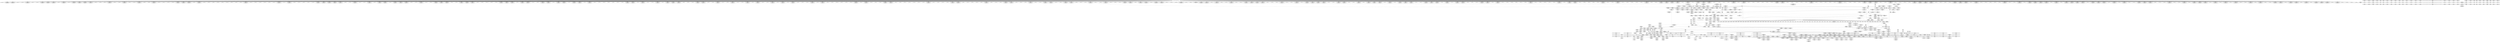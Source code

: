 digraph {
	CE0x574b650 [shape=record,shape=Mrecord,label="{CE0x574b650|selinux_xfrm_state_pol_flow_match:_tmp6|security/selinux/xfrm.c,184}"]
	CE0x575b170 [shape=record,shape=Mrecord,label="{CE0x575b170|selinux_xfrm_state_pol_flow_match:_tmp13|security/selinux/xfrm.c,187}"]
	CE0x57358f0 [shape=record,shape=Mrecord,label="{CE0x57358f0|864:_%struct.xfrm_sec_ctx*,_:_CRE_100,101_}"]
	CE0x57bf450 [shape=record,shape=Mrecord,label="{CE0x57bf450|_ret_i32_%call,_!dbg_!27714|security/selinux/xfrm.c,73|*SummSink*}"]
	CE0x57ccb60 [shape=record,shape=Mrecord,label="{CE0x57ccb60|i64_16|*Constant*|*SummSink*}"]
	CE0x57a2670 [shape=record,shape=Mrecord,label="{CE0x57a2670|selinux_authorizable_ctx:_tmp7|security/selinux/xfrm.c,64|*SummSource*}"]
	CE0x5775350 [shape=record,shape=Mrecord,label="{CE0x5775350|864:_%struct.xfrm_sec_ctx*,_:_CRE_167,168_}"]
	CE0x5785900 [shape=record,shape=Mrecord,label="{CE0x5785900|864:_%struct.xfrm_sec_ctx*,_:_CRE_703,704_}"]
	CE0x5775710 [shape=record,shape=Mrecord,label="{CE0x5775710|864:_%struct.xfrm_sec_ctx*,_:_CRE_170,171_}"]
	CE0x57dfc10 [shape=record,shape=Mrecord,label="{CE0x57dfc10|selinux_xfrm_state_pol_flow_match:_cond|security/selinux/xfrm.c,208|*SummSource*}"]
	CE0x57782a0 [shape=record,shape=Mrecord,label="{CE0x57782a0|864:_%struct.xfrm_sec_ctx*,_:_CRE_192,194_|*MultipleSource*|Function::selinux_xfrm_state_pol_flow_match&Arg::x::|security/selinux/xfrm.c,185}"]
	CE0x5749b20 [shape=record,shape=Mrecord,label="{CE0x5749b20|selinux_xfrm_state_pol_flow_match:_if.then|*SummSource*}"]
	CE0x5783020 [shape=record,shape=Mrecord,label="{CE0x5783020|864:_%struct.xfrm_sec_ctx*,_:_CRE_560,576_|*MultipleSource*|Function::selinux_xfrm_state_pol_flow_match&Arg::x::|security/selinux/xfrm.c,185}"]
	CE0x57741d0 [shape=record,shape=Mrecord,label="{CE0x57741d0|864:_%struct.xfrm_sec_ctx*,_:_CRE_148,149_}"]
	CE0x5750940 [shape=record,shape=Mrecord,label="{CE0x5750940|696:_%struct.xfrm_sec_ctx*,_:_CRE_304,305_}"]
	CE0x575fe20 [shape=record,shape=Mrecord,label="{CE0x575fe20|selinux_xfrm_state_pol_flow_match:_tmp38|security/selinux/xfrm.c,202|*SummSource*}"]
	CE0x575cf40 [shape=record,shape=Mrecord,label="{CE0x575cf40|selinux_xfrm_state_pol_flow_match:_tmp4|security/selinux/xfrm.c,184|*SummSink*}"]
	CE0x5753f80 [shape=record,shape=Mrecord,label="{CE0x5753f80|696:_%struct.xfrm_sec_ctx*,_:_CRE_632,640_|*MultipleSource*|Function::selinux_xfrm_state_pol_flow_match&Arg::xp::|security/selinux/xfrm.c,184}"]
	CE0x572d6d0 [shape=record,shape=Mrecord,label="{CE0x572d6d0|selinux_xfrm_state_pol_flow_match:_xp|Function::selinux_xfrm_state_pol_flow_match&Arg::xp::}"]
	CE0x57b52f0 [shape=record,shape=Mrecord,label="{CE0x57b52f0|selinux_xfrm_state_pol_flow_match:_tmp11|security/selinux/xfrm.c,185|*SummSink*}"]
	CE0x57ae5d0 [shape=record,shape=Mrecord,label="{CE0x57ae5d0|16:_i32,_:_CRE_16,17_}"]
	CE0x5739170 [shape=record,shape=Mrecord,label="{CE0x5739170|696:_%struct.xfrm_sec_ctx*,_:_CRE_510,511_}"]
	CE0x5777260 [shape=record,shape=Mrecord,label="{CE0x5777260|864:_%struct.xfrm_sec_ctx*,_:_CRE_180,181_}"]
	CE0x5750eb0 [shape=record,shape=Mrecord,label="{CE0x5750eb0|696:_%struct.xfrm_sec_ctx*,_:_CRE_692,694_|*MultipleSource*|Function::selinux_xfrm_state_pol_flow_match&Arg::xp::|security/selinux/xfrm.c,184}"]
	CE0x57687c0 [shape=record,shape=Mrecord,label="{CE0x57687c0|696:_%struct.xfrm_sec_ctx*,_:_CRE_240,248_|*MultipleSource*|Function::selinux_xfrm_state_pol_flow_match&Arg::xp::|security/selinux/xfrm.c,184}"]
	CE0x57cf620 [shape=record,shape=Mrecord,label="{CE0x57cf620|selinux_xfrm_state_pol_flow_match:_tmp42|security/selinux/xfrm.c,208}"]
	CE0x57ab6d0 [shape=record,shape=Mrecord,label="{CE0x57ab6d0|i64*_getelementptr_inbounds_(_7_x_i64_,_7_x_i64_*___llvm_gcov_ctr16,_i64_0,_i64_0)|*Constant*}"]
	CE0x5782220 [shape=record,shape=Mrecord,label="{CE0x5782220|864:_%struct.xfrm_sec_ctx*,_:_CRE_512,520_|*MultipleSource*|Function::selinux_xfrm_state_pol_flow_match&Arg::x::|security/selinux/xfrm.c,185}"]
	CE0x5739f70 [shape=record,shape=Mrecord,label="{CE0x5739f70|selinux_xfrm_state_pol_flow_match:_if.then3|*SummSink*}"]
	CE0x5774a90 [shape=record,shape=Mrecord,label="{CE0x5774a90|864:_%struct.xfrm_sec_ctx*,_:_CRE_161,162_}"]
	CE0x5745380 [shape=record,shape=Mrecord,label="{CE0x5745380|696:_%struct.xfrm_sec_ctx*,_:_CRE_352,360_|*MultipleSource*|Function::selinux_xfrm_state_pol_flow_match&Arg::xp::|security/selinux/xfrm.c,184}"]
	CE0x577c2e0 [shape=record,shape=Mrecord,label="{CE0x577c2e0|864:_%struct.xfrm_sec_ctx*,_:_CRE_282,283_}"]
	CE0x57c0790 [shape=record,shape=Mrecord,label="{CE0x57c0790|selinux_xfrm_state_pol_flow_match:_tmp24|security/selinux/xfrm.c,196}"]
	CE0x5782a20 [shape=record,shape=Mrecord,label="{CE0x5782a20|864:_%struct.xfrm_sec_ctx*,_:_CRE_544,548_|*MultipleSource*|Function::selinux_xfrm_state_pol_flow_match&Arg::x::|security/selinux/xfrm.c,185}"]
	CE0x746ab20 [shape=record,shape=Mrecord,label="{CE0x746ab20|696:_%struct.xfrm_sec_ctx*,_:_CRE_52,56_|*MultipleSource*|Function::selinux_xfrm_state_pol_flow_match&Arg::xp::|security/selinux/xfrm.c,184}"]
	CE0x57b6a80 [shape=record,shape=Mrecord,label="{CE0x57b6a80|selinux_xfrm_state_pol_flow_match:_tmp37|security/selinux/xfrm.c,202|*SummSink*}"]
	CE0x57a8fd0 [shape=record,shape=Mrecord,label="{CE0x57a8fd0|GLOBAL:_selinux_authorizable_ctx|*Constant*|*SummSink*}"]
	CE0x573aca0 [shape=record,shape=Mrecord,label="{CE0x573aca0|696:_%struct.xfrm_sec_ctx*,_:_CRE_312,314_|*MultipleSource*|Function::selinux_xfrm_state_pol_flow_match&Arg::xp::|security/selinux/xfrm.c,184}"]
	CE0x574eda0 [shape=record,shape=Mrecord,label="{CE0x574eda0|696:_%struct.xfrm_sec_ctx*,_:_CRE_584,592_|*MultipleSource*|Function::selinux_xfrm_state_pol_flow_match&Arg::xp::|security/selinux/xfrm.c,184}"]
	CE0x57e0270 [shape=record,shape=Mrecord,label="{CE0x57e0270|selinux_xfrm_state_pol_flow_match:_retval.0|*SummSource*}"]
	CE0x5760370 [shape=record,shape=Mrecord,label="{CE0x5760370|selinux_xfrm_state_pol_flow_match:_tmp39|security/selinux/xfrm.c,202|*SummSource*}"]
	CE0x57d3040 [shape=record,shape=Mrecord,label="{CE0x57d3040|i64_16|*Constant*|*SummSource*}"]
	CE0x5732340 [shape=record,shape=Mrecord,label="{CE0x5732340|696:_%struct.xfrm_sec_ctx*,_:_CRE_483,484_}"]
	CE0x5731390 [shape=record,shape=Mrecord,label="{CE0x5731390|selinux_xfrm_state_pol_flow_match:_tmp1|*SummSource*}"]
	CE0x57b14e0 [shape=record,shape=Mrecord,label="{CE0x57b14e0|selinux_xfrm_state_pol_flow_match:___fl_common17|security/selinux/xfrm.c,208}"]
	CE0x577ff00 [shape=record,shape=Mrecord,label="{CE0x577ff00|i64*_getelementptr_inbounds_(_7_x_i64_,_7_x_i64_*___llvm_gcov_ctr16,_i64_0,_i64_5)|*Constant*}"]
	CE0x5764d10 [shape=record,shape=Mrecord,label="{CE0x5764d10|selinux_authorizable_ctx:_tmp10|security/selinux/xfrm.c,64|*SummSink*}"]
	CE0x57328f0 [shape=record,shape=Mrecord,label="{CE0x57328f0|864:_%struct.xfrm_sec_ctx*,_:_CRE_89,90_}"]
	CE0x575cc40 [shape=record,shape=Mrecord,label="{CE0x575cc40|i64_0|*Constant*|*SummSink*}"]
	CE0x573dee0 [shape=record,shape=Mrecord,label="{CE0x573dee0|GLOBAL:___llvm_gcov_ctr3|Global_var:__llvm_gcov_ctr3|*SummSource*}"]
	CE0x57af1d0 [shape=record,shape=Mrecord,label="{CE0x57af1d0|16:_i32,_:_CRE_28,29_}"]
	CE0x5789b70 [shape=record,shape=Mrecord,label="{CE0x5789b70|selinux_xfrm_state_pol_flow_match:_tmp10|security/selinux/xfrm.c,185|*SummSource*}"]
	CE0x5736e00 [shape=record,shape=Mrecord,label="{CE0x5736e00|864:_%struct.xfrm_sec_ctx*,_:_CRE_65,66_}"]
	CE0x577dba0 [shape=record,shape=Mrecord,label="{CE0x577dba0|864:_%struct.xfrm_sec_ctx*,_:_CRE_328,336_|*MultipleSource*|Function::selinux_xfrm_state_pol_flow_match&Arg::x::|security/selinux/xfrm.c,185}"]
	CE0x5760c90 [shape=record,shape=Mrecord,label="{CE0x5760c90|696:_%struct.xfrm_sec_ctx*,_:_CRE_486,487_}"]
	CE0x57ca770 [shape=record,shape=Mrecord,label="{CE0x57ca770|selinux_authorizable_ctx:_tmp15|security/selinux/xfrm.c,64|*SummSink*}"]
	CE0x57d32b0 [shape=record,shape=Mrecord,label="{CE0x57d32b0|i64_15|*Constant*|*SummSink*}"]
	CE0x5749b90 [shape=record,shape=Mrecord,label="{CE0x5749b90|selinux_xfrm_state_pol_flow_match:_if.then|*SummSink*}"]
	CE0x57a7160 [shape=record,shape=Mrecord,label="{CE0x57a7160|selinux_authorizable_ctx:_tmp3|security/selinux/xfrm.c,63|*SummSink*}"]
	CE0x5773a50 [shape=record,shape=Mrecord,label="{CE0x5773a50|864:_%struct.xfrm_sec_ctx*,_:_CRE_142,143_}"]
	CE0x57a4030 [shape=record,shape=Mrecord,label="{CE0x57a4030|selinux_authorizable_ctx:_conv|security/selinux/xfrm.c,64|*SummSink*}"]
	CE0x57866c0 [shape=record,shape=Mrecord,label="{CE0x57866c0|864:_%struct.xfrm_sec_ctx*,_:_CRE_720,728_|*MultipleSource*|Function::selinux_xfrm_state_pol_flow_match&Arg::x::|security/selinux/xfrm.c,185}"]
	CE0x5772650 [shape=record,shape=Mrecord,label="{CE0x5772650|864:_%struct.xfrm_sec_ctx*,_:_CRE_126,127_}"]
	CE0x5749a20 [shape=record,shape=Mrecord,label="{CE0x5749a20|selinux_xfrm_state_pol_flow_match:_if.end|*SummSource*}"]
	CE0x572e990 [shape=record,shape=Mrecord,label="{CE0x572e990|_call_void_mcount()_#3|*SummSink*}"]
	CE0x577c560 [shape=record,shape=Mrecord,label="{CE0x577c560|864:_%struct.xfrm_sec_ctx*,_:_CRE_284,285_}"]
	CE0x5746f50 [shape=record,shape=Mrecord,label="{CE0x5746f50|696:_%struct.xfrm_sec_ctx*,_:_CRE_392,400_|*MultipleSource*|Function::selinux_xfrm_state_pol_flow_match&Arg::xp::|security/selinux/xfrm.c,184}"]
	CE0x5757d20 [shape=record,shape=Mrecord,label="{CE0x5757d20|selinux_authorizable_xfrm:_tmp2|*SummSink*}"]
	CE0x57d0d90 [shape=record,shape=Mrecord,label="{CE0x57d0d90|16:_i32,_:_CRE_41,42_}"]
	CE0x57d0690 [shape=record,shape=Mrecord,label="{CE0x57d0690|16:_i32,_:_CRE_34,35_}"]
	CE0x57d1590 [shape=record,shape=Mrecord,label="{CE0x57d1590|16:_i32,_:_CRE_49,50_}"]
	CE0x57b01d0 [shape=record,shape=Mrecord,label="{CE0x57b01d0|selinux_xfrm_state_pol_flow_match:_tmp16|*LoadInst*|security/selinux/xfrm.c,192|*SummSource*}"]
	CE0x57bd890 [shape=record,shape=Mrecord,label="{CE0x57bd890|selinux_xfrm_state_pol_flow_match:_tmp29|*SummSink*}"]
	CE0x573bab0 [shape=record,shape=Mrecord,label="{CE0x573bab0|696:_%struct.xfrm_sec_ctx*,_:_CRE_501,502_}"]
	CE0x57a94d0 [shape=record,shape=Mrecord,label="{CE0x57a94d0|selinux_authorizable_ctx:_ctx|Function::selinux_authorizable_ctx&Arg::ctx::}"]
	CE0x575d5b0 [shape=record,shape=Mrecord,label="{CE0x575d5b0|864:_%struct.xfrm_sec_ctx*,_:_CRE_17,18_}"]
	CE0x57b1a50 [shape=record,shape=Mrecord,label="{CE0x57b1a50|avc_has_perm:_tclass|Function::avc_has_perm&Arg::tclass::}"]
	CE0x57c7580 [shape=record,shape=Mrecord,label="{CE0x57c7580|selinux_authorizable_ctx:_cmp3|security/selinux/xfrm.c,65}"]
	CE0x577a3a0 [shape=record,shape=Mrecord,label="{CE0x577a3a0|864:_%struct.xfrm_sec_ctx*,_:_CRE_249,250_|*MultipleSource*|Function::selinux_xfrm_state_pol_flow_match&Arg::x::|security/selinux/xfrm.c,185}"]
	CE0x57bc430 [shape=record,shape=Mrecord,label="{CE0x57bc430|selinux_xfrm_state_pol_flow_match:_tmp31|*SummSource*}"]
	CE0x57c7740 [shape=record,shape=Mrecord,label="{CE0x57c7740|selinux_authorizable_ctx:_cmp3|security/selinux/xfrm.c,65|*SummSource*}"]
	CE0x5752a00 [shape=record,shape=Mrecord,label="{CE0x5752a00|696:_%struct.xfrm_sec_ctx*,_:_CRE_548,549_}"]
	CE0x57760e0 [shape=record,shape=Mrecord,label="{CE0x57760e0|avc_has_perm:_requested|Function::avc_has_perm&Arg::requested::|*SummSource*}"]
	CE0x57d31d0 [shape=record,shape=Mrecord,label="{CE0x57d31d0|i64_15|*Constant*}"]
	CE0x5786440 [shape=record,shape=Mrecord,label="{CE0x5786440|selinux_xfrm_state_pol_flow_match:_tmp7|*LoadInst*|security/selinux/xfrm.c,185}"]
	CE0x57e3130 [shape=record,shape=Mrecord,label="{CE0x57e3130|selinux_authorizable_ctx:_bb|*SummSource*}"]
	CE0x573e410 [shape=record,shape=Mrecord,label="{CE0x573e410|696:_%struct.xfrm_sec_ctx*,_:_CRE_527,528_}"]
	CE0x573e110 [shape=record,shape=Mrecord,label="{CE0x573e110|696:_%struct.xfrm_sec_ctx*,_:_CRE_523,524_}"]
	CE0x5743970 [shape=record,shape=Mrecord,label="{CE0x5743970|i32_40|*Constant*}"]
	CE0x5756f90 [shape=record,shape=Mrecord,label="{CE0x5756f90|696:_%struct.xfrm_sec_ctx*,_:_CRE_287,288_}"]
	CE0x572df00 [shape=record,shape=Mrecord,label="{CE0x572df00|selinux_xfrm_state_pol_flow_match:_if.end15|*SummSource*}"]
	CE0x577b3a0 [shape=record,shape=Mrecord,label="{CE0x577b3a0|864:_%struct.xfrm_sec_ctx*,_:_CRE_271,272_|*MultipleSource*|Function::selinux_xfrm_state_pol_flow_match&Arg::x::|security/selinux/xfrm.c,185}"]
	CE0x576ab70 [shape=record,shape=Mrecord,label="{CE0x576ab70|696:_%struct.xfrm_sec_ctx*,_:_CRE_208,224_|*MultipleSource*|Function::selinux_xfrm_state_pol_flow_match&Arg::xp::|security/selinux/xfrm.c,184}"]
	CE0x577ada0 [shape=record,shape=Mrecord,label="{CE0x577ada0|864:_%struct.xfrm_sec_ctx*,_:_CRE_268,269_|*MultipleSource*|Function::selinux_xfrm_state_pol_flow_match&Arg::x::|security/selinux/xfrm.c,185}"]
	CE0x57a6890 [shape=record,shape=Mrecord,label="{CE0x57a6890|selinux_authorizable_ctx:_land.rhs|*SummSource*}"]
	CE0x57a5160 [shape=record,shape=Mrecord,label="{CE0x57a5160|selinux_authorizable_ctx:_tmp|*SummSink*}"]
	CE0x57cf700 [shape=record,shape=Mrecord,label="{CE0x57cf700|selinux_xfrm_state_pol_flow_match:_tmp42|security/selinux/xfrm.c,208|*SummSink*}"]
	CE0x575f3a0 [shape=record,shape=Mrecord,label="{CE0x575f3a0|i64_3|*Constant*|*SummSink*}"]
	CE0x5735a30 [shape=record,shape=Mrecord,label="{CE0x5735a30|864:_%struct.xfrm_sec_ctx*,_:_CRE_101,102_}"]
	CE0x57354a0 [shape=record,shape=Mrecord,label="{CE0x57354a0|864:_%struct.xfrm_sec_ctx*,_:_CRE_48,56_|*MultipleSource*|Function::selinux_xfrm_state_pol_flow_match&Arg::x::|security/selinux/xfrm.c,185}"]
	CE0x5775490 [shape=record,shape=Mrecord,label="{CE0x5775490|864:_%struct.xfrm_sec_ctx*,_:_CRE_168,169_}"]
	CE0x57d3fc0 [shape=record,shape=Mrecord,label="{CE0x57d3fc0|selinux_xfrm_state_pol_flow_match:_tmp40|security/selinux/xfrm.c,203}"]
	CE0x57c7c30 [shape=record,shape=Mrecord,label="{CE0x57c7c30|i1_false|*Constant*|*SummSource*}"]
	CE0x57c00d0 [shape=record,shape=Mrecord,label="{CE0x57c00d0|i64_11|*Constant*|*SummSource*}"]
	CE0x5735df0 [shape=record,shape=Mrecord,label="{CE0x5735df0|864:_%struct.xfrm_sec_ctx*,_:_CRE_104,105_}"]
	CE0x5738280 [shape=record,shape=Mrecord,label="{CE0x5738280|864:_%struct.xfrm_sec_ctx*,_:_CRE_14,15_}"]
	CE0x573ee50 [shape=record,shape=Mrecord,label="{CE0x573ee50|696:_%struct.xfrm_sec_ctx*,_:_CRE_276,277_}"]
	CE0x57a3680 [shape=record,shape=Mrecord,label="{CE0x57a3680|selinux_authorizable_ctx:_tmp5|security/selinux/xfrm.c,63|*SummSink*}"]
	CE0x57af4d0 [shape=record,shape=Mrecord,label="{CE0x57af4d0|16:_i32,_:_CRE_31,32_}"]
	CE0x573d760 [shape=record,shape=Mrecord,label="{CE0x573d760|864:_%struct.xfrm_sec_ctx*,_:_CRE_88,89_}"]
	CE0x57b0ca0 [shape=record,shape=Mrecord,label="{CE0x57b0ca0|i64*_getelementptr_inbounds_(_20_x_i64_,_20_x_i64_*___llvm_gcov_ctr3,_i64_0,_i64_9)|*Constant*}"]
	CE0x577cf60 [shape=record,shape=Mrecord,label="{CE0x577cf60|864:_%struct.xfrm_sec_ctx*,_:_CRE_696,697_}"]
	CE0x5735b70 [shape=record,shape=Mrecord,label="{CE0x5735b70|864:_%struct.xfrm_sec_ctx*,_:_CRE_102,103_}"]
	CE0x575d470 [shape=record,shape=Mrecord,label="{CE0x575d470|864:_%struct.xfrm_sec_ctx*,_:_CRE_16,17_}"]
	CE0x5753560 [shape=record,shape=Mrecord,label="{CE0x5753560|696:_%struct.xfrm_sec_ctx*,_:_CRE_518,519_}"]
	CE0x5787e80 [shape=record,shape=Mrecord,label="{CE0x5787e80|864:_%struct.xfrm_sec_ctx*,_:_CRE_824,832_|*MultipleSource*|Function::selinux_xfrm_state_pol_flow_match&Arg::x::|security/selinux/xfrm.c,185}"]
	CE0x57adfd0 [shape=record,shape=Mrecord,label="{CE0x57adfd0|16:_i32,_:_CRE_10,11_}"]
	CE0x577c920 [shape=record,shape=Mrecord,label="{CE0x577c920|864:_%struct.xfrm_sec_ctx*,_:_CRE_287,288_}"]
	CE0x5773690 [shape=record,shape=Mrecord,label="{CE0x5773690|864:_%struct.xfrm_sec_ctx*,_:_CRE_139,140_}"]
	CE0x575f220 [shape=record,shape=Mrecord,label="{CE0x575f220|i64_3|*Constant*|*SummSource*}"]
	CE0x57abf10 [shape=record,shape=Mrecord,label="{CE0x57abf10|i32_3|*Constant*}"]
	CE0x57d1490 [shape=record,shape=Mrecord,label="{CE0x57d1490|16:_i32,_:_CRE_48,49_}"]
	CE0x57737d0 [shape=record,shape=Mrecord,label="{CE0x57737d0|864:_%struct.xfrm_sec_ctx*,_:_CRE_140,141_}"]
	CE0x57a8ca0 [shape=record,shape=Mrecord,label="{CE0x57a8ca0|GLOBAL:_selinux_authorizable_ctx|*Constant*}"]
	CE0x5739650 [shape=record,shape=Mrecord,label="{CE0x5739650|i64_1|*Constant*|*SummSource*}"]
	CE0x5744040 [shape=record,shape=Mrecord,label="{CE0x5744040|i32_40|*Constant*}"]
	CE0x5777620 [shape=record,shape=Mrecord,label="{CE0x5777620|864:_%struct.xfrm_sec_ctx*,_:_CRE_183,184_}"]
	CE0x57b8340 [shape=record,shape=Mrecord,label="{CE0x57b8340|selinux_xfrm_state_pol_flow_match:_tmp17|security/selinux/xfrm.c,192}"]
	CE0x5734b70 [shape=record,shape=Mrecord,label="{CE0x5734b70|864:_%struct.xfrm_sec_ctx*,_:_CRE_77,78_}"]
	CE0x572fa20 [shape=record,shape=Mrecord,label="{CE0x572fa20|selinux_xfrm_state_pol_flow_match:_if.else4|*SummSource*}"]
	CE0x5740c90 [shape=record,shape=Mrecord,label="{CE0x5740c90|864:_%struct.xfrm_sec_ctx*,_:_CRE_114,115_}"]
	CE0x57698f0 [shape=record,shape=Mrecord,label="{CE0x57698f0|696:_%struct.xfrm_sec_ctx*,_:_CRE_224,232_|*MultipleSource*|Function::selinux_xfrm_state_pol_flow_match&Arg::xp::|security/selinux/xfrm.c,184}"]
	CE0x57d02f0 [shape=record,shape=Mrecord,label="{CE0x57d02f0|selinux_xfrm_state_pol_flow_match:_u16|security/selinux/xfrm.c,208}"]
	CE0x57d2590 [shape=record,shape=Mrecord,label="{CE0x57d2590|selinux_xfrm_state_pol_flow_match:___fl_common|security/selinux/xfrm.c,202}"]
	CE0x5777120 [shape=record,shape=Mrecord,label="{CE0x5777120|864:_%struct.xfrm_sec_ctx*,_:_CRE_179,180_}"]
	CE0x5753980 [shape=record,shape=Mrecord,label="{CE0x5753980|696:_%struct.xfrm_sec_ctx*,_:_CRE_604,608_|*MultipleSource*|Function::selinux_xfrm_state_pol_flow_match&Arg::xp::|security/selinux/xfrm.c,184}"]
	CE0x57bbb00 [shape=record,shape=Mrecord,label="{CE0x57bbb00|selinux_xfrm_state_pol_flow_match:_tmp30|*SummSink*}"]
	CE0x57dfdd0 [shape=record,shape=Mrecord,label="{CE0x57dfdd0|selinux_xfrm_state_pol_flow_match:_cond|security/selinux/xfrm.c,208|*SummSink*}"]
	CE0x57e0880 [shape=record,shape=Mrecord,label="{CE0x57e0880|i64*_getelementptr_inbounds_(_20_x_i64_,_20_x_i64_*___llvm_gcov_ctr3,_i64_0,_i64_19)|*Constant*|*SummSource*}"]
	CE0x57d2a10 [shape=record,shape=Mrecord,label="{CE0x57d2a10|selinux_xfrm_state_pol_flow_match:_tmp35|security/selinux/xfrm.c,202|*SummSource*}"]
	CE0x57bead0 [shape=record,shape=Mrecord,label="{CE0x57bead0|selinux_authorizable_xfrm:_entry|*SummSink*}"]
	CE0x57613f0 [shape=record,shape=Mrecord,label="{CE0x57613f0|i64_0|*Constant*}"]
	CE0x5775990 [shape=record,shape=Mrecord,label="{CE0x5775990|864:_%struct.xfrm_sec_ctx*,_:_CRE_172,173_}"]
	CE0x5780760 [shape=record,shape=Mrecord,label="{CE0x5780760|selinux_authorizable_ctx:_tmp12|security/selinux/xfrm.c,65|*SummSink*}"]
	CE0x5778020 [shape=record,shape=Mrecord,label="{CE0x5778020|864:_%struct.xfrm_sec_ctx*,_:_CRE_191,192_}"]
	CE0x57cd730 [shape=record,shape=Mrecord,label="{CE0x57cd730|i64*_getelementptr_inbounds_(_20_x_i64_,_20_x_i64_*___llvm_gcov_ctr3,_i64_0,_i64_18)|*Constant*}"]
	CE0x57c8330 [shape=record,shape=Mrecord,label="{CE0x57c8330|i64*_getelementptr_inbounds_(_7_x_i64_,_7_x_i64_*___llvm_gcov_ctr16,_i64_0,_i64_6)|*Constant*|*SummSource*}"]
	CE0x57392f0 [shape=record,shape=Mrecord,label="{CE0x57392f0|696:_%struct.xfrm_sec_ctx*,_:_CRE_512,513_}"]
	CE0x5785410 [shape=record,shape=Mrecord,label="{CE0x5785410|864:_%struct.xfrm_sec_ctx*,_:_CRE_700,701_}"]
	CE0x5762940 [shape=record,shape=Mrecord,label="{CE0x5762940|selinux_authorizable_ctx:_ctx_doi|security/selinux/xfrm.c,64}"]
	CE0x577bda0 [shape=record,shape=Mrecord,label="{CE0x577bda0|864:_%struct.xfrm_sec_ctx*,_:_CRE_278,279_}"]
	CE0x57e27b0 [shape=record,shape=Mrecord,label="{CE0x57e27b0|selinux_authorizable_xfrm:_bb}"]
	CE0x5020070 [shape=record,shape=Mrecord,label="{CE0x5020070|696:_%struct.xfrm_sec_ctx*,_:_CRE_44,48_|*MultipleSource*|Function::selinux_xfrm_state_pol_flow_match&Arg::xp::|security/selinux/xfrm.c,184}"]
	CE0x573c4f0 [shape=record,shape=Mrecord,label="{CE0x573c4f0|selinux_xfrm_state_pol_flow_match:_return|*SummSource*}"]
	CE0x57b5600 [shape=record,shape=Mrecord,label="{CE0x57b5600|i64*_getelementptr_inbounds_(_20_x_i64_,_20_x_i64_*___llvm_gcov_ctr3,_i64_0,_i64_5)|*Constant*}"]
	CE0x57a0160 [shape=record,shape=Mrecord,label="{CE0x57a0160|i64*_getelementptr_inbounds_(_7_x_i64_,_7_x_i64_*___llvm_gcov_ctr16,_i64_0,_i64_0)|*Constant*|*SummSink*}"]
	CE0x6ddd090 [shape=record,shape=Mrecord,label="{CE0x6ddd090|696:_%struct.xfrm_sec_ctx*,_:_CRE_56,64_|*MultipleSource*|Function::selinux_xfrm_state_pol_flow_match&Arg::xp::|security/selinux/xfrm.c,184}"]
	CE0x57421e0 [shape=record,shape=Mrecord,label="{CE0x57421e0|696:_%struct.xfrm_sec_ctx*,_:_CRE_344,352_|*MultipleSource*|Function::selinux_xfrm_state_pol_flow_match&Arg::xp::|security/selinux/xfrm.c,184}"]
	CE0x57d0f90 [shape=record,shape=Mrecord,label="{CE0x57d0f90|16:_i32,_:_CRE_43,44_}"]
	CE0x57c7da0 [shape=record,shape=Mrecord,label="{CE0x57c7da0|i1_false|*Constant*|*SummSink*}"]
	CE0x577d320 [shape=record,shape=Mrecord,label="{CE0x577d320|864:_%struct.xfrm_sec_ctx*,_:_CRE_300,304_|*MultipleSource*|Function::selinux_xfrm_state_pol_flow_match&Arg::x::|security/selinux/xfrm.c,185}"]
	CE0x5746c80 [shape=record,shape=Mrecord,label="{CE0x5746c80|696:_%struct.xfrm_sec_ctx*,_:_CRE_376,384_|*MultipleSource*|Function::selinux_xfrm_state_pol_flow_match&Arg::xp::|security/selinux/xfrm.c,184}"]
	CE0x573da60 [shape=record,shape=Mrecord,label="{CE0x573da60|i64_2|*Constant*|*SummSink*}"]
	CE0x5730c00 [shape=record,shape=Mrecord,label="{CE0x5730c00|selinux_xfrm_state_pol_flow_match:_if.then7|*SummSink*}"]
	CE0x57a8010 [shape=record,shape=Mrecord,label="{CE0x57a8010|i32_1|*Constant*}"]
	CE0x57d0890 [shape=record,shape=Mrecord,label="{CE0x57d0890|16:_i32,_:_CRE_36,37_}"]
	CE0x575d0c0 [shape=record,shape=Mrecord,label="{CE0x575d0c0|%struct.xfrm_sec_ctx*_null|*Constant*|*SummSink*}"]
	CE0x5748ae0 [shape=record,shape=Mrecord,label="{CE0x5748ae0|selinux_xfrm_state_pol_flow_match:_if.else8}"]
	CE0x57b8e10 [shape=record,shape=Mrecord,label="{CE0x57b8e10|selinux_xfrm_state_pol_flow_match:_tmp19|security/selinux/xfrm.c,192}"]
	CE0x5734a30 [shape=record,shape=Mrecord,label="{CE0x5734a30|864:_%struct.xfrm_sec_ctx*,_:_CRE_76,77_}"]
	CE0x5763b80 [shape=record,shape=Mrecord,label="{CE0x5763b80|selinux_authorizable_ctx:_tmp8|security/selinux/xfrm.c,64}"]
	CE0x5774450 [shape=record,shape=Mrecord,label="{CE0x5774450|864:_%struct.xfrm_sec_ctx*,_:_CRE_150,151_}"]
	CE0x75e0b20 [shape=record,shape=Mrecord,label="{CE0x75e0b20|696:_%struct.xfrm_sec_ctx*,_:_CRE_424,432_|*MultipleSource*|Function::selinux_xfrm_state_pol_flow_match&Arg::xp::|security/selinux/xfrm.c,184}"]
	CE0x5744410 [shape=record,shape=Mrecord,label="{CE0x5744410|864:_%struct.xfrm_sec_ctx*,_:_CRE_8,9_}"]
	CE0x5777760 [shape=record,shape=Mrecord,label="{CE0x5777760|864:_%struct.xfrm_sec_ctx*,_:_CRE_184,185_}"]
	CE0x57576d0 [shape=record,shape=Mrecord,label="{CE0x57576d0|696:_%struct.xfrm_sec_ctx*,_:_CRE_104,112_|*MultipleSource*|Function::selinux_xfrm_state_pol_flow_match&Arg::xp::|security/selinux/xfrm.c,184}"]
	CE0x5785280 [shape=record,shape=Mrecord,label="{CE0x5785280|864:_%struct.xfrm_sec_ctx*,_:_CRE_698,699_}"]
	CE0x57aa9e0 [shape=record,shape=Mrecord,label="{CE0x57aa9e0|selinux_authorizable_ctx:_tobool|security/selinux/xfrm.c,63|*SummSource*}"]
	CE0x5787280 [shape=record,shape=Mrecord,label="{CE0x5787280|864:_%struct.xfrm_sec_ctx*,_:_CRE_776,784_|*MultipleSource*|Function::selinux_xfrm_state_pol_flow_match&Arg::x::|security/selinux/xfrm.c,185}"]
	CE0x577fba0 [shape=record,shape=Mrecord,label="{CE0x577fba0|864:_%struct.xfrm_sec_ctx*,_:_CRE_440,448_|*MultipleSource*|Function::selinux_xfrm_state_pol_flow_match&Arg::x::|security/selinux/xfrm.c,185}"]
	CE0x5785480 [shape=record,shape=Mrecord,label="{CE0x5785480|864:_%struct.xfrm_sec_ctx*,_:_CRE_699,700_}"]
	CE0x57b2620 [shape=record,shape=Mrecord,label="{CE0x57b2620|selinux_xfrm_state_pol_flow_match:_call19|security/selinux/xfrm.c,208|*SummSink*}"]
	CE0x5778750 [shape=record,shape=Mrecord,label="{CE0x5778750|864:_%struct.xfrm_sec_ctx*,_:_CRE_198,200_|*MultipleSource*|Function::selinux_xfrm_state_pol_flow_match&Arg::x::|security/selinux/xfrm.c,185}"]
	CE0x5731d10 [shape=record,shape=Mrecord,label="{CE0x5731d10|696:_%struct.xfrm_sec_ctx*,_:_CRE_319,320_|*MultipleSource*|Function::selinux_xfrm_state_pol_flow_match&Arg::xp::|security/selinux/xfrm.c,184}"]
	CE0x572f810 [shape=record,shape=Mrecord,label="{CE0x572f810|i64_1|*Constant*}"]
	CE0x5782620 [shape=record,shape=Mrecord,label="{CE0x5782620|864:_%struct.xfrm_sec_ctx*,_:_CRE_528,536_|*MultipleSource*|Function::selinux_xfrm_state_pol_flow_match&Arg::x::|security/selinux/xfrm.c,185}"]
	CE0x573b930 [shape=record,shape=Mrecord,label="{CE0x573b930|696:_%struct.xfrm_sec_ctx*,_:_CRE_499,500_}"]
	CE0x573e0a0 [shape=record,shape=Mrecord,label="{CE0x573e0a0|696:_%struct.xfrm_sec_ctx*,_:_CRE_522,523_}"]
	CE0x57b6090 [shape=record,shape=Mrecord,label="{CE0x57b6090|i64*_getelementptr_inbounds_(_20_x_i64_,_20_x_i64_*___llvm_gcov_ctr3,_i64_0,_i64_17)|*Constant*|*SummSource*}"]
	CE0x5745900 [shape=record,shape=Mrecord,label="{CE0x5745900|selinux_authorizable_xfrm:_tmp1}"]
	CE0x576bdf0 [shape=record,shape=Mrecord,label="{CE0x576bdf0|696:_%struct.xfrm_sec_ctx*,_:_CRE_200,208_|*MultipleSource*|Function::selinux_xfrm_state_pol_flow_match&Arg::xp::|security/selinux/xfrm.c,184}"]
	CE0x57ddce0 [shape=record,shape=Mrecord,label="{CE0x57ddce0|avc_has_perm:_tsid|Function::avc_has_perm&Arg::tsid::}"]
	CE0x57b8970 [shape=record,shape=Mrecord,label="{CE0x57b8970|selinux_xfrm_state_pol_flow_match:_tmp18|security/selinux/xfrm.c,192|*SummSource*}"]
	CE0x57dfb00 [shape=record,shape=Mrecord,label="{CE0x57dfb00|selinux_xfrm_state_pol_flow_match:_cond|security/selinux/xfrm.c,208}"]
	CE0x5739470 [shape=record,shape=Mrecord,label="{CE0x5739470|696:_%struct.xfrm_sec_ctx*,_:_CRE_514,515_}"]
	CE0x57ca700 [shape=record,shape=Mrecord,label="{CE0x57ca700|selinux_authorizable_ctx:_tmp15|security/selinux/xfrm.c,64|*SummSource*}"]
	CE0x5739530 [shape=record,shape=Mrecord,label="{CE0x5739530|696:_%struct.xfrm_sec_ctx*,_:_CRE_515,516_}"]
	CE0x5728790 [shape=record,shape=Mrecord,label="{CE0x5728790|864:_%struct.xfrm_sec_ctx*,_:_CRE_464,472_|*MultipleSource*|Function::selinux_xfrm_state_pol_flow_match&Arg::x::|security/selinux/xfrm.c,185}"]
	CE0x5778da0 [shape=record,shape=Mrecord,label="{CE0x5778da0|864:_%struct.xfrm_sec_ctx*,_:_CRE_203,204_|*MultipleSource*|Function::selinux_xfrm_state_pol_flow_match&Arg::x::|security/selinux/xfrm.c,185}"]
	CE0x5782820 [shape=record,shape=Mrecord,label="{CE0x5782820|864:_%struct.xfrm_sec_ctx*,_:_CRE_536,544_|*MultipleSource*|Function::selinux_xfrm_state_pol_flow_match&Arg::x::|security/selinux/xfrm.c,185}"]
	CE0x5734530 [shape=record,shape=Mrecord,label="{CE0x5734530|864:_%struct.xfrm_sec_ctx*,_:_CRE_72,73_}"]
	CE0x57ac350 [shape=record,shape=Mrecord,label="{CE0x57ac350|selinux_xfrm_state_pol_flow_match:_tmp34|security/selinux/xfrm.c,200}"]
	CE0x5731a00 [shape=record,shape=Mrecord,label="{CE0x5731a00|696:_%struct.xfrm_sec_ctx*,_:_CRE_480,481_}"]
	CE0x576f420 [shape=record,shape=Mrecord,label="{CE0x576f420|696:_%struct.xfrm_sec_ctx*,_:_CRE_168,172_|*MultipleSource*|Function::selinux_xfrm_state_pol_flow_match&Arg::xp::|security/selinux/xfrm.c,184}"]
	CE0x577d9a0 [shape=record,shape=Mrecord,label="{CE0x577d9a0|864:_%struct.xfrm_sec_ctx*,_:_CRE_320,328_|*MultipleSource*|Function::selinux_xfrm_state_pol_flow_match&Arg::x::|security/selinux/xfrm.c,185}"]
	CE0x57b8280 [shape=record,shape=Mrecord,label="{CE0x57b8280|i64_7|*Constant*|*SummSink*}"]
	CE0x5781e20 [shape=record,shape=Mrecord,label="{CE0x5781e20|864:_%struct.xfrm_sec_ctx*,_:_CRE_496,504_|*MultipleSource*|Function::selinux_xfrm_state_pol_flow_match&Arg::x::|security/selinux/xfrm.c,185}"]
	CE0x57564a0 [shape=record,shape=Mrecord,label="{CE0x57564a0|696:_%struct.xfrm_sec_ctx*,_:_CRE_530,531_}"]
	CE0x5735cb0 [shape=record,shape=Mrecord,label="{CE0x5735cb0|864:_%struct.xfrm_sec_ctx*,_:_CRE_103,104_}"]
	CE0x57507c0 [shape=record,shape=Mrecord,label="{CE0x57507c0|696:_%struct.xfrm_sec_ctx*,_:_CRE_302,303_}"]
	CE0x5760e30 [shape=record,shape=Mrecord,label="{CE0x5760e30|696:_%struct.xfrm_sec_ctx*,_:_CRE_489,490_}"]
	CE0x57d0b90 [shape=record,shape=Mrecord,label="{CE0x57d0b90|16:_i32,_:_CRE_39,40_}"]
	CE0x57536e0 [shape=record,shape=Mrecord,label="{CE0x57536e0|696:_%struct.xfrm_sec_ctx*,_:_CRE_520,521_}"]
	CE0x57e2de0 [shape=record,shape=Mrecord,label="{CE0x57e2de0|selinux_authorizable_xfrm:_tmp4|*LoadInst*|security/selinux/xfrm.c,73|*SummSource*}"]
	CE0x5784a20 [shape=record,shape=Mrecord,label="{CE0x5784a20|864:_%struct.xfrm_sec_ctx*,_:_CRE_672,680_|*MultipleSource*|Function::selinux_xfrm_state_pol_flow_match&Arg::x::|security/selinux/xfrm.c,185}"]
	CE0x573b3f0 [shape=record,shape=Mrecord,label="{CE0x573b3f0|696:_%struct.xfrm_sec_ctx*,_:_CRE_24,32_|*MultipleSource*|Function::selinux_xfrm_state_pol_flow_match&Arg::xp::|security/selinux/xfrm.c,184}"]
	CE0x57789a0 [shape=record,shape=Mrecord,label="{CE0x57789a0|864:_%struct.xfrm_sec_ctx*,_:_CRE_200,202_|*MultipleSource*|Function::selinux_xfrm_state_pol_flow_match&Arg::x::|security/selinux/xfrm.c,185}"]
	CE0x572ef90 [shape=record,shape=Mrecord,label="{CE0x572ef90|selinux_xfrm_state_pol_flow_match:_if.then14|*SummSource*}"]
	CE0x5773550 [shape=record,shape=Mrecord,label="{CE0x5773550|864:_%struct.xfrm_sec_ctx*,_:_CRE_138,139_}"]
	CE0x57c23b0 [shape=record,shape=Mrecord,label="{CE0x57c23b0|selinux_xfrm_state_pol_flow_match:_tobool6|security/selinux/xfrm.c,192|*SummSource*}"]
	CE0x57bdec0 [shape=record,shape=Mrecord,label="{CE0x57bdec0|i32_(i32,_i32,_i16,_i32,_%struct.common_audit_data.1017*)*_bitcast_(i32_(i32,_i32,_i16,_i32,_%struct.common_audit_data.495*)*_avc_has_perm_to_i32_(i32,_i32,_i16,_i32,_%struct.common_audit_data.1017*)*)|*Constant*}"]
	CE0x5783620 [shape=record,shape=Mrecord,label="{CE0x5783620|864:_%struct.xfrm_sec_ctx*,_:_CRE_600,608_|*MultipleSource*|Function::selinux_xfrm_state_pol_flow_match&Arg::x::|security/selinux/xfrm.c,185}"]
	CE0x5753090 [shape=record,shape=Mrecord,label="{CE0x5753090|696:_%struct.xfrm_sec_ctx*,_:_CRE_552,560_|*MultipleSource*|Function::selinux_xfrm_state_pol_flow_match&Arg::xp::|security/selinux/xfrm.c,184}"]
	CE0x575c5f0 [shape=record,shape=Mrecord,label="{CE0x575c5f0|selinux_xfrm_state_pol_flow_match:_tmp36|security/selinux/xfrm.c,202}"]
	CE0x5749ed0 [shape=record,shape=Mrecord,label="{CE0x5749ed0|selinux_xfrm_state_pol_flow_match:_tmp|*SummSource*}"]
	CE0x5772c90 [shape=record,shape=Mrecord,label="{CE0x5772c90|864:_%struct.xfrm_sec_ctx*,_:_CRE_131,132_}"]
	CE0x57d2290 [shape=record,shape=Mrecord,label="{CE0x57d2290|16:_i32,_:_CRE_62,63_}"]
	CE0x57aead0 [shape=record,shape=Mrecord,label="{CE0x57aead0|16:_i32,_:_CRE_21,22_}"]
	CE0x57c2940 [shape=record,shape=Mrecord,label="{CE0x57c2940|i64_8|*Constant*|*SummSource*}"]
	CE0x57a72b0 [shape=record,shape=Mrecord,label="{CE0x57a72b0|selinux_authorizable_ctx:_tmp4|security/selinux/xfrm.c,63|*SummSource*}"]
	CE0x5785cc0 [shape=record,shape=Mrecord,label="{CE0x5785cc0|864:_%struct.xfrm_sec_ctx*,_:_CRE_706,707_}"]
	CE0x5780fe0 [shape=record,shape=Mrecord,label="{CE0x5780fe0|selinux_authorizable_ctx:_tmp14}"]
	CE0x57ad900 [shape=record,shape=Mrecord,label="{CE0x57ad900|16:_i32,_:_CRE_1,2_}"]
	CE0x5745190 [shape=record,shape=Mrecord,label="{CE0x5745190|selinux_authorizable_xfrm:_tmp3|*SummSink*}"]
	CE0x57b9ad0 [shape=record,shape=Mrecord,label="{CE0x57b9ad0|i64*_getelementptr_inbounds_(_20_x_i64_,_20_x_i64_*___llvm_gcov_ctr3,_i64_0,_i64_12)|*Constant*|*SummSource*}"]
	CE0x57acd00 [shape=record,shape=Mrecord,label="{CE0x57acd00|selinux_xfrm_state_pol_flow_match:_fl|Function::selinux_xfrm_state_pol_flow_match&Arg::fl::}"]
	CE0x576cf90 [shape=record,shape=Mrecord,label="{CE0x576cf90|696:_%struct.xfrm_sec_ctx*,_:_CRE_184,200_|*MultipleSource*|Function::selinux_xfrm_state_pol_flow_match&Arg::xp::|security/selinux/xfrm.c,184}"]
	CE0x57ac630 [shape=record,shape=Mrecord,label="{CE0x57ac630|selinux_xfrm_state_pol_flow_match:_tmp34|security/selinux/xfrm.c,200|*SummSink*}"]
	CE0x57af5d0 [shape=record,shape=Mrecord,label="{CE0x57af5d0|16:_i32,_:_CRE_32,33_}"]
	CE0x57c7ee0 [shape=record,shape=Mrecord,label="{CE0x57c7ee0|i64*_getelementptr_inbounds_(_7_x_i64_,_7_x_i64_*___llvm_gcov_ctr16,_i64_0,_i64_6)|*Constant*|*SummSink*}"]
	CE0x5761100 [shape=record,shape=Mrecord,label="{CE0x5761100|GLOBAL:___llvm_gcov_ctr16|Global_var:__llvm_gcov_ctr16|*SummSource*}"]
	CE0x5735720 [shape=record,shape=Mrecord,label="{CE0x5735720|864:_%struct.xfrm_sec_ctx*,_:_CRE_56,60_|*MultipleSource*|Function::selinux_xfrm_state_pol_flow_match&Arg::x::|security/selinux/xfrm.c,185}"]
	CE0x5750880 [shape=record,shape=Mrecord,label="{CE0x5750880|696:_%struct.xfrm_sec_ctx*,_:_CRE_303,304_}"]
	CE0x577a5a0 [shape=record,shape=Mrecord,label="{CE0x577a5a0|864:_%struct.xfrm_sec_ctx*,_:_CRE_250,251_|*MultipleSource*|Function::selinux_xfrm_state_pol_flow_match&Arg::x::|security/selinux/xfrm.c,185}"]
	CE0x57ba890 [shape=record,shape=Mrecord,label="{CE0x57ba890|selinux_xfrm_state_pol_flow_match:_tmp28|security/selinux/xfrm.c,198|*SummSource*}"]
	CE0x5753b80 [shape=record,shape=Mrecord,label="{CE0x5753b80|696:_%struct.xfrm_sec_ctx*,_:_CRE_608,616_|*MultipleSource*|Function::selinux_xfrm_state_pol_flow_match&Arg::xp::|security/selinux/xfrm.c,184}"]
	CE0x57bf110 [shape=record,shape=Mrecord,label="{CE0x57bf110|_ret_i32_%call,_!dbg_!27714|security/selinux/xfrm.c,73}"]
	CE0x5740a50 [shape=record,shape=Mrecord,label="{CE0x5740a50|864:_%struct.xfrm_sec_ctx*,_:_CRE_112,113_}"]
	CE0x57c0240 [shape=record,shape=Mrecord,label="{CE0x57c0240|selinux_xfrm_state_pol_flow_match:_tmp23|security/selinux/xfrm.c,196}"]
	CE0x57bbf00 [shape=record,shape=Mrecord,label="{CE0x57bbf00|i64*_getelementptr_inbounds_(_20_x_i64_,_20_x_i64_*___llvm_gcov_ctr3,_i64_0,_i64_14)|*Constant*|*SummSource*}"]
	CE0x57608f0 [shape=record,shape=Mrecord,label="{CE0x57608f0|COLLAPSED:_GCMRE___llvm_gcov_ctr17246_internal_global_2_x_i64_zeroinitializer:_elem_0:default:}"]
	CE0x577dda0 [shape=record,shape=Mrecord,label="{CE0x577dda0|864:_%struct.xfrm_sec_ctx*,_:_CRE_336,344_|*MultipleSource*|Function::selinux_xfrm_state_pol_flow_match&Arg::x::|security/selinux/xfrm.c,185}"]
	CE0x57b1380 [shape=record,shape=Mrecord,label="{CE0x57b1380|selinux_xfrm_state_pol_flow_match:_tmp44|security/selinux/xfrm.c,208}"]
	CE0x5738ca0 [shape=record,shape=Mrecord,label="{CE0x5738ca0|696:_%struct.xfrm_sec_ctx*,_:_CRE_96,100_|*MultipleSource*|Function::selinux_xfrm_state_pol_flow_match&Arg::xp::|security/selinux/xfrm.c,184}"]
	CE0x57b9400 [shape=record,shape=Mrecord,label="{CE0x57b9400|i64*_getelementptr_inbounds_(_20_x_i64_,_20_x_i64_*___llvm_gcov_ctr3,_i64_0,_i64_12)|*Constant*|*SummSink*}"]
	CE0x57b3450 [shape=record,shape=Mrecord,label="{CE0x57b3450|selinux_xfrm_state_pol_flow_match:_tmp21|security/selinux/xfrm.c,194|*SummSink*}"]
	CE0x57af0d0 [shape=record,shape=Mrecord,label="{CE0x57af0d0|16:_i32,_:_CRE_27,28_}"]
	CE0x57d1b90 [shape=record,shape=Mrecord,label="{CE0x57d1b90|16:_i32,_:_CRE_55,56_}"]
	CE0x57b21e0 [shape=record,shape=Mrecord,label="{CE0x57b21e0|avc_has_perm:_requested|Function::avc_has_perm&Arg::requested::}"]
	CE0x5737110 [shape=record,shape=Mrecord,label="{CE0x5737110|864:_%struct.xfrm_sec_ctx*,_:_CRE_68,69_}"]
	CE0x57797a0 [shape=record,shape=Mrecord,label="{CE0x57797a0|864:_%struct.xfrm_sec_ctx*,_:_CRE_220,224_|*MultipleSource*|Function::selinux_xfrm_state_pol_flow_match&Arg::x::|security/selinux/xfrm.c,185}"]
	CE0x5738640 [shape=record,shape=Mrecord,label="{CE0x5738640|696:_%struct.xfrm_sec_ctx*,_:_CRE_299,300_}"]
	CE0x5749300 [shape=record,shape=Mrecord,label="{CE0x5749300|696:_%struct.xfrm_sec_ctx*,_:_CRE_535,536_}"]
	CE0x57d7d60 [shape=record,shape=Mrecord,label="{CE0x57d7d60|selinux_xfrm_state_pol_flow_match:_u16|security/selinux/xfrm.c,208|*SummSink*}"]
	CE0x6b035d0 [shape=record,shape=Mrecord,label="{CE0x6b035d0|696:_%struct.xfrm_sec_ctx*,_:_CRE_285,286_}"]
	CE0x5736430 [shape=record,shape=Mrecord,label="{CE0x5736430|864:_%struct.xfrm_sec_ctx*,_:_CRE_109,110_}"]
	CE0x5737fc0 [shape=record,shape=Mrecord,label="{CE0x5737fc0|864:_%struct.xfrm_sec_ctx*,_:_CRE_12,13_}"]
	"CONST[source:0(mediator),value:0(static)][purpose:{operation}]"
	CE0x574aa50 [shape=record,shape=Mrecord,label="{CE0x574aa50|selinux_xfrm_state_pol_flow_match:_xp|Function::selinux_xfrm_state_pol_flow_match&Arg::xp::|*SummSink*}"]
	CE0x572fe40 [shape=record,shape=Mrecord,label="{CE0x572fe40|selinux_xfrm_state_pol_flow_match:_if.end12|*SummSource*}"]
	CE0x57a0410 [shape=record,shape=Mrecord,label="{CE0x57a0410|COLLAPSED:_GCMRE___llvm_gcov_ctr16_internal_global_7_x_i64_zeroinitializer:_elem_0:default:}"]
	CE0x577cce0 [shape=record,shape=Mrecord,label="{CE0x577cce0|864:_%struct.xfrm_sec_ctx*,_:_CRE_290,291_}"]
	CE0x573b9f0 [shape=record,shape=Mrecord,label="{CE0x573b9f0|696:_%struct.xfrm_sec_ctx*,_:_CRE_500,501_}"]
	CE0x5788280 [shape=record,shape=Mrecord,label="{CE0x5788280|864:_%struct.xfrm_sec_ctx*,_:_CRE_840,848_|*MultipleSource*|Function::selinux_xfrm_state_pol_flow_match&Arg::x::|security/selinux/xfrm.c,185}"]
	CE0x575f710 [shape=record,shape=Mrecord,label="{CE0x575f710|selinux_xfrm_state_pol_flow_match:_tmp8|security/selinux/xfrm.c,185}"]
	CE0x57b3110 [shape=record,shape=Mrecord,label="{CE0x57b3110|selinux_xfrm_state_pol_flow_match:_tmp44|security/selinux/xfrm.c,208|*SummSink*}"]
	CE0x57dd8d0 [shape=record,shape=Mrecord,label="{CE0x57dd8d0|avc_has_perm:_requested|Function::avc_has_perm&Arg::requested::|*SummSink*}"]
	CE0x5735430 [shape=record,shape=Mrecord,label="{CE0x5735430|864:_%struct.xfrm_sec_ctx*,_:_CRE_40,48_|*MultipleSource*|Function::selinux_xfrm_state_pol_flow_match&Arg::x::|security/selinux/xfrm.c,185}"]
	CE0x573cfe0 [shape=record,shape=Mrecord,label="{CE0x573cfe0|864:_%struct.xfrm_sec_ctx*,_:_CRE_82,83_}"]
	CE0x5789580 [shape=record,shape=Mrecord,label="{CE0x5789580|selinux_xfrm_state_pol_flow_match:_tmp9|security/selinux/xfrm.c,185|*SummSource*}"]
	CE0x57b5f30 [shape=record,shape=Mrecord,label="{CE0x57b5f30|i64*_getelementptr_inbounds_(_20_x_i64_,_20_x_i64_*___llvm_gcov_ctr3,_i64_0,_i64_17)|*Constant*}"]
	CE0x5735320 [shape=record,shape=Mrecord,label="{CE0x5735320|864:_%struct.xfrm_sec_ctx*,_:_CRE_32,40_|*MultipleSource*|Function::selinux_xfrm_state_pol_flow_match&Arg::x::|security/selinux/xfrm.c,185}"]
	CE0x57861c0 [shape=record,shape=Mrecord,label="{CE0x57861c0|864:_%struct.xfrm_sec_ctx*,_:_CRE_710,711_}"]
	CE0x575f580 [shape=record,shape=Mrecord,label="{CE0x575f580|i64_4|*Constant*|*SummSource*}"]
	CE0x57890f0 [shape=record,shape=Mrecord,label="{CE0x57890f0|selinux_xfrm_state_pol_flow_match:_tmp8|security/selinux/xfrm.c,185|*SummSource*}"]
	CE0x574d370 [shape=record,shape=Mrecord,label="{CE0x574d370|696:_%struct.xfrm_sec_ctx*,_:_CRE_279,280_}"]
	CE0x57c8850 [shape=record,shape=Mrecord,label="{CE0x57c8850|selinux_authorizable_ctx:_tmp16|security/selinux/xfrm.c,64|*SummSink*}"]
	CE0x57afca0 [shape=record,shape=Mrecord,label="{CE0x57afca0|selinux_xfrm_state_pol_flow_match:_security5|security/selinux/xfrm.c,192}"]
	CE0x5746cf0 [shape=record,shape=Mrecord,label="{CE0x5746cf0|696:_%struct.xfrm_sec_ctx*,_:_CRE_384,392_|*MultipleSource*|Function::selinux_xfrm_state_pol_flow_match&Arg::xp::|security/selinux/xfrm.c,184}"]
	CE0x5733070 [shape=record,shape=Mrecord,label="{CE0x5733070|864:_%struct.xfrm_sec_ctx*,_:_CRE_95,96_}"]
	CE0x5745790 [shape=record,shape=Mrecord,label="{CE0x5745790|selinux_authorizable_xfrm:_tmp|*SummSink*}"]
	CE0x574ed30 [shape=record,shape=Mrecord,label="{CE0x574ed30|696:_%struct.xfrm_sec_ctx*,_:_CRE_576,584_|*MultipleSource*|Function::selinux_xfrm_state_pol_flow_match&Arg::xp::|security/selinux/xfrm.c,184}"]
	CE0x5736b70 [shape=record,shape=Mrecord,label="{CE0x5736b70|selinux_xfrm_state_pol_flow_match:_entry|*SummSource*}"]
	CE0x57cf690 [shape=record,shape=Mrecord,label="{CE0x57cf690|selinux_xfrm_state_pol_flow_match:_tmp42|security/selinux/xfrm.c,208|*SummSource*}"]
	CE0x57de0c0 [shape=record,shape=Mrecord,label="{CE0x57de0c0|i16_39|*Constant*}"]
	CE0x5765240 [shape=record,shape=Mrecord,label="{CE0x5765240|696:_%struct.xfrm_sec_ctx*,_:_CRE_48,52_|*MultipleSource*|Function::selinux_xfrm_state_pol_flow_match&Arg::xp::|security/selinux/xfrm.c,184}"]
	CE0x57594c0 [shape=record,shape=Mrecord,label="{CE0x57594c0|i64_2|*Constant*|*SummSource*}"]
	CE0x57b4530 [shape=record,shape=Mrecord,label="{CE0x57b4530|selinux_xfrm_state_pol_flow_match:_call|security/selinux/xfrm.c,196|*SummSink*}"]
	CE0x5789420 [shape=record,shape=Mrecord,label="{CE0x5789420|selinux_xfrm_state_pol_flow_match:_tmp9|security/selinux/xfrm.c,185}"]
	CE0x57bfea0 [shape=record,shape=Mrecord,label="{CE0x57bfea0|i64_10|*Constant*|*SummSink*}"]
	CE0x5787a80 [shape=record,shape=Mrecord,label="{CE0x5787a80|864:_%struct.xfrm_sec_ctx*,_:_CRE_808,816_|*MultipleSource*|Function::selinux_xfrm_state_pol_flow_match&Arg::x::|security/selinux/xfrm.c,185}"]
	CE0x5738030 [shape=record,shape=Mrecord,label="{CE0x5738030|864:_%struct.xfrm_sec_ctx*,_:_CRE_11,12_}"]
	CE0x57cd6c0 [shape=record,shape=Mrecord,label="{CE0x57cd6c0|i64*_getelementptr_inbounds_(_20_x_i64_,_20_x_i64_*___llvm_gcov_ctr3,_i64_0,_i64_18)|*Constant*|*SummSink*}"]
	CE0x5733430 [shape=record,shape=Mrecord,label="{CE0x5733430|864:_%struct.xfrm_sec_ctx*,_:_CRE_98,99_}"]
	CE0x573a3f0 [shape=record,shape=Mrecord,label="{CE0x573a3f0|696:_%struct.xfrm_sec_ctx*,_:_CRE_503,504_}"]
	CE0x57bb9a0 [shape=record,shape=Mrecord,label="{CE0x57bb9a0|selinux_xfrm_state_pol_flow_match:_tmp30|*SummSource*}"]
	CE0x57d0990 [shape=record,shape=Mrecord,label="{CE0x57d0990|16:_i32,_:_CRE_37,38_}"]
	CE0x5779da0 [shape=record,shape=Mrecord,label="{CE0x5779da0|864:_%struct.xfrm_sec_ctx*,_:_CRE_232,240_|*MultipleSource*|Function::selinux_xfrm_state_pol_flow_match&Arg::x::|security/selinux/xfrm.c,185}"]
	CE0x57b4100 [shape=record,shape=Mrecord,label="{CE0x57b4100|selinux_xfrm_state_pol_flow_match:_tobool9|security/selinux/xfrm.c,196|*SummSink*}"]
	CE0x5750e40 [shape=record,shape=Mrecord,label="{CE0x5750e40|696:_%struct.xfrm_sec_ctx*,_:_CRE_691,692_|*MultipleSource*|Function::selinux_xfrm_state_pol_flow_match&Arg::xp::|security/selinux/xfrm.c,184}"]
	CE0x57a3eb0 [shape=record,shape=Mrecord,label="{CE0x57a3eb0|selinux_authorizable_ctx:_conv|security/selinux/xfrm.c,64|*SummSource*}"]
	CE0x57778a0 [shape=record,shape=Mrecord,label="{CE0x57778a0|864:_%struct.xfrm_sec_ctx*,_:_CRE_185,186_}"]
	CE0x5729bd0 [shape=record,shape=Mrecord,label="{CE0x5729bd0|selinux_xfrm_state_pol_flow_match:_if.then3}"]
	CE0x573b620 [shape=record,shape=Mrecord,label="{CE0x573b620|selinux_xfrm_state_pol_flow_match:_if.else}"]
	CE0x57d4ad0 [shape=record,shape=Mrecord,label="{CE0x57d4ad0|i32_3|*Constant*|*SummSource*}"]
	CE0x5750150 [shape=record,shape=Mrecord,label="{CE0x5750150|selinux_xfrm_state_pol_flow_match:_if.then}"]
	CE0x57bf630 [shape=record,shape=Mrecord,label="{CE0x57bf630|selinux_xfrm_state_pol_flow_match:_tobool9|security/selinux/xfrm.c,196}"]
	CE0x57c0dd0 [shape=record,shape=Mrecord,label="{CE0x57c0dd0|selinux_xfrm_state_pol_flow_match:_tmp25|security/selinux/xfrm.c,196}"]
	CE0x5731700 [shape=record,shape=Mrecord,label="{CE0x5731700|selinux_xfrm_state_pol_flow_match:_bb|*SummSource*}"]
	CE0x57cb9c0 [shape=record,shape=Mrecord,label="{CE0x57cb9c0|0:_i8,_1:_i8,_4:_i32,_:_CRE_4,8_|*MultipleSource*|*LoadInst*|security/selinux/xfrm.c,185|*LoadInst*|security/selinux/xfrm.c,192|*LoadInst*|security/selinux/xfrm.c,200|security/selinux/xfrm.c,200}"]
	CE0x5732a30 [shape=record,shape=Mrecord,label="{CE0x5732a30|864:_%struct.xfrm_sec_ctx*,_:_CRE_90,91_}"]
	CE0x577f7a0 [shape=record,shape=Mrecord,label="{CE0x577f7a0|864:_%struct.xfrm_sec_ctx*,_:_CRE_432,436_|*MultipleSource*|Function::selinux_xfrm_state_pol_flow_match&Arg::x::|security/selinux/xfrm.c,185}"]
	CE0x57412d0 [shape=record,shape=Mrecord,label="{CE0x57412d0|864:_%struct.xfrm_sec_ctx*,_:_CRE_119,120_}"]
	CE0x5738d80 [shape=record,shape=Mrecord,label="{CE0x5738d80|696:_%struct.xfrm_sec_ctx*,_:_CRE_286,287_}"]
	CE0x57b0370 [shape=record,shape=Mrecord,label="{CE0x57b0370|selinux_xfrm_state_pol_flow_match:_tmp16|*LoadInst*|security/selinux/xfrm.c,192|*SummSink*}"]
	CE0x573b4d0 [shape=record,shape=Mrecord,label="{CE0x573b4d0|696:_%struct.xfrm_sec_ctx*,_:_CRE_32,40_|*MultipleSource*|Function::selinux_xfrm_state_pol_flow_match&Arg::xp::|security/selinux/xfrm.c,184}"]
	CE0x57b8210 [shape=record,shape=Mrecord,label="{CE0x57b8210|i64_7|*Constant*|*SummSource*}"]
	CE0x5774590 [shape=record,shape=Mrecord,label="{CE0x5774590|864:_%struct.xfrm_sec_ctx*,_:_CRE_151,152_}"]
	CE0x6ddd170 [shape=record,shape=Mrecord,label="{CE0x6ddd170|696:_%struct.xfrm_sec_ctx*,_:_CRE_284,285_}"]
	CE0x574fe70 [shape=record,shape=Mrecord,label="{CE0x574fe70|696:_%struct.xfrm_sec_ctx*,_:_CRE_272,276_|*MultipleSource*|Function::selinux_xfrm_state_pol_flow_match&Arg::xp::|security/selinux/xfrm.c,184}"]
	CE0x5764ae0 [shape=record,shape=Mrecord,label="{CE0x5764ae0|selinux_authorizable_ctx:_tmp10|security/selinux/xfrm.c,64}"]
	CE0x57bc3c0 [shape=record,shape=Mrecord,label="{CE0x57bc3c0|selinux_xfrm_state_pol_flow_match:_tmp31}"]
	CE0x5760dc0 [shape=record,shape=Mrecord,label="{CE0x5760dc0|696:_%struct.xfrm_sec_ctx*,_:_CRE_509,510_}"]
	CE0x573db60 [shape=record,shape=Mrecord,label="{CE0x573db60|selinux_xfrm_state_pol_flow_match:_tmp3|security/selinux/xfrm.c,184|*SummSource*}"]
	CE0x57d2490 [shape=record,shape=Mrecord,label="{CE0x57d2490|i32_7|*Constant*}"]
	CE0x5744690 [shape=record,shape=Mrecord,label="{CE0x5744690|selinux_xfrm_state_pol_flow_match:_security1|security/selinux/xfrm.c,185|*SummSink*}"]
	CE0x5728b90 [shape=record,shape=Mrecord,label="{CE0x5728b90|864:_%struct.xfrm_sec_ctx*,_:_CRE_480,484_|*MultipleSource*|Function::selinux_xfrm_state_pol_flow_match&Arg::x::|security/selinux/xfrm.c,185}"]
	CE0x5785f40 [shape=record,shape=Mrecord,label="{CE0x5785f40|864:_%struct.xfrm_sec_ctx*,_:_CRE_708,709_}"]
	CE0x57c1340 [shape=record,shape=Mrecord,label="{CE0x57c1340|selinux_xfrm_state_pol_flow_match:_tmp26|security/selinux/xfrm.c,196}"]
	CE0x5772f10 [shape=record,shape=Mrecord,label="{CE0x5772f10|864:_%struct.xfrm_sec_ctx*,_:_CRE_133,134_}"]
	CE0x5752060 [shape=record,shape=Mrecord,label="{CE0x5752060|696:_%struct.xfrm_sec_ctx*,_:_CRE_672,680_|*MultipleSource*|Function::selinux_xfrm_state_pol_flow_match&Arg::xp::|security/selinux/xfrm.c,184}"]
	CE0x574b010 [shape=record,shape=Mrecord,label="{CE0x574b010|696:_%struct.xfrm_sec_ctx*,_:_CRE_542,543_}"]
	CE0x57ac6d0 [shape=record,shape=Mrecord,label="{CE0x57ac6d0|16:_i32,_:_CRE_3,4_}"]
	CE0x5779fa0 [shape=record,shape=Mrecord,label="{CE0x5779fa0|864:_%struct.xfrm_sec_ctx*,_:_CRE_240,248_|*MultipleSource*|Function::selinux_xfrm_state_pol_flow_match&Arg::x::|security/selinux/xfrm.c,185}"]
	CE0x57b8440 [shape=record,shape=Mrecord,label="{CE0x57b8440|selinux_xfrm_state_pol_flow_match:_tmp17|security/selinux/xfrm.c,192|*SummSource*}"]
	CE0x5772a10 [shape=record,shape=Mrecord,label="{CE0x5772a10|864:_%struct.xfrm_sec_ctx*,_:_CRE_129,130_}"]
	CE0x57decd0 [shape=record,shape=Mrecord,label="{CE0x57decd0|avc_has_perm:_auditdata|Function::avc_has_perm&Arg::auditdata::|*SummSource*}"]
	CE0x57351e0 [shape=record,shape=Mrecord,label="{CE0x57351e0|864:_%struct.xfrm_sec_ctx*,_:_CRE_24,32_|*MultipleSource*|Function::selinux_xfrm_state_pol_flow_match&Arg::x::|security/selinux/xfrm.c,185}"]
	CE0x5748a70 [shape=record,shape=Mrecord,label="{CE0x5748a70|selinux_xfrm_state_pol_flow_match:_if.then10|*SummSink*}"]
	CE0x5740dd0 [shape=record,shape=Mrecord,label="{CE0x5740dd0|864:_%struct.xfrm_sec_ctx*,_:_CRE_115,116_}"]
	CE0x57d2c60 [shape=record,shape=Mrecord,label="{CE0x57d2c60|selinux_xfrm_state_pol_flow_match:_cmp|security/selinux/xfrm.c,202}"]
	CE0x57601d0 [shape=record,shape=Mrecord,label="{CE0x57601d0|selinux_xfrm_state_pol_flow_match:_tmp39|security/selinux/xfrm.c,202}"]
	CE0x5772790 [shape=record,shape=Mrecord,label="{CE0x5772790|864:_%struct.xfrm_sec_ctx*,_:_CRE_127,128_}"]
	CE0x57857c0 [shape=record,shape=Mrecord,label="{CE0x57857c0|864:_%struct.xfrm_sec_ctx*,_:_CRE_702,703_}"]
	CE0x5731e90 [shape=record,shape=Mrecord,label="{CE0x5731e90|696:_%struct.xfrm_sec_ctx*,_:_CRE_320,321_|*MultipleSource*|Function::selinux_xfrm_state_pol_flow_match&Arg::xp::|security/selinux/xfrm.c,184}"]
	CE0x575eda0 [shape=record,shape=Mrecord,label="{CE0x575eda0|_call_void_mcount()_#3|*SummSource*}"]
	CE0x5756620 [shape=record,shape=Mrecord,label="{CE0x5756620|696:_%struct.xfrm_sec_ctx*,_:_CRE_532,533_}"]
	CE0x572f300 [shape=record,shape=Mrecord,label="{CE0x572f300|selinux_xfrm_state_pol_flow_match:_entry|*SummSink*}"]
	CE0x57b80a0 [shape=record,shape=Mrecord,label="{CE0x57b80a0|i64*_getelementptr_inbounds_(_20_x_i64_,_20_x_i64_*___llvm_gcov_ctr3,_i64_0,_i64_5)|*Constant*|*SummSink*}"]
	CE0x5783e20 [shape=record,shape=Mrecord,label="{CE0x5783e20|864:_%struct.xfrm_sec_ctx*,_:_CRE_628,632_|*MultipleSource*|Function::selinux_xfrm_state_pol_flow_match&Arg::x::|security/selinux/xfrm.c,185}"]
	CE0x5776480 [shape=record,shape=Mrecord,label="{CE0x5776480|%struct.common_audit_data.1017*_null|*Constant*|*SummSink*}"]
	CE0x57385d0 [shape=record,shape=Mrecord,label="{CE0x57385d0|696:_%struct.xfrm_sec_ctx*,_:_CRE_298,299_}"]
	CE0x5740f10 [shape=record,shape=Mrecord,label="{CE0x5740f10|864:_%struct.xfrm_sec_ctx*,_:_CRE_116,117_}"]
	CE0x5765320 [shape=record,shape=Mrecord,label="{CE0x5765320|696:_%struct.xfrm_sec_ctx*,_:_CRE_282,283_}"]
	CE0x5774f10 [shape=record,shape=Mrecord,label="{CE0x5774f10|864:_%struct.xfrm_sec_ctx*,_:_CRE_163,164_}"]
	CE0x57d2390 [shape=record,shape=Mrecord,label="{CE0x57d2390|16:_i32,_:_CRE_63,64_}"]
	CE0x57bf2a0 [shape=record,shape=Mrecord,label="{CE0x57bf2a0|_ret_i32_%call,_!dbg_!27714|security/selinux/xfrm.c,73|*SummSource*}"]
	CE0x57433c0 [shape=record,shape=Mrecord,label="{CE0x57433c0|696:_%struct.xfrm_sec_ctx*,_:_CRE_493,494_}"]
	CE0x574ac50 [shape=record,shape=Mrecord,label="{CE0x574ac50|696:_%struct.xfrm_sec_ctx*,_:_CRE_539,540_}"]
	CE0x57d0790 [shape=record,shape=Mrecord,label="{CE0x57d0790|16:_i32,_:_CRE_35,36_}"]
	CE0x57b5b20 [shape=record,shape=Mrecord,label="{CE0x57b5b20|i64*_getelementptr_inbounds_(_20_x_i64_,_20_x_i64_*___llvm_gcov_ctr3,_i64_0,_i64_6)|*Constant*|*SummSource*}"]
	CE0x57bb8b0 [shape=record,shape=Mrecord,label="{CE0x57bb8b0|selinux_xfrm_state_pol_flow_match:_tmp30}"]
	CE0x57795a0 [shape=record,shape=Mrecord,label="{CE0x57795a0|864:_%struct.xfrm_sec_ctx*,_:_CRE_216,220_|*MultipleSource*|Function::selinux_xfrm_state_pol_flow_match&Arg::x::|security/selinux/xfrm.c,185}"]
	CE0x573b570 [shape=record,shape=Mrecord,label="{CE0x573b570|selinux_xfrm_state_pol_flow_match:_tmp1|*SummSink*}"]
	CE0x57df330 [shape=record,shape=Mrecord,label="{CE0x57df330|i64*_getelementptr_inbounds_(_20_x_i64_,_20_x_i64_*___llvm_gcov_ctr3,_i64_0,_i64_19)|*Constant*|*SummSink*}"]
	CE0x57be5e0 [shape=record,shape=Mrecord,label="{CE0x57be5e0|avc_has_perm:_entry|*SummSource*}"]
	CE0x57e3060 [shape=record,shape=Mrecord,label="{CE0x57e3060|selinux_authorizable_ctx:_land.lhs.true}"]
	CE0x5772b50 [shape=record,shape=Mrecord,label="{CE0x5772b50|864:_%struct.xfrm_sec_ctx*,_:_CRE_130,131_}"]
	CE0x5779ba0 [shape=record,shape=Mrecord,label="{CE0x5779ba0|864:_%struct.xfrm_sec_ctx*,_:_CRE_228,232_|*MultipleSource*|Function::selinux_xfrm_state_pol_flow_match&Arg::x::|security/selinux/xfrm.c,185}"]
	CE0x57ba0d0 [shape=record,shape=Mrecord,label="{CE0x57ba0d0|selinux_xfrm_state_pol_flow_match:_tmp27|security/selinux/xfrm.c,198|*SummSink*}"]
	CE0x57b6d00 [shape=record,shape=Mrecord,label="{CE0x57b6d00|selinux_xfrm_state_pol_flow_match:_tmp38|security/selinux/xfrm.c,202}"]
	CE0x5751520 [shape=record,shape=Mrecord,label="{CE0x5751520|selinux_xfrm_state_pol_flow_match:_tmp2|*LoadInst*|security/selinux/xfrm.c,184|*SummSource*}"]
	CE0x57cdec0 [shape=record,shape=Mrecord,label="{CE0x57cdec0|selinux_xfrm_state_pol_flow_match:_cmp|security/selinux/xfrm.c,202|*SummSource*}"]
	CE0x5778160 [shape=record,shape=Mrecord,label="{CE0x5778160|864:_%struct.xfrm_sec_ctx*,_:_CRE_276,277_}"]
	CE0x57d4a60 [shape=record,shape=Mrecord,label="{CE0x57d4a60|i32_3|*Constant*|*SummSink*}"]
	CE0x5737580 [shape=record,shape=Mrecord,label="{CE0x5737580|864:_%struct.xfrm_sec_ctx*,_:_CRE_71,72_}"]
	CE0x5776f90 [shape=record,shape=Mrecord,label="{CE0x5776f90|864:_%struct.xfrm_sec_ctx*,_:_CRE_178,179_}"]
	CE0x57df0f0 [shape=record,shape=Mrecord,label="{CE0x57df0f0|_ret_i32_%retval.0,_!dbg_!27728|security/selinux/avc.c,775|*SummSink*}"]
	CE0x57d3240 [shape=record,shape=Mrecord,label="{CE0x57d3240|i64_15|*Constant*|*SummSource*}"]
	CE0x5788680 [shape=record,shape=Mrecord,label="{CE0x5788680|864:_%struct.xfrm_sec_ctx*,_:_CRE_856,864_|*MultipleSource*|Function::selinux_xfrm_state_pol_flow_match&Arg::x::|security/selinux/xfrm.c,185}"]
	CE0x57c1150 [shape=record,shape=Mrecord,label="{CE0x57c1150|selinux_xfrm_state_pol_flow_match:_tmp25|security/selinux/xfrm.c,196|*SummSink*}"]
	CE0x5753d80 [shape=record,shape=Mrecord,label="{CE0x5753d80|696:_%struct.xfrm_sec_ctx*,_:_CRE_616,632_|*MultipleSource*|Function::selinux_xfrm_state_pol_flow_match&Arg::xp::|security/selinux/xfrm.c,184}"]
	CE0x57c8bb0 [shape=record,shape=Mrecord,label="{CE0x57c8bb0|selinux_authorizable_ctx:_land.ext|security/selinux/xfrm.c,64}"]
	CE0x57ab220 [shape=record,shape=Mrecord,label="{CE0x57ab220|selinux_authorizable_ctx:_tobool|security/selinux/xfrm.c,63|*SummSink*}"]
	CE0x57e0770 [shape=record,shape=Mrecord,label="{CE0x57e0770|i64*_getelementptr_inbounds_(_20_x_i64_,_20_x_i64_*___llvm_gcov_ctr3,_i64_0,_i64_19)|*Constant*}"]
	CE0x5738180 [shape=record,shape=Mrecord,label="{CE0x5738180|864:_%struct.xfrm_sec_ctx*,_:_CRE_13,14_}"]
	CE0x573d620 [shape=record,shape=Mrecord,label="{CE0x573d620|864:_%struct.xfrm_sec_ctx*,_:_CRE_87,88_}"]
	CE0x57468b0 [shape=record,shape=Mrecord,label="{CE0x57468b0|i64*_getelementptr_inbounds_(_2_x_i64_,_2_x_i64_*___llvm_gcov_ctr17246,_i64_0,_i64_1)|*Constant*}"]
	CE0x5745890 [shape=record,shape=Mrecord,label="{CE0x5745890|i64_1|*Constant*}"]
	CE0x57a9110 [shape=record,shape=Mrecord,label="{CE0x57a9110|selinux_authorizable_ctx:_entry}"]
	CE0x57b4d00 [shape=record,shape=Mrecord,label="{CE0x57b4d00|selinux_xfrm_state_pol_flow_match:_tmp10|security/selinux/xfrm.c,185|*SummSink*}"]
	CE0x57d4630 [shape=record,shape=Mrecord,label="{CE0x57d4630|selinux_xfrm_state_pol_flow_match:_tmp41|security/selinux/xfrm.c,203}"]
	CE0x5774ea0 [shape=record,shape=Mrecord,label="{CE0x5774ea0|864:_%struct.xfrm_sec_ctx*,_:_CRE_164,165_}"]
	CE0x57779e0 [shape=record,shape=Mrecord,label="{CE0x57779e0|864:_%struct.xfrm_sec_ctx*,_:_CRE_186,187_}"]
	CE0x5738560 [shape=record,shape=Mrecord,label="{CE0x5738560|696:_%struct.xfrm_sec_ctx*,_:_CRE_300,301_}"]
	CE0x57c8ce0 [shape=record,shape=Mrecord,label="{CE0x57c8ce0|selinux_authorizable_ctx:_land.ext|security/selinux/xfrm.c,64|*SummSource*}"]
	CE0x57646a0 [shape=record,shape=Mrecord,label="{CE0x57646a0|selinux_authorizable_ctx:_tmp9|security/selinux/xfrm.c,64|*SummSource*}"]
	CE0x57343e0 [shape=record,shape=Mrecord,label="{CE0x57343e0|i64*_getelementptr_inbounds_(_20_x_i64_,_20_x_i64_*___llvm_gcov_ctr3,_i64_0,_i64_0)|*Constant*|*SummSource*}"]
	CE0x5748ca0 [shape=record,shape=Mrecord,label="{CE0x5748ca0|696:_%struct.xfrm_sec_ctx*,_:_CRE_291,292_}"]
	CE0x5760960 [shape=record,shape=Mrecord,label="{CE0x5760960|selinux_authorizable_xfrm:_tmp|*SummSource*}"]
	CE0x5777da0 [shape=record,shape=Mrecord,label="{CE0x5777da0|864:_%struct.xfrm_sec_ctx*,_:_CRE_189,190_}"]
	CE0x57b4a10 [shape=record,shape=Mrecord,label="{CE0x57b4a10|GLOBAL:_selinux_authorizable_xfrm|*Constant*|*SummSource*}"]
	CE0x5738f30 [shape=record,shape=Mrecord,label="{CE0x5738f30|selinux_xfrm_state_pol_flow_match:_security|security/selinux/xfrm.c,184|*SummSource*}"]
	CE0x577a7a0 [shape=record,shape=Mrecord,label="{CE0x577a7a0|864:_%struct.xfrm_sec_ctx*,_:_CRE_252,256_|*MultipleSource*|Function::selinux_xfrm_state_pol_flow_match&Arg::x::|security/selinux/xfrm.c,185}"]
	CE0x574b150 [shape=record,shape=Mrecord,label="{CE0x574b150|696:_%struct.xfrm_sec_ctx*,_:_CRE_543,544_}"]
	CE0x57d1190 [shape=record,shape=Mrecord,label="{CE0x57d1190|16:_i32,_:_CRE_45,46_}"]
	CE0x57b33e0 [shape=record,shape=Mrecord,label="{CE0x57b33e0|selinux_xfrm_state_pol_flow_match:_tmp21|security/selinux/xfrm.c,194|*SummSource*}"]
	CE0x57c8010 [shape=record,shape=Mrecord,label="{CE0x57c8010|selinux_authorizable_ctx:_tmp14|*SummSink*}"]
	CE0x574b7b0 [shape=record,shape=Mrecord,label="{CE0x574b7b0|selinux_xfrm_state_pol_flow_match:_tmp6|security/selinux/xfrm.c,184|*SummSource*}"]
	CE0x5773f50 [shape=record,shape=Mrecord,label="{CE0x5773f50|864:_%struct.xfrm_sec_ctx*,_:_CRE_146,147_}"]
	CE0x5761d90 [shape=record,shape=Mrecord,label="{CE0x5761d90|selinux_authorizable_ctx:_tmp6|*LoadInst*|security/selinux/xfrm.c,64|*SummSource*}"]
	CE0x6c35fb0 [shape=record,shape=Mrecord,label="{CE0x6c35fb0|selinux_xfrm_state_pol_flow_match:_if.end15}"]
	CE0x57746d0 [shape=record,shape=Mrecord,label="{CE0x57746d0|864:_%struct.xfrm_sec_ctx*,_:_CRE_160,161_}"]
	CE0x574aed0 [shape=record,shape=Mrecord,label="{CE0x574aed0|696:_%struct.xfrm_sec_ctx*,_:_CRE_541,542_}"]
	CE0x57add10 [shape=record,shape=Mrecord,label="{CE0x57add10|16:_i32,_:_CRE_7,8_}"]
	CE0x57be200 [shape=record,shape=Mrecord,label="{CE0x57be200|i32_(i32,_i32,_i16,_i32,_%struct.common_audit_data.1017*)*_bitcast_(i32_(i32,_i32,_i16,_i32,_%struct.common_audit_data.495*)*_avc_has_perm_to_i32_(i32,_i32,_i16,_i32,_%struct.common_audit_data.1017*)*)|*Constant*|*SummSink*}"]
	CE0x57a4910 [shape=record,shape=Mrecord,label="{CE0x57a4910|selinux_authorizable_ctx:_tmp4|security/selinux/xfrm.c,63|*SummSink*}"]
	CE0x57a8160 [shape=record,shape=Mrecord,label="{CE0x57a8160|selinux_authorizable_ctx:_cmp|security/selinux/xfrm.c,64}"]
	CE0x5758710 [shape=record,shape=Mrecord,label="{CE0x5758710|696:_%struct.xfrm_sec_ctx*,_:_CRE_128,136_|*MultipleSource*|Function::selinux_xfrm_state_pol_flow_match&Arg::xp::|security/selinux/xfrm.c,184}"]
	CE0x57ac760 [shape=record,shape=Mrecord,label="{CE0x57ac760|16:_i32,_:_CRE_4,5_}"]
	CE0x57a2dd0 [shape=record,shape=Mrecord,label="{CE0x57a2dd0|_call_void_mcount()_#3}"]
	CE0x574efd0 [shape=record,shape=Mrecord,label="{CE0x574efd0|696:_%struct.xfrm_sec_ctx*,_:_CRE_592,600_|*MultipleSource*|Function::selinux_xfrm_state_pol_flow_match&Arg::xp::|security/selinux/xfrm.c,184}"]
	CE0x57e1340 [shape=record,shape=Mrecord,label="{CE0x57e1340|selinux_xfrm_state_pol_flow_match:_tmp46|security/selinux/xfrm.c,211}"]
	CE0x57a7050 [shape=record,shape=Mrecord,label="{CE0x57a7050|selinux_authorizable_ctx:_tmp3|security/selinux/xfrm.c,63|*SummSource*}"]
	CE0x57ddf80 [shape=record,shape=Mrecord,label="{CE0x57ddf80|avc_has_perm:_tsid|Function::avc_has_perm&Arg::tsid::|*SummSink*}"]
	CE0x57b30a0 [shape=record,shape=Mrecord,label="{CE0x57b30a0|avc_has_perm:_entry}"]
	CE0x575dab0 [shape=record,shape=Mrecord,label="{CE0x575dab0|864:_%struct.xfrm_sec_ctx*,_:_CRE_21,22_}"]
	CE0x57ad0f0 [shape=record,shape=Mrecord,label="{CE0x57ad0f0|selinux_xfrm_state_pol_flow_match:_u|security/selinux/xfrm.c,202}"]
	CE0x57a88c0 [shape=record,shape=Mrecord,label="{CE0x57a88c0|selinux_authorizable_xfrm:_call|security/selinux/xfrm.c,73|*SummSource*}"]
	CE0x5780500 [shape=record,shape=Mrecord,label="{CE0x5780500|selinux_authorizable_ctx:_tmp11|security/selinux/xfrm.c,65}"]
	CE0x5743480 [shape=record,shape=Mrecord,label="{CE0x5743480|696:_%struct.xfrm_sec_ctx*,_:_CRE_494,495_}"]
	CE0x57b7890 [shape=record,shape=Mrecord,label="{CE0x57b7890|selinux_xfrm_state_pol_flow_match:_tmp15|security/selinux/xfrm.c,190|*SummSource*}"]
	CE0x57632d0 [shape=record,shape=Mrecord,label="{CE0x57632d0|GLOBAL:___llvm_gcov_ctr16|Global_var:__llvm_gcov_ctr16}"]
	CE0x573d120 [shape=record,shape=Mrecord,label="{CE0x573d120|864:_%struct.xfrm_sec_ctx*,_:_CRE_83,84_}"]
	CE0x57e1c80 [shape=record,shape=Mrecord,label="{CE0x57e1c80|selinux_xfrm_state_pol_flow_match:_tmp46|security/selinux/xfrm.c,211|*SummSource*}"]
	CE0x575cb10 [shape=record,shape=Mrecord,label="{CE0x575cb10|i64_0|*Constant*|*SummSource*}"]
	CE0x57a9270 [shape=record,shape=Mrecord,label="{CE0x57a9270|selinux_authorizable_ctx:_entry|*SummSource*}"]
	CE0x573dc40 [shape=record,shape=Mrecord,label="{CE0x573dc40|selinux_xfrm_state_pol_flow_match:_tmp3|security/selinux/xfrm.c,184|*SummSink*}"]
	CE0x5735f30 [shape=record,shape=Mrecord,label="{CE0x5735f30|864:_%struct.xfrm_sec_ctx*,_:_CRE_105,106_}"]
	CE0x575d830 [shape=record,shape=Mrecord,label="{CE0x575d830|864:_%struct.xfrm_sec_ctx*,_:_CRE_19,20_}"]
	CE0x5783220 [shape=record,shape=Mrecord,label="{CE0x5783220|864:_%struct.xfrm_sec_ctx*,_:_CRE_576,584_|*MultipleSource*|Function::selinux_xfrm_state_pol_flow_match&Arg::x::|security/selinux/xfrm.c,185}"]
	CE0x575ef00 [shape=record,shape=Mrecord,label="{CE0x575ef00|_call_void_mcount()_#3|*SummSink*}"]
	CE0x5743b70 [shape=record,shape=Mrecord,label="{CE0x5743b70|selinux_authorizable_xfrm:_security|security/selinux/xfrm.c,73|*SummSource*}"]
	CE0x57362f0 [shape=record,shape=Mrecord,label="{CE0x57362f0|864:_%struct.xfrm_sec_ctx*,_:_CRE_108,109_}"]
	CE0x5746970 [shape=record,shape=Mrecord,label="{CE0x5746970|i64*_getelementptr_inbounds_(_2_x_i64_,_2_x_i64_*___llvm_gcov_ctr17246,_i64_0,_i64_1)|*Constant*|*SummSource*}"]
	CE0x57a24b0 [shape=record,shape=Mrecord,label="{CE0x57a24b0|selinux_authorizable_ctx:_tmp7|security/selinux/xfrm.c,64}"]
	CE0x57528c0 [shape=record,shape=Mrecord,label="{CE0x57528c0|696:_%struct.xfrm_sec_ctx*,_:_CRE_547,548_}"]
	CE0x575b390 [shape=record,shape=Mrecord,label="{CE0x575b390|selinux_xfrm_state_pol_flow_match:_tmp13|security/selinux/xfrm.c,187|*SummSource*}"]
	CE0x5741190 [shape=record,shape=Mrecord,label="{CE0x5741190|864:_%struct.xfrm_sec_ctx*,_:_CRE_118,119_}"]
	CE0x57bedd0 [shape=record,shape=Mrecord,label="{CE0x57bedd0|selinux_authorizable_xfrm:_x|Function::selinux_authorizable_xfrm&Arg::x::|*SummSource*}"]
	CE0x57a7240 [shape=record,shape=Mrecord,label="{CE0x57a7240|selinux_authorizable_ctx:_ctx_doi|security/selinux/xfrm.c,64|*SummSink*}"]
	CE0x57ddbc0 [shape=record,shape=Mrecord,label="{CE0x57ddbc0|avc_has_perm:_ssid|Function::avc_has_perm&Arg::ssid::|*SummSink*}"]
	CE0x5745cb0 [shape=record,shape=Mrecord,label="{CE0x5745cb0|696:_%struct.xfrm_sec_ctx*,_:_CRE_400,408_|*MultipleSource*|Function::selinux_xfrm_state_pol_flow_match&Arg::xp::|security/selinux/xfrm.c,184}"]
	CE0x5737a40 [shape=record,shape=Mrecord,label="{CE0x5737a40|selinux_xfrm_state_pol_flow_match:_if.then14|*SummSink*}"]
	CE0x5774810 [shape=record,shape=Mrecord,label="{CE0x5774810|864:_%struct.xfrm_sec_ctx*,_:_CRE_152,156_|*MultipleSource*|Function::selinux_xfrm_state_pol_flow_match&Arg::x::|security/selinux/xfrm.c,185}"]
	CE0x575d230 [shape=record,shape=Mrecord,label="{CE0x575d230|selinux_xfrm_state_pol_flow_match:_tobool|security/selinux/xfrm.c,184}"]
	CE0x57817e0 [shape=record,shape=Mrecord,label="{CE0x57817e0|selinux_authorizable_ctx:_tmp13|*LoadInst*|security/selinux/xfrm.c,65}"]
	CE0x573a7b0 [shape=record,shape=Mrecord,label="{CE0x573a7b0|696:_%struct.xfrm_sec_ctx*,_:_CRE_508,509_}"]
	CE0x57ac4c0 [shape=record,shape=Mrecord,label="{CE0x57ac4c0|selinux_xfrm_state_pol_flow_match:_tmp34|security/selinux/xfrm.c,200|*SummSource*}"]
	CE0x573d260 [shape=record,shape=Mrecord,label="{CE0x573d260|864:_%struct.xfrm_sec_ctx*,_:_CRE_84,85_}"]
	CE0x57ada80 [shape=record,shape=Mrecord,label="{CE0x57ada80|16:_i32,_:_CRE_2,3_}"]
	CE0x57abc50 [shape=record,shape=Mrecord,label="{CE0x57abc50|selinux_xfrm_state_pol_flow_match:_tmp33|*LoadInst*|security/selinux/xfrm.c,200|*SummSource*}"]
	CE0x57b7ca0 [shape=record,shape=Mrecord,label="{CE0x57b7ca0|selinux_xfrm_state_pol_flow_match:_tmp12|security/selinux/xfrm.c,187|*SummSource*}"]
	CE0x574d3e0 [shape=record,shape=Mrecord,label="{CE0x574d3e0|696:_%struct.xfrm_sec_ctx*,_:_CRE_280,281_}"]
	CE0x57b4f30 [shape=record,shape=Mrecord,label="{CE0x57b4f30|selinux_xfrm_state_pol_flow_match:_tmp11|security/selinux/xfrm.c,185}"]
	CE0x57b7d10 [shape=record,shape=Mrecord,label="{CE0x57b7d10|selinux_xfrm_state_pol_flow_match:_tmp12|security/selinux/xfrm.c,187|*SummSink*}"]
	CE0x57b7ed0 [shape=record,shape=Mrecord,label="{CE0x57b7ed0|selinux_xfrm_state_pol_flow_match:_tobool2|security/selinux/xfrm.c,185|*SummSource*}"]
	CE0x574a310 [shape=record,shape=Mrecord,label="{CE0x574a310|i64*_getelementptr_inbounds_(_20_x_i64_,_20_x_i64_*___llvm_gcov_ctr3,_i64_0,_i64_0)|*Constant*|*SummSink*}"]
	CE0x57aa910 [shape=record,shape=Mrecord,label="{CE0x57aa910|selinux_authorizable_ctx:_tobool|security/selinux/xfrm.c,63}"]
	CE0x5778ba0 [shape=record,shape=Mrecord,label="{CE0x5778ba0|864:_%struct.xfrm_sec_ctx*,_:_CRE_202,203_|*MultipleSource*|Function::selinux_xfrm_state_pol_flow_match&Arg::x::|security/selinux/xfrm.c,185}"]
	CE0x57c2ac0 [shape=record,shape=Mrecord,label="{CE0x57c2ac0|i64_8|*Constant*|*SummSink*}"]
	CE0x5781180 [shape=record,shape=Mrecord,label="{CE0x5781180|selinux_authorizable_ctx:_ctx_alg|security/selinux/xfrm.c,65|*SummSource*}"]
	CE0x57755d0 [shape=record,shape=Mrecord,label="{CE0x57755d0|864:_%struct.xfrm_sec_ctx*,_:_CRE_169,170_}"]
	CE0x5773410 [shape=record,shape=Mrecord,label="{CE0x5773410|864:_%struct.xfrm_sec_ctx*,_:_CRE_137,138_}"]
	CE0x57bcb00 [shape=record,shape=Mrecord,label="{CE0x57bcb00|selinux_xfrm_state_pol_flow_match:_tmp32|*SummSource*}"]
	CE0x5758330 [shape=record,shape=Mrecord,label="{CE0x5758330|i64_2|*Constant*}"]
	CE0x57d2bf0 [shape=record,shape=Mrecord,label="{CE0x57d2bf0|i64*_getelementptr_inbounds_(_20_x_i64_,_20_x_i64_*___llvm_gcov_ctr3,_i64_0,_i64_17)|*Constant*|*SummSink*}"]
	CE0x57645e0 [shape=record,shape=Mrecord,label="{CE0x57645e0|selinux_authorizable_ctx:_tmp9|security/selinux/xfrm.c,64}"]
	CE0x574c1b0 [shape=record,shape=Mrecord,label="{CE0x574c1b0|696:_%struct.xfrm_sec_ctx*,_:_CRE_680,688_|*MultipleSource*|Function::selinux_xfrm_state_pol_flow_match&Arg::xp::|security/selinux/xfrm.c,184}"]
	CE0x5774950 [shape=record,shape=Mrecord,label="{CE0x5774950|864:_%struct.xfrm_sec_ctx*,_:_CRE_156,157_|*MultipleSource*|Function::selinux_xfrm_state_pol_flow_match&Arg::x::|security/selinux/xfrm.c,185}"]
	CE0x57c0420 [shape=record,shape=Mrecord,label="{CE0x57c0420|selinux_xfrm_state_pol_flow_match:_tmp23|security/selinux/xfrm.c,196|*SummSink*}"]
	CE0x5785b80 [shape=record,shape=Mrecord,label="{CE0x5785b80|864:_%struct.xfrm_sec_ctx*,_:_CRE_705,706_}"]
	CE0x57b66c0 [shape=record,shape=Mrecord,label="{CE0x57b66c0|selinux_xfrm_state_pol_flow_match:_tmp37|security/selinux/xfrm.c,202}"]
	CE0x5743e20 [shape=record,shape=Mrecord,label="{CE0x5743e20|selinux_authorizable_xfrm:_security|security/selinux/xfrm.c,73|*SummSink*}"]
	CE0x573a4b0 [shape=record,shape=Mrecord,label="{CE0x573a4b0|696:_%struct.xfrm_sec_ctx*,_:_CRE_504,505_}"]
	CE0x57a2310 [shape=record,shape=Mrecord,label="{CE0x57a2310|i64_3|*Constant*}"]
	CE0x574c730 [shape=record,shape=Mrecord,label="{CE0x574c730|696:_%struct.xfrm_sec_ctx*,_:_CRE_690,691_|*MultipleSource*|Function::selinux_xfrm_state_pol_flow_match&Arg::xp::|security/selinux/xfrm.c,184}"]
	CE0x573dd10 [shape=record,shape=Mrecord,label="{CE0x573dd10|GLOBAL:___llvm_gcov_ctr3|Global_var:__llvm_gcov_ctr3|*SummSink*}"]
	CE0x5787680 [shape=record,shape=Mrecord,label="{CE0x5787680|864:_%struct.xfrm_sec_ctx*,_:_CRE_792,800_|*MultipleSource*|Function::selinux_xfrm_state_pol_flow_match&Arg::x::|security/selinux/xfrm.c,185}"]
	CE0x573a630 [shape=record,shape=Mrecord,label="{CE0x573a630|696:_%struct.xfrm_sec_ctx*,_:_CRE_506,507_}"]
	CE0x5729680 [shape=record,shape=Mrecord,label="{CE0x5729680|selinux_xfrm_state_pol_flow_match:_if.end12}"]
	CE0x57347b0 [shape=record,shape=Mrecord,label="{CE0x57347b0|864:_%struct.xfrm_sec_ctx*,_:_CRE_74,75_}"]
	CE0x5774310 [shape=record,shape=Mrecord,label="{CE0x5774310|864:_%struct.xfrm_sec_ctx*,_:_CRE_149,150_}"]
	CE0x577e9a0 [shape=record,shape=Mrecord,label="{CE0x577e9a0|864:_%struct.xfrm_sec_ctx*,_:_CRE_384,392_|*MultipleSource*|Function::selinux_xfrm_state_pol_flow_match&Arg::x::|security/selinux/xfrm.c,185}"]
	CE0x57321c0 [shape=record,shape=Mrecord,label="{CE0x57321c0|696:_%struct.xfrm_sec_ctx*,_:_CRE_482,483_}"]
	CE0x573b1a0 [shape=record,shape=Mrecord,label="{CE0x573b1a0|selinux_xfrm_state_pol_flow_match:_x|Function::selinux_xfrm_state_pol_flow_match&Arg::x::|*SummSource*}"]
	CE0x57be020 [shape=record,shape=Mrecord,label="{CE0x57be020|i32_(i32,_i32,_i16,_i32,_%struct.common_audit_data.1017*)*_bitcast_(i32_(i32,_i32,_i16,_i32,_%struct.common_audit_data.495*)*_avc_has_perm_to_i32_(i32,_i32,_i16,_i32,_%struct.common_audit_data.1017*)*)|*Constant*|*SummSource*}"]
	CE0x57324c0 [shape=record,shape=Mrecord,label="{CE0x57324c0|i64*_getelementptr_inbounds_(_2_x_i64_,_2_x_i64_*___llvm_gcov_ctr17246,_i64_0,_i64_0)|*Constant*}"]
	CE0x5732150 [shape=record,shape=Mrecord,label="{CE0x5732150|696:_%struct.xfrm_sec_ctx*,_:_CRE_485,486_}"]
	CE0x573cb40 [shape=record,shape=Mrecord,label="{CE0x573cb40|selinux_xfrm_state_pol_flow_match:_bb|*SummSink*}"]
	CE0x57b57a0 [shape=record,shape=Mrecord,label="{CE0x57b57a0|i64*_getelementptr_inbounds_(_20_x_i64_,_20_x_i64_*___llvm_gcov_ctr3,_i64_0,_i64_5)|*Constant*|*SummSource*}"]
	CE0x577d0a0 [shape=record,shape=Mrecord,label="{CE0x577d0a0|864:_%struct.xfrm_sec_ctx*,_:_CRE_292,296_|*MultipleSource*|Function::selinux_xfrm_state_pol_flow_match&Arg::x::|security/selinux/xfrm.c,185}"]
	CE0x5743db0 [shape=record,shape=Mrecord,label="{CE0x5743db0|_ret_i32_%land.ext,_!dbg_!27723|security/selinux/xfrm.c,63}"]
	CE0x5752500 [shape=record,shape=Mrecord,label="{CE0x5752500|696:_%struct.xfrm_sec_ctx*,_:_CRE_544,545_}"]
	CE0x57e0c20 [shape=record,shape=Mrecord,label="{CE0x57e0c20|selinux_xfrm_state_pol_flow_match:_tmp45|security/selinux/xfrm.c,211}"]
	CE0x5757c40 [shape=record,shape=Mrecord,label="{CE0x5757c40|selinux_authorizable_xfrm:_tmp2}"]
	CE0x57562f0 [shape=record,shape=Mrecord,label="{CE0x57562f0|selinux_xfrm_state_pol_flow_match:_if.else|*SummSource*}"]
	CE0x57350a0 [shape=record,shape=Mrecord,label="{CE0x57350a0|864:_%struct.xfrm_sec_ctx*,_:_CRE_64,65_}"]
	CE0x57bfae0 [shape=record,shape=Mrecord,label="{CE0x57bfae0|i64_10|*Constant*}"]
	CE0x5775210 [shape=record,shape=Mrecord,label="{CE0x5775210|864:_%struct.xfrm_sec_ctx*,_:_CRE_166,167_}"]
	CE0x57a52d0 [shape=record,shape=Mrecord,label="{CE0x57a52d0|selinux_authorizable_ctx:_tmp1}"]
	CE0x577aba0 [shape=record,shape=Mrecord,label="{CE0x577aba0|864:_%struct.xfrm_sec_ctx*,_:_CRE_264,268_|*MultipleSource*|Function::selinux_xfrm_state_pol_flow_match&Arg::x::|security/selinux/xfrm.c,185}"]
	CE0x57c2340 [shape=record,shape=Mrecord,label="{CE0x57c2340|selinux_xfrm_state_pol_flow_match:_tobool6|security/selinux/xfrm.c,192|*SummSink*}"]
	CE0x5784020 [shape=record,shape=Mrecord,label="{CE0x5784020|864:_%struct.xfrm_sec_ctx*,_:_CRE_632,636_|*MultipleSource*|Function::selinux_xfrm_state_pol_flow_match&Arg::x::|security/selinux/xfrm.c,185}"]
	CE0x575fcc0 [shape=record,shape=Mrecord,label="{CE0x575fcc0|i64*_getelementptr_inbounds_(_20_x_i64_,_20_x_i64_*___llvm_gcov_ctr3,_i64_0,_i64_6)|*Constant*}"]
	CE0x5785680 [shape=record,shape=Mrecord,label="{CE0x5785680|864:_%struct.xfrm_sec_ctx*,_:_CRE_701,702_}"]
	CE0x5751390 [shape=record,shape=Mrecord,label="{CE0x5751390|696:_%struct.xfrm_sec_ctx*,_:_CRE_704,1088_|*MultipleSource*|Function::selinux_xfrm_state_pol_flow_match&Arg::xp::|security/selinux/xfrm.c,184}"]
	CE0x5787c80 [shape=record,shape=Mrecord,label="{CE0x5787c80|864:_%struct.xfrm_sec_ctx*,_:_CRE_816,824_|*MultipleSource*|Function::selinux_xfrm_state_pol_flow_match&Arg::x::|security/selinux/xfrm.c,185}"]
	CE0x5760fb0 [shape=record,shape=Mrecord,label="{CE0x5760fb0|696:_%struct.xfrm_sec_ctx*,_:_CRE_491,492_}"]
	CE0x577e7a0 [shape=record,shape=Mrecord,label="{CE0x577e7a0|864:_%struct.xfrm_sec_ctx*,_:_CRE_376,384_|*MultipleSource*|Function::selinux_xfrm_state_pol_flow_match&Arg::x::|security/selinux/xfrm.c,185}"]
	CE0x57afa80 [shape=record,shape=Mrecord,label="{CE0x57afa80|selinux_xfrm_state_pol_flow_match:_tmp16|*LoadInst*|security/selinux/xfrm.c,192}"]
	CE0x5782420 [shape=record,shape=Mrecord,label="{CE0x5782420|864:_%struct.xfrm_sec_ctx*,_:_CRE_520,528_|*MultipleSource*|Function::selinux_xfrm_state_pol_flow_match&Arg::x::|security/selinux/xfrm.c,185}"]
	CE0x57b4310 [shape=record,shape=Mrecord,label="{CE0x57b4310|selinux_xfrm_state_pol_flow_match:_call|security/selinux/xfrm.c,196|*SummSource*}"]
	CE0x5741550 [shape=record,shape=Mrecord,label="{CE0x5741550|864:_%struct.xfrm_sec_ctx*,_:_CRE_121,122_}"]
	CE0x57b8510 [shape=record,shape=Mrecord,label="{CE0x57b8510|selinux_xfrm_state_pol_flow_match:_tmp17|security/selinux/xfrm.c,192|*SummSink*}"]
	CE0x5777c60 [shape=record,shape=Mrecord,label="{CE0x5777c60|864:_%struct.xfrm_sec_ctx*,_:_CRE_188,189_}"]
	CE0x57cfa10 [shape=record,shape=Mrecord,label="{CE0x57cfa10|selinux_xfrm_state_pol_flow_match:_tmp43|security/selinux/xfrm.c,208|*SummSink*}"]
	CE0x57390b0 [shape=record,shape=Mrecord,label="{CE0x57390b0|696:_%struct.xfrm_sec_ctx*,_:_CRE_534,535_}"]
	"CONST[source:1(input),value:2(dynamic)][purpose:{object}]"
	CE0x5770550 [shape=record,shape=Mrecord,label="{CE0x5770550|696:_%struct.xfrm_sec_ctx*,_:_CRE_152,160_|*MultipleSource*|Function::selinux_xfrm_state_pol_flow_match&Arg::xp::|security/selinux/xfrm.c,184}"]
	CE0x579f660 [shape=record,shape=Mrecord,label="{CE0x579f660|selinux_authorizable_ctx:_land.lhs.true|*SummSource*}"]
	CE0x573e1d0 [shape=record,shape=Mrecord,label="{CE0x573e1d0|696:_%struct.xfrm_sec_ctx*,_:_CRE_524,525_}"]
	CE0x57b8fb0 [shape=record,shape=Mrecord,label="{CE0x57b8fb0|selinux_xfrm_state_pol_flow_match:_tmp19|security/selinux/xfrm.c,192|*SummSource*}"]
	CE0x57348f0 [shape=record,shape=Mrecord,label="{CE0x57348f0|864:_%struct.xfrm_sec_ctx*,_:_CRE_75,76_}"]
	CE0x572e0a0 [shape=record,shape=Mrecord,label="{CE0x572e0a0|selinux_xfrm_state_pol_flow_match:_xp|Function::selinux_xfrm_state_pol_flow_match&Arg::xp::|*SummSource*}"]
	CE0x577dfa0 [shape=record,shape=Mrecord,label="{CE0x577dfa0|864:_%struct.xfrm_sec_ctx*,_:_CRE_344,352_|*MultipleSource*|Function::selinux_xfrm_state_pol_flow_match&Arg::x::|security/selinux/xfrm.c,185}"]
	CE0x5786e80 [shape=record,shape=Mrecord,label="{CE0x5786e80|864:_%struct.xfrm_sec_ctx*,_:_CRE_752,768_|*MultipleSource*|Function::selinux_xfrm_state_pol_flow_match&Arg::x::|security/selinux/xfrm.c,185}"]
	CE0x577cba0 [shape=record,shape=Mrecord,label="{CE0x577cba0|864:_%struct.xfrm_sec_ctx*,_:_CRE_289,290_}"]
	CE0x57c7040 [shape=record,shape=Mrecord,label="{CE0x57c7040|selinux_authorizable_ctx:_conv2|security/selinux/xfrm.c,65}"]
	CE0x577e5a0 [shape=record,shape=Mrecord,label="{CE0x577e5a0|864:_%struct.xfrm_sec_ctx*,_:_CRE_368,376_|*MultipleSource*|Function::selinux_xfrm_state_pol_flow_match&Arg::x::|security/selinux/xfrm.c,185}"]
	CE0x574a780 [shape=record,shape=Mrecord,label="{CE0x574a780|selinux_xfrm_state_pol_flow_match:_tmp5|security/selinux/xfrm.c,184|*SummSink*}"]
	CE0x573d4e0 [shape=record,shape=Mrecord,label="{CE0x573d4e0|864:_%struct.xfrm_sec_ctx*,_:_CRE_86,87_}"]
	CE0x57e3ec0 [shape=record,shape=Mrecord,label="{CE0x57e3ec0|selinux_authorizable_ctx:_tmp1|*SummSource*}"]
	CE0x5743300 [shape=record,shape=Mrecord,label="{CE0x5743300|696:_%struct.xfrm_sec_ctx*,_:_CRE_492,493_}"]
	CE0x57b2820 [shape=record,shape=Mrecord,label="{CE0x57b2820|selinux_xfrm_state_pol_flow_match:_flowic_secid18|security/selinux/xfrm.c,208}"]
	CE0x57b8030 [shape=record,shape=Mrecord,label="{CE0x57b8030|i64_3|*Constant*}"]
	CE0x577f9a0 [shape=record,shape=Mrecord,label="{CE0x577f9a0|864:_%struct.xfrm_sec_ctx*,_:_CRE_436,440_|*MultipleSource*|Function::selinux_xfrm_state_pol_flow_match&Arg::x::|security/selinux/xfrm.c,185}"]
	CE0x575c660 [shape=record,shape=Mrecord,label="{CE0x575c660|selinux_xfrm_state_pol_flow_match:_tmp36|security/selinux/xfrm.c,202|*SummSource*}"]
	CE0x57c0930 [shape=record,shape=Mrecord,label="{CE0x57c0930|selinux_xfrm_state_pol_flow_match:_tmp24|security/selinux/xfrm.c,196|*SummSource*}"]
	CE0x5786080 [shape=record,shape=Mrecord,label="{CE0x5786080|864:_%struct.xfrm_sec_ctx*,_:_CRE_709,710_}"]
	CE0x5746330 [shape=record,shape=Mrecord,label="{CE0x5746330|selinux_authorizable_xfrm:_tmp1|*SummSink*}"]
	CE0x573b870 [shape=record,shape=Mrecord,label="{CE0x573b870|696:_%struct.xfrm_sec_ctx*,_:_CRE_498,499_}"]
	CE0x576e1a0 [shape=record,shape=Mrecord,label="{CE0x576e1a0|696:_%struct.xfrm_sec_ctx*,_:_CRE_172,176_|*MultipleSource*|Function::selinux_xfrm_state_pol_flow_match&Arg::xp::|security/selinux/xfrm.c,184}"]
	CE0x57ddb30 [shape=record,shape=Mrecord,label="{CE0x57ddb30|avc_has_perm:_ssid|Function::avc_has_perm&Arg::ssid::|*SummSource*}"]
	CE0x5783c20 [shape=record,shape=Mrecord,label="{CE0x5783c20|864:_%struct.xfrm_sec_ctx*,_:_CRE_624,628_|*MultipleSource*|Function::selinux_xfrm_state_pol_flow_match&Arg::x::|security/selinux/xfrm.c,185}"]
	CE0x572fad0 [shape=record,shape=Mrecord,label="{CE0x572fad0|selinux_xfrm_state_pol_flow_match:_tmp|*SummSink*}"]
	CE0x57c0060 [shape=record,shape=Mrecord,label="{CE0x57c0060|i64_11|*Constant*}"]
	CE0x5728190 [shape=record,shape=Mrecord,label="{CE0x5728190|864:_%struct.xfrm_sec_ctx*,_:_CRE_448,452_|*MultipleSource*|Function::selinux_xfrm_state_pol_flow_match&Arg::x::|security/selinux/xfrm.c,185}"]
	CE0x573c2e0 [shape=record,shape=Mrecord,label="{CE0x573c2e0|selinux_xfrm_state_pol_flow_match:_return|*SummSink*}"]
	CE0x57a8700 [shape=record,shape=Mrecord,label="{CE0x57a8700|selinux_authorizable_xfrm:_call|security/selinux/xfrm.c,73}"]
	CE0x577afa0 [shape=record,shape=Mrecord,label="{CE0x577afa0|864:_%struct.xfrm_sec_ctx*,_:_CRE_269,270_|*MultipleSource*|Function::selinux_xfrm_state_pol_flow_match&Arg::x::|security/selinux/xfrm.c,185}"]
	CE0x57e2930 [shape=record,shape=Mrecord,label="{CE0x57e2930|selinux_authorizable_xfrm:_bb|*SummSource*}"]
	CE0x57e0110 [shape=record,shape=Mrecord,label="{CE0x57e0110|selinux_xfrm_state_pol_flow_match:_retval.0}"]
	CE0x57a2c60 [shape=record,shape=Mrecord,label="{CE0x57a2c60|selinux_authorizable_ctx:_tmp1|*SummSink*}"]
	CE0x5773910 [shape=record,shape=Mrecord,label="{CE0x5773910|864:_%struct.xfrm_sec_ctx*,_:_CRE_141,142_}"]
	CE0x57ca690 [shape=record,shape=Mrecord,label="{CE0x57ca690|selinux_authorizable_ctx:_tmp15|security/selinux/xfrm.c,64}"]
	CE0x575ae30 [shape=record,shape=Mrecord,label="{CE0x575ae30|selinux_xfrm_state_pol_flow_match:_tmp13|security/selinux/xfrm.c,187|*SummSink*}"]
	CE0x574d300 [shape=record,shape=Mrecord,label="{CE0x574d300|696:_%struct.xfrm_sec_ctx*,_:_CRE_278,279_}"]
	CE0x57ba670 [shape=record,shape=Mrecord,label="{CE0x57ba670|selinux_xfrm_state_pol_flow_match:_tmp28|security/selinux/xfrm.c,198}"]
	CE0x57332f0 [shape=record,shape=Mrecord,label="{CE0x57332f0|864:_%struct.xfrm_sec_ctx*,_:_CRE_97,98_}"]
	CE0x57d40a0 [shape=record,shape=Mrecord,label="{CE0x57d40a0|selinux_xfrm_state_pol_flow_match:_tmp40|security/selinux/xfrm.c,203|*SummSink*}"]
	CE0x5751ae0 [shape=record,shape=Mrecord,label="{CE0x5751ae0|696:_%struct.xfrm_sec_ctx*,_:_CRE_640,656_|*MultipleSource*|Function::selinux_xfrm_state_pol_flow_match&Arg::xp::|security/selinux/xfrm.c,184}"]
	CE0x5743600 [shape=record,shape=Mrecord,label="{CE0x5743600|696:_%struct.xfrm_sec_ctx*,_:_CRE_496,497_}"]
	CE0x57a23d0 [shape=record,shape=Mrecord,label="{CE0x57a23d0|i64_4|*Constant*}"]
	CE0x57a0250 [shape=record,shape=Mrecord,label="{CE0x57a0250|i64*_getelementptr_inbounds_(_7_x_i64_,_7_x_i64_*___llvm_gcov_ctr16,_i64_0,_i64_0)|*Constant*|*SummSource*}"]
	CE0x5775d50 [shape=record,shape=Mrecord,label="{CE0x5775d50|864:_%struct.xfrm_sec_ctx*,_:_CRE_175,176_}"]
	CE0x5745f40 [shape=record,shape=Mrecord,label="{CE0x5745f40|696:_%struct.xfrm_sec_ctx*,_:_CRE_416,424_|*MultipleSource*|Function::selinux_xfrm_state_pol_flow_match&Arg::xp::|security/selinux/xfrm.c,184}"]
	"CONST[source:0(mediator),value:2(dynamic)][purpose:{object}]"
	CE0x5729520 [shape=record,shape=Mrecord,label="{CE0x5729520|_call_void_mcount()_#3}"]
	CE0x57e1fc0 [shape=record,shape=Mrecord,label="{CE0x57e1fc0|selinux_authorizable_xfrm:_bb|*SummSink*}"]
	CE0x573c750 [shape=record,shape=Mrecord,label="{CE0x573c750|selinux_xfrm_state_pol_flow_match:_return}"]
	CE0x575d130 [shape=record,shape=Mrecord,label="{CE0x575d130|%struct.xfrm_sec_ctx*_null|*Constant*|*SummSource*}"]
	CE0x57b70c0 [shape=record,shape=Mrecord,label="{CE0x57b70c0|selinux_xfrm_state_pol_flow_match:_tmp14|security/selinux/xfrm.c,190}"]
	CE0x5780570 [shape=record,shape=Mrecord,label="{CE0x5780570|selinux_authorizable_ctx:_tmp11|security/selinux/xfrm.c,65|*SummSource*}"]
	CE0x57b1d90 [shape=record,shape=Mrecord,label="{CE0x57b1d90|i32_1|*Constant*}"]
	CE0x5752780 [shape=record,shape=Mrecord,label="{CE0x5752780|696:_%struct.xfrm_sec_ctx*,_:_CRE_546,547_}"]
	CE0x575f650 [shape=record,shape=Mrecord,label="{CE0x575f650|i64_4|*Constant*|*SummSink*}"]
	CE0x57ae9d0 [shape=record,shape=Mrecord,label="{CE0x57ae9d0|16:_i32,_:_CRE_20,21_}"]
	CE0x5780ab0 [shape=record,shape=Mrecord,label="{CE0x5780ab0|selinux_authorizable_ctx:_tmp12|security/selinux/xfrm.c,65}"]
	CE0x57d1f90 [shape=record,shape=Mrecord,label="{CE0x57d1f90|16:_i32,_:_CRE_59,60_}"]
	CE0x57b9ff0 [shape=record,shape=Mrecord,label="{CE0x57b9ff0|selinux_xfrm_state_pol_flow_match:_tmp27|security/selinux/xfrm.c,198}"]
	CE0x5731ac0 [shape=record,shape=Mrecord,label="{CE0x5731ac0|696:_%struct.xfrm_sec_ctx*,_:_CRE_308,310_|*MultipleSource*|Function::selinux_xfrm_state_pol_flow_match&Arg::xp::|security/selinux/xfrm.c,184}"]
	CE0x57be9a0 [shape=record,shape=Mrecord,label="{CE0x57be9a0|selinux_authorizable_xfrm:_entry|*SummSource*}"]
	"CONST[source:1(input),value:2(dynamic)][purpose:{subject}]"
	CE0x5744290 [shape=record,shape=Mrecord,label="{CE0x5744290|i32_40|*Constant*|*SummSource*}"]
	CE0x5767540 [shape=record,shape=Mrecord,label="{CE0x5767540|696:_%struct.xfrm_sec_ctx*,_:_CRE_248,256_|*MultipleSource*|Function::selinux_xfrm_state_pol_flow_match&Arg::xp::|security/selinux/xfrm.c,184}"]
	CE0x6b034f0 [shape=record,shape=Mrecord,label="{CE0x6b034f0|696:_%struct.xfrm_sec_ctx*,_:_CRE_72,88_|*MultipleSource*|Function::selinux_xfrm_state_pol_flow_match&Arg::xp::|security/selinux/xfrm.c,184}"]
	CE0x576cf20 [shape=record,shape=Mrecord,label="{CE0x576cf20|696:_%struct.xfrm_sec_ctx*,_:_CRE_176,184_|*MultipleSource*|Function::selinux_xfrm_state_pol_flow_match&Arg::xp::|security/selinux/xfrm.c,184}"]
	CE0x5760880 [shape=record,shape=Mrecord,label="{CE0x5760880|selinux_authorizable_xfrm:_tmp}"]
	CE0x57cd8d0 [shape=record,shape=Mrecord,label="{CE0x57cd8d0|i64*_getelementptr_inbounds_(_20_x_i64_,_20_x_i64_*___llvm_gcov_ctr3,_i64_0,_i64_18)|*Constant*|*SummSource*}"]
	CE0x57e0c90 [shape=record,shape=Mrecord,label="{CE0x57e0c90|selinux_xfrm_state_pol_flow_match:_tmp45|security/selinux/xfrm.c,211|*SummSource*}"]
	CE0x5775e90 [shape=record,shape=Mrecord,label="{CE0x5775e90|864:_%struct.xfrm_sec_ctx*,_:_CRE_176,177_}"]
	CE0x57ae4d0 [shape=record,shape=Mrecord,label="{CE0x57ae4d0|16:_i32,_:_CRE_15,16_}"]
	CE0x57d1790 [shape=record,shape=Mrecord,label="{CE0x57d1790|16:_i32,_:_CRE_51,52_}"]
	CE0x57728d0 [shape=record,shape=Mrecord,label="{CE0x57728d0|864:_%struct.xfrm_sec_ctx*,_:_CRE_128,129_}"]
	CE0x577efa0 [shape=record,shape=Mrecord,label="{CE0x577efa0|864:_%struct.xfrm_sec_ctx*,_:_CRE_408,416_|*MultipleSource*|Function::selinux_xfrm_state_pol_flow_match&Arg::x::|security/selinux/xfrm.c,185}"]
	CE0x57d3a60 [shape=record,shape=Mrecord,label="{CE0x57d3a60|selinux_xfrm_state_pol_flow_match:_tmp35|security/selinux/xfrm.c,202}"]
	CE0x575ea30 [shape=record,shape=Mrecord,label="{CE0x575ea30|696:_%struct.xfrm_sec_ctx*,_:_CRE_264,268_|*MultipleSource*|Function::selinux_xfrm_state_pol_flow_match&Arg::xp::|security/selinux/xfrm.c,184}"]
	CE0x5734670 [shape=record,shape=Mrecord,label="{CE0x5734670|864:_%struct.xfrm_sec_ctx*,_:_CRE_73,74_}"]
	CE0x57e23f0 [shape=record,shape=Mrecord,label="{CE0x57e23f0|_ret_i32_%retval.0,_!dbg_!27749|security/selinux/xfrm.c,211|*SummSink*}"]
	CE0x57d0a90 [shape=record,shape=Mrecord,label="{CE0x57d0a90|16:_i32,_:_CRE_38,39_}"]
	CE0x5730310 [shape=record,shape=Mrecord,label="{CE0x5730310|COLLAPSED:_GCMRE___llvm_gcov_ctr3_internal_global_20_x_i64_zeroinitializer:_elem_0:default:}"]
	CE0x57b1780 [shape=record,shape=Mrecord,label="{CE0x57b1780|i16_39|*Constant*|*SummSource*}"]
	CE0x5738900 [shape=record,shape=Mrecord,label="{CE0x5738900|i32_21|*Constant*}"]
	CE0x57b05f0 [shape=record,shape=Mrecord,label="{CE0x57b05f0|selinux_xfrm_state_pol_flow_match:_tmp20|security/selinux/xfrm.c,192}"]
	CE0x572e8e0 [shape=record,shape=Mrecord,label="{CE0x572e8e0|selinux_xfrm_state_pol_flow_match:_tmp1}"]
	CE0x5775ad0 [shape=record,shape=Mrecord,label="{CE0x5775ad0|864:_%struct.xfrm_sec_ctx*,_:_CRE_173,174_}"]
	CE0x57c0f70 [shape=record,shape=Mrecord,label="{CE0x57c0f70|selinux_xfrm_state_pol_flow_match:_tmp25|security/selinux/xfrm.c,196|*SummSource*}"]
	CE0x57a03a0 [shape=record,shape=Mrecord,label="{CE0x57a03a0|selinux_authorizable_ctx:_tmp}"]
	CE0x5752f50 [shape=record,shape=Mrecord,label="{CE0x5752f50|selinux_xfrm_state_pol_flow_match:_tmp2|*LoadInst*|security/selinux/xfrm.c,184}"]
	CE0x57e03f0 [shape=record,shape=Mrecord,label="{CE0x57e03f0|selinux_xfrm_state_pol_flow_match:_retval.0|*SummSink*}"]
	CE0x5744620 [shape=record,shape=Mrecord,label="{CE0x5744620|864:_%struct.xfrm_sec_ctx*,_:_CRE_0,8_|*MultipleSource*|Function::selinux_xfrm_state_pol_flow_match&Arg::x::|security/selinux/xfrm.c,185}"]
	CE0x57331b0 [shape=record,shape=Mrecord,label="{CE0x57331b0|864:_%struct.xfrm_sec_ctx*,_:_CRE_96,97_}"]
	CE0x5749dc0 [shape=record,shape=Mrecord,label="{CE0x5749dc0|_call_void_mcount()_#3|*SummSource*}"]
	CE0x5737860 [shape=record,shape=Mrecord,label="{CE0x5737860|696:_%struct.xfrm_sec_ctx*,_:_CRE_268,272_|*MultipleSource*|Function::selinux_xfrm_state_pol_flow_match&Arg::xp::|security/selinux/xfrm.c,184}"]
	CE0x5789190 [shape=record,shape=Mrecord,label="{CE0x5789190|selinux_xfrm_state_pol_flow_match:_tmp8|security/selinux/xfrm.c,185|*SummSink*}"]
	CE0x57e2cb0 [shape=record,shape=Mrecord,label="{CE0x57e2cb0|selinux_authorizable_xfrm:_tmp4|*LoadInst*|security/selinux/xfrm.c,73}"]
	CE0x574a4b0 [shape=record,shape=Mrecord,label="{CE0x574a4b0|696:_%struct.xfrm_sec_ctx*,_:_CRE_40,44_|*MultipleSource*|Function::selinux_xfrm_state_pol_flow_match&Arg::xp::|security/selinux/xfrm.c,184}"]
	CE0x5784420 [shape=record,shape=Mrecord,label="{CE0x5784420|864:_%struct.xfrm_sec_ctx*,_:_CRE_648,656_|*MultipleSource*|Function::selinux_xfrm_state_pol_flow_match&Arg::x::|security/selinux/xfrm.c,185}"]
	CE0x5759380 [shape=record,shape=Mrecord,label="{CE0x5759380|selinux_xfrm_state_pol_flow_match:_tmp3|security/selinux/xfrm.c,184}"]
	CE0x57d0590 [shape=record,shape=Mrecord,label="{CE0x57d0590|selinux_xfrm_state_pol_flow_match:___fl_common|security/selinux/xfrm.c,202|*SummSink*}"]
	CE0x577bfa0 [shape=record,shape=Mrecord,label="{CE0x577bfa0|864:_%struct.xfrm_sec_ctx*,_:_CRE_279,280_}"]
	CE0x577a1a0 [shape=record,shape=Mrecord,label="{CE0x577a1a0|864:_%struct.xfrm_sec_ctx*,_:_CRE_248,249_|*MultipleSource*|Function::selinux_xfrm_state_pol_flow_match&Arg::x::|security/selinux/xfrm.c,185}"]
	CE0x5785e00 [shape=record,shape=Mrecord,label="{CE0x5785e00|864:_%struct.xfrm_sec_ctx*,_:_CRE_707,708_}"]
	CE0x5787080 [shape=record,shape=Mrecord,label="{CE0x5787080|864:_%struct.xfrm_sec_ctx*,_:_CRE_768,776_|*MultipleSource*|Function::selinux_xfrm_state_pol_flow_match&Arg::x::|security/selinux/xfrm.c,185}"]
	CE0x57a09e0 [shape=record,shape=Mrecord,label="{CE0x57a09e0|selinux_authorizable_ctx:_ctx_doi|security/selinux/xfrm.c,64|*SummSource*}"]
	CE0x5745e30 [shape=record,shape=Mrecord,label="{CE0x5745e30|696:_%struct.xfrm_sec_ctx*,_:_CRE_408,416_|*MultipleSource*|Function::selinux_xfrm_state_pol_flow_match&Arg::xp::|security/selinux/xfrm.c,184}"]
	CE0x572fb80 [shape=record,shape=Mrecord,label="{CE0x572fb80|696:_%struct.xfrm_sec_ctx*,_:_CRE_8,16_|*MultipleSource*|Function::selinux_xfrm_state_pol_flow_match&Arg::xp::|security/selinux/xfrm.c,184}"]
	CE0x57abb70 [shape=record,shape=Mrecord,label="{CE0x57abb70|selinux_xfrm_state_pol_flow_match:_security13|security/selinux/xfrm.c,200|*SummSink*}"]
	CE0x5743540 [shape=record,shape=Mrecord,label="{CE0x5743540|696:_%struct.xfrm_sec_ctx*,_:_CRE_495,496_}"]
	CE0x577c1a0 [shape=record,shape=Mrecord,label="{CE0x577c1a0|864:_%struct.xfrm_sec_ctx*,_:_CRE_281,282_}"]
	CE0x574f980 [shape=record,shape=Mrecord,label="{CE0x574f980|696:_%struct.xfrm_sec_ctx*,_:_CRE_456,464_|*MultipleSource*|Function::selinux_xfrm_state_pol_flow_match&Arg::xp::|security/selinux/xfrm.c,184}"]
	CE0x57e45d0 [shape=record,shape=Mrecord,label="{CE0x57e45d0|selinux_authorizable_ctx:_land.end|*SummSource*}"]
	CE0x577b7a0 [shape=record,shape=Mrecord,label="{CE0x577b7a0|864:_%struct.xfrm_sec_ctx*,_:_CRE_273,274_|*MultipleSource*|Function::selinux_xfrm_state_pol_flow_match&Arg::x::|security/selinux/xfrm.c,185}"]
	CE0x5759310 [shape=record,shape=Mrecord,label="{CE0x5759310|selinux_xfrm_state_pol_flow_match:_tobool|security/selinux/xfrm.c,184|*SummSink*}"]
	CE0x57ccfc0 [shape=record,shape=Mrecord,label="{CE0x57ccfc0|selinux_xfrm_state_pol_flow_match:_tmp41|security/selinux/xfrm.c,203|*SummSource*}"]
	CE0x57799a0 [shape=record,shape=Mrecord,label="{CE0x57799a0|864:_%struct.xfrm_sec_ctx*,_:_CRE_224,228_|*MultipleSource*|Function::selinux_xfrm_state_pol_flow_match&Arg::x::|security/selinux/xfrm.c,185}"]
	CE0x57d1c90 [shape=record,shape=Mrecord,label="{CE0x57d1c90|16:_i32,_:_CRE_56,57_}"]
	CE0x57a0c90 [shape=record,shape=Mrecord,label="{CE0x57a0c90|selinux_authorizable_ctx:_tmp6|*LoadInst*|security/selinux/xfrm.c,64}"]
	CE0x57366b0 [shape=record,shape=Mrecord,label="{CE0x57366b0|864:_%struct.xfrm_sec_ctx*,_:_CRE_111,112_}"]
	CE0x5728990 [shape=record,shape=Mrecord,label="{CE0x5728990|864:_%struct.xfrm_sec_ctx*,_:_CRE_472,480_|*MultipleSource*|Function::selinux_xfrm_state_pol_flow_match&Arg::x::|security/selinux/xfrm.c,185}"]
	CE0x57a34d0 [shape=record,shape=Mrecord,label="{CE0x57a34d0|selinux_authorizable_ctx:_tmp5|security/selinux/xfrm.c,63|*SummSource*}"]
	CE0x57b3be0 [shape=record,shape=Mrecord,label="{CE0x57b3be0|selinux_xfrm_state_pol_flow_match:_tmp22|security/selinux/xfrm.c,194}"]
	CE0x57445b0 [shape=record,shape=Mrecord,label="{CE0x57445b0|selinux_xfrm_state_pol_flow_match:_security1|security/selinux/xfrm.c,185|*SummSource*}"]
	CE0x5749940 [shape=record,shape=Mrecord,label="{CE0x5749940|selinux_xfrm_state_pol_flow_match:_if.end}"]
	CE0x57a2e90 [shape=record,shape=Mrecord,label="{CE0x57a2e90|_call_void_mcount()_#3|*SummSource*}"]
	CE0x5738770 [shape=record,shape=Mrecord,label="{CE0x5738770|696:_%struct.xfrm_sec_ctx*,_:_CRE_301,302_}"]
	CE0x5746460 [shape=record,shape=Mrecord,label="{CE0x5746460|696:_%struct.xfrm_sec_ctx*,_:_CRE_144,152_|*MultipleSource*|Function::selinux_xfrm_state_pol_flow_match&Arg::xp::|security/selinux/xfrm.c,184}"]
	CE0x575cdb0 [shape=record,shape=Mrecord,label="{CE0x575cdb0|selinux_xfrm_state_pol_flow_match:_tmp4|security/selinux/xfrm.c,184|*SummSource*}"]
	CE0x57cb5a0 [shape=record,shape=Mrecord,label="{CE0x57cb5a0|0:_i8,_1:_i8,_4:_i32,_:_CRE_1,2_|*MultipleSource*|*LoadInst*|security/selinux/xfrm.c,185|*LoadInst*|security/selinux/xfrm.c,192|*LoadInst*|security/selinux/xfrm.c,200|security/selinux/xfrm.c,200}"]
	CE0x574bd30 [shape=record,shape=Mrecord,label="{CE0x574bd30|selinux_xfrm_state_pol_flow_match:_if.else8|*SummSource*}"]
	CE0x5734040 [shape=record,shape=Mrecord,label="{CE0x5734040|696:_%struct.xfrm_sec_ctx*,_:_CRE_316,318_|*MultipleSource*|Function::selinux_xfrm_state_pol_flow_match&Arg::xp::|security/selinux/xfrm.c,184}"]
	CE0x573d3a0 [shape=record,shape=Mrecord,label="{CE0x573d3a0|864:_%struct.xfrm_sec_ctx*,_:_CRE_85,86_}"]
	CE0x57819a0 [shape=record,shape=Mrecord,label="{CE0x57819a0|selinux_authorizable_ctx:_tmp13|*LoadInst*|security/selinux/xfrm.c,65|*SummSource*}"]
	CE0x5734df0 [shape=record,shape=Mrecord,label="{CE0x5734df0|864:_%struct.xfrm_sec_ctx*,_:_CRE_79,80_}"]
	CE0x574cb70 [shape=record,shape=Mrecord,label="{CE0x574cb70|selinux_xfrm_state_pol_flow_match:_entry}"]
	CE0x57df530 [shape=record,shape=Mrecord,label="{CE0x57df530|selinux_xfrm_state_pol_flow_match:_tobool20|security/selinux/xfrm.c,208|*SummSource*}"]
	CE0x57bbdc0 [shape=record,shape=Mrecord,label="{CE0x57bbdc0|i64*_getelementptr_inbounds_(_20_x_i64_,_20_x_i64_*___llvm_gcov_ctr3,_i64_0,_i64_14)|*Constant*}"]
	CE0x57e32a0 [shape=record,shape=Mrecord,label="{CE0x57e32a0|selinux_authorizable_ctx:_bb|*SummSink*}"]
	CE0x57b9930 [shape=record,shape=Mrecord,label="{CE0x57b9930|i64*_getelementptr_inbounds_(_20_x_i64_,_20_x_i64_*___llvm_gcov_ctr3,_i64_0,_i64_12)|*Constant*}"]
	CE0x57a51f0 [shape=record,shape=Mrecord,label="{CE0x57a51f0|%struct.xfrm_sec_ctx*_null|*Constant*}"]
	CE0x57b1ac0 [shape=record,shape=Mrecord,label="{CE0x57b1ac0|avc_has_perm:_tclass|Function::avc_has_perm&Arg::tclass::|*SummSource*}"]
	CE0x574ad90 [shape=record,shape=Mrecord,label="{CE0x574ad90|696:_%struct.xfrm_sec_ctx*,_:_CRE_540,541_}"]
	CE0x574cf50 [shape=record,shape=Mrecord,label="{CE0x574cf50|696:_%struct.xfrm_sec_ctx*,_:_CRE_260,264_|*MultipleSource*|Function::selinux_xfrm_state_pol_flow_match&Arg::xp::|security/selinux/xfrm.c,184}"]
	CE0x5769960 [shape=record,shape=Mrecord,label="{CE0x5769960|696:_%struct.xfrm_sec_ctx*,_:_CRE_232,236_|*MultipleSource*|Function::selinux_xfrm_state_pol_flow_match&Arg::xp::|security/selinux/xfrm.c,184}"]
	CE0x573a6f0 [shape=record,shape=Mrecord,label="{CE0x573a6f0|696:_%struct.xfrm_sec_ctx*,_:_CRE_507,508_}"]
	CE0x577a9a0 [shape=record,shape=Mrecord,label="{CE0x577a9a0|864:_%struct.xfrm_sec_ctx*,_:_CRE_256,264_|*MultipleSource*|Function::selinux_xfrm_state_pol_flow_match&Arg::x::|security/selinux/xfrm.c,185}"]
	CE0x572c280 [shape=record,shape=Mrecord,label="{CE0x572c280|696:_%struct.xfrm_sec_ctx*,_:_CRE_297,298_}"]
	CE0x57323b0 [shape=record,shape=Mrecord,label="{CE0x57323b0|696:_%struct.xfrm_sec_ctx*,_:_CRE_488,489_}"]
	CE0x57d1d90 [shape=record,shape=Mrecord,label="{CE0x57d1d90|16:_i32,_:_CRE_57,58_}"]
	CE0x57d1e90 [shape=record,shape=Mrecord,label="{CE0x57d1e90|16:_i32,_:_CRE_58,59_}"]
	CE0x57d2190 [shape=record,shape=Mrecord,label="{CE0x57d2190|16:_i32,_:_CRE_61,62_}"]
	CE0x57b3660 [shape=record,shape=Mrecord,label="{CE0x57b3660|selinux_xfrm_state_pol_flow_match:_tmp22|security/selinux/xfrm.c,194|*SummSink*}"]
	CE0x57c7170 [shape=record,shape=Mrecord,label="{CE0x57c7170|selinux_authorizable_ctx:_conv2|security/selinux/xfrm.c,65|*SummSource*}"]
	CE0x573cea0 [shape=record,shape=Mrecord,label="{CE0x573cea0|864:_%struct.xfrm_sec_ctx*,_:_CRE_81,82_}"]
	CE0x57ae0d0 [shape=record,shape=Mrecord,label="{CE0x57ae0d0|16:_i32,_:_CRE_11,12_}"]
	CE0x575dbf0 [shape=record,shape=Mrecord,label="{CE0x575dbf0|864:_%struct.xfrm_sec_ctx*,_:_CRE_22,23_}"]
	CE0x57291e0 [shape=record,shape=Mrecord,label="{CE0x57291e0|selinux_xfrm_state_pol_flow_match:_if.end11|*SummSink*}"]
	CE0x57ba360 [shape=record,shape=Mrecord,label="{CE0x57ba360|selinux_xfrm_state_pol_flow_match:_tmp28|security/selinux/xfrm.c,198|*SummSink*}"]
	CE0x57c8270 [shape=record,shape=Mrecord,label="{CE0x57c8270|i64*_getelementptr_inbounds_(_7_x_i64_,_7_x_i64_*___llvm_gcov_ctr16,_i64_0,_i64_6)|*Constant*}"]
	CE0x577c7e0 [shape=record,shape=Mrecord,label="{CE0x577c7e0|864:_%struct.xfrm_sec_ctx*,_:_CRE_286,287_}"]
	CE0x57aebd0 [shape=record,shape=Mrecord,label="{CE0x57aebd0|16:_i32,_:_CRE_22,23_}"]
	CE0x57aefd0 [shape=record,shape=Mrecord,label="{CE0x57aefd0|16:_i32,_:_CRE_26,27_}"]
	CE0x57b2c00 [shape=record,shape=Mrecord,label="{CE0x57b2c00|selinux_xfrm_state_pol_flow_match:_tmp44|security/selinux/xfrm.c,208|*SummSource*}"]
	CE0x57c7b70 [shape=record,shape=Mrecord,label="{CE0x57c7b70|i1_false|*Constant*}"]
	CE0x57361b0 [shape=record,shape=Mrecord,label="{CE0x57361b0|864:_%struct.xfrm_sec_ctx*,_:_CRE_107,108_}"]
	CE0x5787480 [shape=record,shape=Mrecord,label="{CE0x5787480|864:_%struct.xfrm_sec_ctx*,_:_CRE_784,788_|*MultipleSource*|Function::selinux_xfrm_state_pol_flow_match&Arg::x::|security/selinux/xfrm.c,185}"]
	CE0x5789a10 [shape=record,shape=Mrecord,label="{CE0x5789a10|selinux_xfrm_state_pol_flow_match:_tmp10|security/selinux/xfrm.c,185}"]
	CE0x5760ef0 [shape=record,shape=Mrecord,label="{CE0x5760ef0|696:_%struct.xfrm_sec_ctx*,_:_CRE_490,491_}"]
	CE0x5750a00 [shape=record,shape=Mrecord,label="{CE0x5750a00|696:_%struct.xfrm_sec_ctx*,_:_CRE_305,306_}"]
	CE0x5746540 [shape=record,shape=Mrecord,label="{CE0x5746540|696:_%struct.xfrm_sec_ctx*,_:_CRE_289,290_}"]
	CE0x57ce0a0 [shape=record,shape=Mrecord,label="{CE0x57ce0a0|selinux_xfrm_state_pol_flow_match:_cmp|security/selinux/xfrm.c,202|*SummSink*}"]
	CE0x57499b0 [shape=record,shape=Mrecord,label="{CE0x57499b0|selinux_xfrm_state_pol_flow_match:_if.end|*SummSink*}"]
	CE0x57e46b0 [shape=record,shape=Mrecord,label="{CE0x57e46b0|selinux_authorizable_ctx:_land.end|*SummSink*}"]
	CE0x5773190 [shape=record,shape=Mrecord,label="{CE0x5773190|864:_%struct.xfrm_sec_ctx*,_:_CRE_135,136_}"]
	CE0x5734cb0 [shape=record,shape=Mrecord,label="{CE0x5734cb0|864:_%struct.xfrm_sec_ctx*,_:_CRE_78,79_}"]
	CE0x57341c0 [shape=record,shape=Mrecord,label="{CE0x57341c0|696:_%struct.xfrm_sec_ctx*,_:_CRE_318,319_|*MultipleSource*|Function::selinux_xfrm_state_pol_flow_match&Arg::xp::|security/selinux/xfrm.c,184}"]
	CE0x57d0280 [shape=record,shape=Mrecord,label="{CE0x57d0280|selinux_xfrm_state_pol_flow_match:___fl_common17|security/selinux/xfrm.c,208|*SummSink*}"]
	CE0x574a590 [shape=record,shape=Mrecord,label="{CE0x574a590|696:_%struct.xfrm_sec_ctx*,_:_CRE_283,284_}"]
	CE0x57ae2d0 [shape=record,shape=Mrecord,label="{CE0x57ae2d0|16:_i32,_:_CRE_13,14_}"]
	CE0x57c85e0 [shape=record,shape=Mrecord,label="{CE0x57c85e0|selinux_authorizable_ctx:_tmp16|security/selinux/xfrm.c,64}"]
	CE0x575a9b0 [shape=record,shape=Mrecord,label="{CE0x575a9b0|selinux_authorizable_ctx:_land.lhs.true|*SummSink*}"]
	CE0x573c170 [shape=record,shape=Mrecord,label="{CE0x573c170|696:_%struct.xfrm_sec_ctx*,_:_CRE_64,72_|*MultipleSource*|Function::selinux_xfrm_state_pol_flow_match&Arg::xp::|security/selinux/xfrm.c,184}"]
	CE0x5778fa0 [shape=record,shape=Mrecord,label="{CE0x5778fa0|864:_%struct.xfrm_sec_ctx*,_:_CRE_204,205_|*MultipleSource*|Function::selinux_xfrm_state_pol_flow_match&Arg::x::|security/selinux/xfrm.c,185}"]
	CE0x5732b70 [shape=record,shape=Mrecord,label="{CE0x5732b70|864:_%struct.xfrm_sec_ctx*,_:_CRE_91,92_}"]
	CE0x57ad570 [shape=record,shape=Mrecord,label="{CE0x57ad570|16:_i32,_:_CRE_0,1_}"]
	CE0x5756560 [shape=record,shape=Mrecord,label="{CE0x5756560|696:_%struct.xfrm_sec_ctx*,_:_CRE_531,532_}"]
	CE0x5733570 [shape=record,shape=Mrecord,label="{CE0x5733570|864:_%struct.xfrm_sec_ctx*,_:_CRE_99,100_}"]
	CE0x57cb090 [shape=record,shape=Mrecord,label="{CE0x57cb090|selinux_xfrm_state_pol_flow_match:_ctx_sid|security/selinux/xfrm.c,200|*SummSink*}"]
	CE0x57383c0 [shape=record,shape=Mrecord,label="{CE0x57383c0|864:_%struct.xfrm_sec_ctx*,_:_CRE_15,16_}"]
	CE0x574a200 [shape=record,shape=Mrecord,label="{CE0x574a200|selinux_xfrm_state_pol_flow_match:_if.else8|*SummSink*}"]
	CE0x57d1a90 [shape=record,shape=Mrecord,label="{CE0x57d1a90|16:_i32,_:_CRE_54,55_}"]
	CE0x5734f60 [shape=record,shape=Mrecord,label="{CE0x5734f60|864:_%struct.xfrm_sec_ctx*,_:_CRE_23,24_}"]
	CE0x5788080 [shape=record,shape=Mrecord,label="{CE0x5788080|864:_%struct.xfrm_sec_ctx*,_:_CRE_832,840_|*MultipleSource*|Function::selinux_xfrm_state_pol_flow_match&Arg::x::|security/selinux/xfrm.c,185}"]
	CE0x5741910 [shape=record,shape=Mrecord,label="{CE0x5741910|864:_%struct.xfrm_sec_ctx*,_:_CRE_124,125_}"]
	CE0x57cb3e0 [shape=record,shape=Mrecord,label="{CE0x57cb3e0|0:_i8,_1:_i8,_4:_i32,_:_CRE_0,1_|*MultipleSource*|*LoadInst*|security/selinux/xfrm.c,185|*LoadInst*|security/selinux/xfrm.c,192|*LoadInst*|security/selinux/xfrm.c,200|security/selinux/xfrm.c,200}"]
	CE0x5731940 [shape=record,shape=Mrecord,label="{CE0x5731940|696:_%struct.xfrm_sec_ctx*,_:_CRE_307,308_}"]
	CE0x75e0ca0 [shape=record,shape=Mrecord,label="{CE0x75e0ca0|696:_%struct.xfrm_sec_ctx*,_:_CRE_432,440_|*MultipleSource*|Function::selinux_xfrm_state_pol_flow_match&Arg::xp::|security/selinux/xfrm.c,184}"]
	CE0x57e0d00 [shape=record,shape=Mrecord,label="{CE0x57e0d00|selinux_xfrm_state_pol_flow_match:_tmp45|security/selinux/xfrm.c,211|*SummSink*}"]
	CE0x577c420 [shape=record,shape=Mrecord,label="{CE0x577c420|864:_%struct.xfrm_sec_ctx*,_:_CRE_283,284_}"]
	CE0x5774090 [shape=record,shape=Mrecord,label="{CE0x5774090|864:_%struct.xfrm_sec_ctx*,_:_CRE_147,148_}"]
	CE0x5775c10 [shape=record,shape=Mrecord,label="{CE0x5775c10|864:_%struct.xfrm_sec_ctx*,_:_CRE_174,175_}"]
	CE0x57d3980 [shape=record,shape=Mrecord,label="{CE0x57d3980|i32_7|*Constant*|*SummSink*}"]
	CE0x5775fd0 [shape=record,shape=Mrecord,label="{CE0x5775fd0|864:_%struct.xfrm_sec_ctx*,_:_CRE_177,178_}"]
	CE0x57b7c30 [shape=record,shape=Mrecord,label="{CE0x57b7c30|selinux_xfrm_state_pol_flow_match:_tmp12|security/selinux/xfrm.c,187}"]
	CE0x57b8b90 [shape=record,shape=Mrecord,label="{CE0x57b8b90|selinux_xfrm_state_pol_flow_match:_tmp18|security/selinux/xfrm.c,192|*SummSink*}"]
	CE0x5741c50 [shape=record,shape=Mrecord,label="{CE0x5741c50|selinux_xfrm_state_pol_flow_match:_tmp}"]
	CE0x57b0e40 [shape=record,shape=Mrecord,label="{CE0x57b0e40|i64*_getelementptr_inbounds_(_20_x_i64_,_20_x_i64_*___llvm_gcov_ctr3,_i64_0,_i64_9)|*Constant*|*SummSource*}"]
	CE0x5764ba0 [shape=record,shape=Mrecord,label="{CE0x5764ba0|selinux_authorizable_ctx:_tmp10|security/selinux/xfrm.c,64|*SummSource*}"]
	CE0x57812f0 [shape=record,shape=Mrecord,label="{CE0x57812f0|selinux_authorizable_ctx:_ctx_alg|security/selinux/xfrm.c,65|*SummSink*}"]
	CE0x575ffe0 [shape=record,shape=Mrecord,label="{CE0x575ffe0|selinux_xfrm_state_pol_flow_match:_tmp38|security/selinux/xfrm.c,202|*SummSink*}"]
	CE0x5773050 [shape=record,shape=Mrecord,label="{CE0x5773050|864:_%struct.xfrm_sec_ctx*,_:_CRE_134,135_}"]
	CE0x574f6b0 [shape=record,shape=Mrecord,label="{CE0x574f6b0|696:_%struct.xfrm_sec_ctx*,_:_CRE_440,448_|*MultipleSource*|Function::selinux_xfrm_state_pol_flow_match&Arg::xp::|security/selinux/xfrm.c,184}"]
	CE0x57dbfd0 [shape=record,shape=Mrecord,label="{CE0x57dbfd0|selinux_xfrm_state_pol_flow_match:_call19|security/selinux/xfrm.c,208}"]
	CE0x5737cf0 [shape=record,shape=Mrecord,label="{CE0x5737cf0|864:_%struct.xfrm_sec_ctx*,_:_CRE_9,10_}"]
	CE0x57ad5e0 [shape=record,shape=Mrecord,label="{CE0x57ad5e0|16:_i32,_:_CRE_33,34_}"]
	CE0x5753620 [shape=record,shape=Mrecord,label="{CE0x5753620|696:_%struct.xfrm_sec_ctx*,_:_CRE_519,520_}"]
	CE0x57af3d0 [shape=record,shape=Mrecord,label="{CE0x57af3d0|16:_i32,_:_CRE_30,31_}"]
	CE0x5778520 [shape=record,shape=Mrecord,label="{CE0x5778520|864:_%struct.xfrm_sec_ctx*,_:_CRE_196,198_|*MultipleSource*|Function::selinux_xfrm_state_pol_flow_match&Arg::x::|security/selinux/xfrm.c,185}"]
	CE0x57d0e90 [shape=record,shape=Mrecord,label="{CE0x57d0e90|16:_i32,_:_CRE_42,43_}"]
	CE0x57b9620 [shape=record,shape=Mrecord,label="{CE0x57b9620|selinux_xfrm_state_pol_flow_match:_tmp26|security/selinux/xfrm.c,196|*SummSink*}"]
	CE0x57783e0 [shape=record,shape=Mrecord,label="{CE0x57783e0|864:_%struct.xfrm_sec_ctx*,_:_CRE_194,196_|*MultipleSource*|Function::selinux_xfrm_state_pol_flow_match&Arg::x::|security/selinux/xfrm.c,185}"]
	CE0x5748fc0 [shape=record,shape=Mrecord,label="{CE0x5748fc0|i32_0|*Constant*|*SummSource*}"]
	CE0x57b1b30 [shape=record,shape=Mrecord,label="{CE0x57b1b30|avc_has_perm:_tclass|Function::avc_has_perm&Arg::tclass::|*SummSink*}"]
	CE0x5780030 [shape=record,shape=Mrecord,label="{CE0x5780030|i64*_getelementptr_inbounds_(_7_x_i64_,_7_x_i64_*___llvm_gcov_ctr16,_i64_0,_i64_5)|*Constant*|*SummSource*}"]
	CE0x5788480 [shape=record,shape=Mrecord,label="{CE0x5788480|864:_%struct.xfrm_sec_ctx*,_:_CRE_848,856_|*MultipleSource*|Function::selinux_xfrm_state_pol_flow_match&Arg::x::|security/selinux/xfrm.c,185}"]
	CE0x57a2f70 [shape=record,shape=Mrecord,label="{CE0x57a2f70|_call_void_mcount()_#3|*SummSink*}"]
	CE0x573abe0 [shape=record,shape=Mrecord,label="{CE0x573abe0|696:_%struct.xfrm_sec_ctx*,_:_CRE_310,312_|*MultipleSource*|Function::selinux_xfrm_state_pol_flow_match&Arg::xp::|security/selinux/xfrm.c,184}"]
	CE0x57773a0 [shape=record,shape=Mrecord,label="{CE0x57773a0|864:_%struct.xfrm_sec_ctx*,_:_CRE_181,182_}"]
	CE0x57d0c90 [shape=record,shape=Mrecord,label="{CE0x57d0c90|16:_i32,_:_CRE_40,41_}"]
	CE0x574c5b0 [shape=record,shape=Mrecord,label="{CE0x574c5b0|696:_%struct.xfrm_sec_ctx*,_:_CRE_689,690_|*MultipleSource*|Function::selinux_xfrm_state_pol_flow_match&Arg::xp::|security/selinux/xfrm.c,184}"]
	CE0x57df710 [shape=record,shape=Mrecord,label="{CE0x57df710|selinux_xfrm_state_pol_flow_match:_tobool20|security/selinux/xfrm.c,208|*SummSink*}"]
	CE0x57cff40 [shape=record,shape=Mrecord,label="{CE0x57cff40|selinux_xfrm_state_pol_flow_match:_tmp43|security/selinux/xfrm.c,208|*SummSource*}"]
	CE0x57bb050 [shape=record,shape=Mrecord,label="{CE0x57bb050|i64*_getelementptr_inbounds_(_20_x_i64_,_20_x_i64_*___llvm_gcov_ctr3,_i64_0,_i64_13)|*Constant*}"]
	CE0x57c0310 [shape=record,shape=Mrecord,label="{CE0x57c0310|selinux_xfrm_state_pol_flow_match:_tmp23|security/selinux/xfrm.c,196|*SummSource*}"]
	CE0x5772510 [shape=record,shape=Mrecord,label="{CE0x5772510|864:_%struct.xfrm_sec_ctx*,_:_CRE_125,126_}"]
	CE0x5741ff0 [shape=record,shape=Mrecord,label="{CE0x5741ff0|696:_%struct.xfrm_sec_ctx*,_:_CRE_336,344_|*MultipleSource*|Function::selinux_xfrm_state_pol_flow_match&Arg::xp::|security/selinux/xfrm.c,184}"]
	CE0x57a9a60 [shape=record,shape=Mrecord,label="{CE0x57a9a60|selinux_authorizable_ctx:_bb}"]
	CE0x5757cb0 [shape=record,shape=Mrecord,label="{CE0x5757cb0|selinux_authorizable_xfrm:_tmp2|*SummSource*}"]
	CE0x574a9e0 [shape=record,shape=Mrecord,label="{CE0x574a9e0|i32_0|*Constant*}"]
	CE0x57c8e50 [shape=record,shape=Mrecord,label="{CE0x57c8e50|selinux_authorizable_ctx:_land.ext|security/selinux/xfrm.c,64|*SummSink*}"]
	CE0x572eaf0 [shape=record,shape=Mrecord,label="{CE0x572eaf0|selinux_xfrm_state_pol_flow_match:_if.end11}"]
	CE0x57791a0 [shape=record,shape=Mrecord,label="{CE0x57791a0|864:_%struct.xfrm_sec_ctx*,_:_CRE_208,212_|*MultipleSource*|Function::selinux_xfrm_state_pol_flow_match&Arg::x::|security/selinux/xfrm.c,185}"]
	CE0x57b73b0 [shape=record,shape=Mrecord,label="{CE0x57b73b0|selinux_xfrm_state_pol_flow_match:_tmp15|security/selinux/xfrm.c,190|*SummSink*}"]
	CE0x5748630 [shape=record,shape=Mrecord,label="{CE0x5748630|696:_%struct.xfrm_sec_ctx*,_:_CRE_324,328_|*MultipleSource*|Function::selinux_xfrm_state_pol_flow_match&Arg::xp::|security/selinux/xfrm.c,184}"]
	CE0x57b0790 [shape=record,shape=Mrecord,label="{CE0x57b0790|selinux_xfrm_state_pol_flow_match:_tmp20|security/selinux/xfrm.c,192|*SummSource*}"]
	CE0x57dde10 [shape=record,shape=Mrecord,label="{CE0x57dde10|avc_has_perm:_tsid|Function::avc_has_perm&Arg::tsid::|*SummSource*}"]
	CE0x57d1890 [shape=record,shape=Mrecord,label="{CE0x57d1890|16:_i32,_:_CRE_52,53_}"]
	CE0x5741050 [shape=record,shape=Mrecord,label="{CE0x5741050|864:_%struct.xfrm_sec_ctx*,_:_CRE_117,118_}"]
	CE0x57315a0 [shape=record,shape=Mrecord,label="{CE0x57315a0|selinux_xfrm_state_pol_flow_match:_if.then7|*SummSource*}"]
	CE0x572b490 [shape=record,shape=Mrecord,label="{CE0x572b490|i64*_getelementptr_inbounds_(_20_x_i64_,_20_x_i64_*___llvm_gcov_ctr3,_i64_0,_i64_0)|*Constant*}"]
	CE0x5751190 [shape=record,shape=Mrecord,label="{CE0x5751190|696:_%struct.xfrm_sec_ctx*,_:_CRE_696,704_|*MultipleSource*|Function::selinux_xfrm_state_pol_flow_match&Arg::xp::|security/selinux/xfrm.c,184}"]
	CE0x5739230 [shape=record,shape=Mrecord,label="{CE0x5739230|696:_%struct.xfrm_sec_ctx*,_:_CRE_511,512_}"]
	CE0x57c72f0 [shape=record,shape=Mrecord,label="{CE0x57c72f0|selinux_authorizable_ctx:_conv2|security/selinux/xfrm.c,65|*SummSink*}"]
	CE0x5737180 [shape=record,shape=Mrecord,label="{CE0x5737180|864:_%struct.xfrm_sec_ctx*,_:_CRE_67,68_}"]
	CE0x57deea0 [shape=record,shape=Mrecord,label="{CE0x57deea0|selinux_xfrm_state_pol_flow_match:_tobool20|security/selinux/xfrm.c,208}"]
	CE0x57393b0 [shape=record,shape=Mrecord,label="{CE0x57393b0|696:_%struct.xfrm_sec_ctx*,_:_CRE_513,514_}"]
	CE0x57b3dc0 [shape=record,shape=Mrecord,label="{CE0x57b3dc0|selinux_xfrm_state_pol_flow_match:_tmp22|security/selinux/xfrm.c,194|*SummSource*}"]
	CE0x577eba0 [shape=record,shape=Mrecord,label="{CE0x577eba0|864:_%struct.xfrm_sec_ctx*,_:_CRE_392,400_|*MultipleSource*|Function::selinux_xfrm_state_pol_flow_match&Arg::x::|security/selinux/xfrm.c,185}"]
	CE0x575cbd0 [shape=record,shape=Mrecord,label="{CE0x575cbd0|selinux_xfrm_state_pol_flow_match:_tmp4|security/selinux/xfrm.c,184}"]
	CE0x5763e40 [shape=record,shape=Mrecord,label="{CE0x5763e40|selinux_authorizable_ctx:_tmp8|security/selinux/xfrm.c,64|*SummSink*}"]
	CE0x573e4d0 [shape=record,shape=Mrecord,label="{CE0x573e4d0|696:_%struct.xfrm_sec_ctx*,_:_CRE_528,529_}"]
	CE0x5745680 [shape=record,shape=Mrecord,label="{CE0x5745680|696:_%struct.xfrm_sec_ctx*,_:_CRE_368,376_|*MultipleSource*|Function::selinux_xfrm_state_pol_flow_match&Arg::xp::|security/selinux/xfrm.c,184}"]
	CE0x57e2f60 [shape=record,shape=Mrecord,label="{CE0x57e2f60|selinux_authorizable_xfrm:_tmp4|*LoadInst*|security/selinux/xfrm.c,73|*SummSink*}"]
	CE0x57417d0 [shape=record,shape=Mrecord,label="{CE0x57417d0|864:_%struct.xfrm_sec_ctx*,_:_CRE_123,124_}"]
	CE0x5785080 [shape=record,shape=Mrecord,label="{CE0x5785080|864:_%struct.xfrm_sec_ctx*,_:_CRE_697,698_}"]
	CE0x5788c80 [shape=record,shape=Mrecord,label="{CE0x5788c80|selinux_xfrm_state_pol_flow_match:_tmp7|*LoadInst*|security/selinux/xfrm.c,185|*SummSource*}"]
	CE0x57a8e60 [shape=record,shape=Mrecord,label="{CE0x57a8e60|GLOBAL:_selinux_authorizable_ctx|*Constant*|*SummSource*}"]
	CE0x5731880 [shape=record,shape=Mrecord,label="{CE0x5731880|696:_%struct.xfrm_sec_ctx*,_:_CRE_306,307_}"]
	CE0x57bd1c0 [shape=record,shape=Mrecord,label="{CE0x57bd1c0|selinux_xfrm_state_pol_flow_match:_security13|security/selinux/xfrm.c,200}"]
	CE0x5741dd0 [shape=record,shape=Mrecord,label="{CE0x5741dd0|selinux_xfrm_state_pol_flow_match:_if.then3|*SummSource*}"]
	CE0x575c6d0 [shape=record,shape=Mrecord,label="{CE0x575c6d0|selinux_xfrm_state_pol_flow_match:_tmp36|security/selinux/xfrm.c,202|*SummSink*}"]
	CE0x57bc7b0 [shape=record,shape=Mrecord,label="{CE0x57bc7b0|selinux_xfrm_state_pol_flow_match:_security13|security/selinux/xfrm.c,200|*SummSource*}"]
	CE0x575d6f0 [shape=record,shape=Mrecord,label="{CE0x575d6f0|864:_%struct.xfrm_sec_ctx*,_:_CRE_18,19_}"]
	CE0x5775850 [shape=record,shape=Mrecord,label="{CE0x5775850|864:_%struct.xfrm_sec_ctx*,_:_CRE_171,172_}"]
	CE0x5761f10 [shape=record,shape=Mrecord,label="{CE0x5761f10|selinux_authorizable_ctx:_tmp6|*LoadInst*|security/selinux/xfrm.c,64|*SummSink*}"]
	CE0x574d4a0 [shape=record,shape=Mrecord,label="{CE0x574d4a0|696:_%struct.xfrm_sec_ctx*,_:_CRE_290,291_}"]
	CE0x57b9190 [shape=record,shape=Mrecord,label="{CE0x57b9190|selinux_xfrm_state_pol_flow_match:_tmp19|security/selinux/xfrm.c,192|*SummSink*}"]
	CE0x57b48b0 [shape=record,shape=Mrecord,label="{CE0x57b48b0|GLOBAL:_selinux_authorizable_xfrm|*Constant*}"]
	CE0x5743ce0 [shape=record,shape=Mrecord,label="{CE0x5743ce0|selinux_authorizable_xfrm:_security|security/selinux/xfrm.c,73}"]
	CE0x573ae90 [shape=record,shape=Mrecord,label="{CE0x573ae90|696:_%struct.xfrm_sec_ctx*,_:_CRE_314,316_|*MultipleSource*|Function::selinux_xfrm_state_pol_flow_match&Arg::xp::|security/selinux/xfrm.c,184}"]
	CE0x574b310 [shape=record,shape=Mrecord,label="{CE0x574b310|selinux_xfrm_state_pol_flow_match:_if.then10}"]
	CE0x575fc50 [shape=record,shape=Mrecord,label="{CE0x575fc50|i64*_getelementptr_inbounds_(_20_x_i64_,_20_x_i64_*___llvm_gcov_ctr3,_i64_0,_i64_6)|*Constant*|*SummSink*}"]
	CE0x577eda0 [shape=record,shape=Mrecord,label="{CE0x577eda0|864:_%struct.xfrm_sec_ctx*,_:_CRE_400,408_|*MultipleSource*|Function::selinux_xfrm_state_pol_flow_match&Arg::x::|security/selinux/xfrm.c,185}"]
	CE0x574fee0 [shape=record,shape=Mrecord,label="{CE0x574fee0|696:_%struct.xfrm_sec_ctx*,_:_CRE_277,278_}"]
	CE0x573b800 [shape=record,shape=Mrecord,label="{CE0x573b800|696:_%struct.xfrm_sec_ctx*,_:_CRE_497,498_}"]
	CE0x5756c10 [shape=record,shape=Mrecord,label="{CE0x5756c10|i32_0|*Constant*}"]
	CE0x5759010 [shape=record,shape=Mrecord,label="{CE0x5759010|selinux_xfrm_state_pol_flow_match:_tmp2|*LoadInst*|security/selinux/xfrm.c,184|*SummSink*}"]
	CE0x57587f0 [shape=record,shape=Mrecord,label="{CE0x57587f0|696:_%struct.xfrm_sec_ctx*,_:_CRE_288,289_}"]
	CE0x57d2b80 [shape=record,shape=Mrecord,label="{CE0x57d2b80|selinux_xfrm_state_pol_flow_match:_tmp35|security/selinux/xfrm.c,202|*SummSink*}"]
	CE0x575f4e0 [shape=record,shape=Mrecord,label="{CE0x575f4e0|i64_4|*Constant*}"]
	CE0x57d2ee0 [shape=record,shape=Mrecord,label="{CE0x57d2ee0|i64_16|*Constant*}"]
	CE0x57d1690 [shape=record,shape=Mrecord,label="{CE0x57d1690|16:_i32,_:_CRE_50,51_}"]
	CE0x57b3370 [shape=record,shape=Mrecord,label="{CE0x57b3370|selinux_xfrm_state_pol_flow_match:_tmp21|security/selinux/xfrm.c,194}"]
	CE0x57abdb0 [shape=record,shape=Mrecord,label="{CE0x57abdb0|selinux_xfrm_state_pol_flow_match:_tmp33|*LoadInst*|security/selinux/xfrm.c,200|*SummSink*}"]
	CE0x574a8c0 [shape=record,shape=Mrecord,label="{CE0x574a8c0|selinux_xfrm_state_pol_flow_match:_security|security/selinux/xfrm.c,184|*SummSink*}"]
	CE0x5776330 [shape=record,shape=Mrecord,label="{CE0x5776330|%struct.common_audit_data.1017*_null|*Constant*|*SummSource*}"]
	CE0x57adc50 [shape=record,shape=Mrecord,label="{CE0x57adc50|16:_i32,_:_CRE_6,7_}"]
	CE0x5748e20 [shape=record,shape=Mrecord,label="{CE0x5748e20|696:_%struct.xfrm_sec_ctx*,_:_CRE_293,294_}"]
	CE0x57aecd0 [shape=record,shape=Mrecord,label="{CE0x57aecd0|16:_i32,_:_CRE_23,24_}"]
	CE0x57750d0 [shape=record,shape=Mrecord,label="{CE0x57750d0|864:_%struct.xfrm_sec_ctx*,_:_CRE_165,166_}"]
	CE0x5786580 [shape=record,shape=Mrecord,label="{CE0x5786580|864:_%struct.xfrm_sec_ctx*,_:_CRE_712,720_|*MultipleSource*|Function::selinux_xfrm_state_pol_flow_match&Arg::x::|security/selinux/xfrm.c,185}"]
	CE0x5748d60 [shape=record,shape=Mrecord,label="{CE0x5748d60|696:_%struct.xfrm_sec_ctx*,_:_CRE_292,293_}"]
	CE0x57bec90 [shape=record,shape=Mrecord,label="{CE0x57bec90|selinux_authorizable_xfrm:_x|Function::selinux_authorizable_xfrm&Arg::x::}"]
	CE0x573e290 [shape=record,shape=Mrecord,label="{CE0x573e290|696:_%struct.xfrm_sec_ctx*,_:_CRE_525,526_}"]
	CE0x57c86e0 [shape=record,shape=Mrecord,label="{CE0x57c86e0|selinux_authorizable_ctx:_tmp16|security/selinux/xfrm.c,64|*SummSource*}"]
	CE0x5752b40 [shape=record,shape=Mrecord,label="{CE0x5752b40|696:_%struct.xfrm_sec_ctx*,_:_CRE_549,550_}"]
	CE0x5737000 [shape=record,shape=Mrecord,label="{CE0x5737000|864:_%struct.xfrm_sec_ctx*,_:_CRE_66,67_}"]
	CE0x57496c0 [shape=record,shape=Mrecord,label="{CE0x57496c0|696:_%struct.xfrm_sec_ctx*,_:_CRE_538,539_}"]
	CE0x5745500 [shape=record,shape=Mrecord,label="{CE0x5745500|696:_%struct.xfrm_sec_ctx*,_:_CRE_360,368_|*MultipleSource*|Function::selinux_xfrm_state_pol_flow_match&Arg::xp::|security/selinux/xfrm.c,184}"]
	CE0x57bd7b0 [shape=record,shape=Mrecord,label="{CE0x57bd7b0|selinux_xfrm_state_pol_flow_match:_tmp29}"]
	CE0x5741410 [shape=record,shape=Mrecord,label="{CE0x5741410|864:_%struct.xfrm_sec_ctx*,_:_CRE_120,121_}"]
	CE0x5788880 [shape=record,shape=Mrecord,label="{CE0x5788880|864:_%struct.xfrm_sec_ctx*,_:_CRE_864,872_|*MultipleSource*|Function::selinux_xfrm_state_pol_flow_match&Arg::x::|security/selinux/xfrm.c,185}"]
	CE0x57bc9c0 [shape=record,shape=Mrecord,label="{CE0x57bc9c0|selinux_xfrm_state_pol_flow_match:_tmp32}"]
	CE0x575d2a0 [shape=record,shape=Mrecord,label="{CE0x575d2a0|selinux_xfrm_state_pol_flow_match:_tobool|security/selinux/xfrm.c,184|*SummSource*}"]
	CE0x57a8a40 [shape=record,shape=Mrecord,label="{CE0x57a8a40|selinux_authorizable_xfrm:_call|security/selinux/xfrm.c,73|*SummSink*}"]
	CE0x57534a0 [shape=record,shape=Mrecord,label="{CE0x57534a0|696:_%struct.xfrm_sec_ctx*,_:_CRE_517,518_}"]
	CE0x5744480 [shape=record,shape=Mrecord,label="{CE0x5744480|selinux_xfrm_state_pol_flow_match:_security1|security/selinux/xfrm.c,185}"]
	CE0x5785a40 [shape=record,shape=Mrecord,label="{CE0x5785a40|864:_%struct.xfrm_sec_ctx*,_:_CRE_704,705_}"]
	CE0x572fd90 [shape=record,shape=Mrecord,label="{CE0x572fd90|selinux_xfrm_state_pol_flow_match:_security|security/selinux/xfrm.c,184}"]
	CE0x5763cd0 [shape=record,shape=Mrecord,label="{CE0x5763cd0|selinux_authorizable_ctx:_tmp8|security/selinux/xfrm.c,64|*SummSource*}"]
	CE0x5749440 [shape=record,shape=Mrecord,label="{CE0x5749440|696:_%struct.xfrm_sec_ctx*,_:_CRE_536,537_}"]
	CE0x5738890 [shape=record,shape=Mrecord,label="{CE0x5738890|i32_21|*Constant*|*SummSource*}"]
	CE0x57ad500 [shape=record,shape=Mrecord,label="{CE0x57ad500|selinux_xfrm_state_pol_flow_match:_u|security/selinux/xfrm.c,202|*SummSink*}"]
	CE0x57a0c20 [shape=record,shape=Mrecord,label="{CE0x57a0c20|i64*_getelementptr_inbounds_(_7_x_i64_,_7_x_i64_*___llvm_gcov_ctr16,_i64_0,_i64_5)|*Constant*|*SummSink*}"]
	CE0x5759b60 [shape=record,shape=Mrecord,label="{CE0x5759b60|696:_%struct.xfrm_sec_ctx*,_:_CRE_120,128_|*MultipleSource*|Function::selinux_xfrm_state_pol_flow_match&Arg::xp::|security/selinux/xfrm.c,184}"]
	CE0x574c3b0 [shape=record,shape=Mrecord,label="{CE0x574c3b0|696:_%struct.xfrm_sec_ctx*,_:_CRE_688,689_|*MultipleSource*|Function::selinux_xfrm_state_pol_flow_match&Arg::xp::|security/selinux/xfrm.c,184}"]
	CE0x57ae8d0 [shape=record,shape=Mrecord,label="{CE0x57ae8d0|16:_i32,_:_CRE_19,20_}"]
	CE0x57d3480 [shape=record,shape=Mrecord,label="{CE0x57d3480|selinux_xfrm_state_pol_flow_match:_flowic_secid|security/selinux/xfrm.c,202|*SummSource*}"]
	CE0x5782c20 [shape=record,shape=Mrecord,label="{CE0x5782c20|864:_%struct.xfrm_sec_ctx*,_:_CRE_548,552_|*MultipleSource*|Function::selinux_xfrm_state_pol_flow_match&Arg::x::|security/selinux/xfrm.c,185}"]
	CE0x573bb70 [shape=record,shape=Mrecord,label="{CE0x573bb70|696:_%struct.xfrm_sec_ctx*,_:_CRE_502,503_}"]
	CE0x57ddac0 [shape=record,shape=Mrecord,label="{CE0x57ddac0|avc_has_perm:_ssid|Function::avc_has_perm&Arg::ssid::}"]
	CE0x57384f0 [shape=record,shape=Mrecord,label="{CE0x57384f0|696:_%struct.xfrm_sec_ctx*,_:_CRE_295,296_}"]
	CE0x57b7130 [shape=record,shape=Mrecord,label="{CE0x57b7130|selinux_xfrm_state_pol_flow_match:_tmp14|security/selinux/xfrm.c,190|*SummSource*}"]
	CE0x57a82d0 [shape=record,shape=Mrecord,label="{CE0x57a82d0|selinux_authorizable_ctx:_cmp|security/selinux/xfrm.c,64|*SummSource*}"]
	CE0x57bfce0 [shape=record,shape=Mrecord,label="{CE0x57bfce0|i64_10|*Constant*|*SummSource*}"]
	CE0x57b71a0 [shape=record,shape=Mrecord,label="{CE0x57b71a0|selinux_xfrm_state_pol_flow_match:_tmp14|security/selinux/xfrm.c,190|*SummSink*}"]
	CE0x57a0480 [shape=record,shape=Mrecord,label="{CE0x57a0480|selinux_authorizable_ctx:_tmp|*SummSource*}"]
	CE0x57a9670 [shape=record,shape=Mrecord,label="{CE0x57a9670|selinux_authorizable_ctx:_ctx|Function::selinux_authorizable_ctx&Arg::ctx::|*SummSink*}"]
	CE0x57b0990 [shape=record,shape=Mrecord,label="{CE0x57b0990|selinux_xfrm_state_pol_flow_match:_tmp20|security/selinux/xfrm.c,192|*SummSink*}"]
	CE0x57cfd20 [shape=record,shape=Mrecord,label="{CE0x57cfd20|selinux_xfrm_state_pol_flow_match:_tmp43|security/selinux/xfrm.c,208}"]
	CE0x57a6f10 [shape=record,shape=Mrecord,label="{CE0x57a6f10|GLOBAL:___llvm_gcov_ctr16|Global_var:__llvm_gcov_ctr16|*SummSink*}"]
	CE0x57c78b0 [shape=record,shape=Mrecord,label="{CE0x57c78b0|selinux_authorizable_ctx:_cmp3|security/selinux/xfrm.c,65|*SummSink*}"]
	CE0x577b5a0 [shape=record,shape=Mrecord,label="{CE0x577b5a0|864:_%struct.xfrm_sec_ctx*,_:_CRE_272,273_|*MultipleSource*|Function::selinux_xfrm_state_pol_flow_match&Arg::x::|security/selinux/xfrm.c,185}"]
	CE0x57bd820 [shape=record,shape=Mrecord,label="{CE0x57bd820|selinux_xfrm_state_pol_flow_match:_tmp29|*SummSource*}"]
	CE0x5763120 [shape=record,shape=Mrecord,label="{CE0x5763120|selinux_authorizable_ctx:_tmp3|security/selinux/xfrm.c,63}"]
	CE0x57a9300 [shape=record,shape=Mrecord,label="{CE0x57a9300|selinux_authorizable_ctx:_entry|*SummSink*}"]
	CE0x577bba0 [shape=record,shape=Mrecord,label="{CE0x577bba0|864:_%struct.xfrm_sec_ctx*,_:_CRE_277,278_}"]
	CE0x577ce20 [shape=record,shape=Mrecord,label="{CE0x577ce20|864:_%struct.xfrm_sec_ctx*,_:_CRE_291,292_}"]
	CE0x57563e0 [shape=record,shape=Mrecord,label="{CE0x57563e0|696:_%struct.xfrm_sec_ctx*,_:_CRE_529,530_}"]
	CE0x57d1290 [shape=record,shape=Mrecord,label="{CE0x57d1290|16:_i32,_:_CRE_46,47_}"]
	CE0x5786300 [shape=record,shape=Mrecord,label="{CE0x5786300|864:_%struct.xfrm_sec_ctx*,_:_CRE_711,712_}"]
	CE0x577d550 [shape=record,shape=Mrecord,label="{CE0x577d550|864:_%struct.xfrm_sec_ctx*,_:_CRE_304,312_|*MultipleSource*|Function::selinux_xfrm_state_pol_flow_match&Arg::x::|security/selinux/xfrm.c,185}"]
	CE0x57aeed0 [shape=record,shape=Mrecord,label="{CE0x57aeed0|16:_i32,_:_CRE_25,26_}"]
	CE0x57dd750 [shape=record,shape=Mrecord,label="{CE0x57dd750|avc_has_perm:_entry|*SummSink*}"]
	CE0x577d1e0 [shape=record,shape=Mrecord,label="{CE0x577d1e0|864:_%struct.xfrm_sec_ctx*,_:_CRE_296,300_|*MultipleSource*|Function::selinux_xfrm_state_pol_flow_match&Arg::x::|security/selinux/xfrm.c,185}"]
	CE0x5751e60 [shape=record,shape=Mrecord,label="{CE0x5751e60|696:_%struct.xfrm_sec_ctx*,_:_CRE_664,668_|*MultipleSource*|Function::selinux_xfrm_state_pol_flow_match&Arg::xp::|security/selinux/xfrm.c,184}"]
	CE0x5728390 [shape=record,shape=Mrecord,label="{CE0x5728390|864:_%struct.xfrm_sec_ctx*,_:_CRE_452,456_|*MultipleSource*|Function::selinux_xfrm_state_pol_flow_match&Arg::x::|security/selinux/xfrm.c,185}"]
	CE0x57732d0 [shape=record,shape=Mrecord,label="{CE0x57732d0|864:_%struct.xfrm_sec_ctx*,_:_CRE_136,137_}"]
	CE0x575ec50 [shape=record,shape=Mrecord,label="{CE0x575ec50|_call_void_mcount()_#3}"]
	CE0x577c6a0 [shape=record,shape=Mrecord,label="{CE0x577c6a0|864:_%struct.xfrm_sec_ctx*,_:_CRE_285,286_}"]
	CE0x57d33b0 [shape=record,shape=Mrecord,label="{CE0x57d33b0|selinux_xfrm_state_pol_flow_match:_flowic_secid|security/selinux/xfrm.c,202}"]
	CE0x57c24d0 [shape=record,shape=Mrecord,label="{CE0x57c24d0|i64_8|*Constant*}"]
	CE0x57b1660 [shape=record,shape=Mrecord,label="{CE0x57b1660|selinux_xfrm_state_pol_flow_match:___fl_common17|security/selinux/xfrm.c,208|*SummSource*}"]
	CE0x5732df0 [shape=record,shape=Mrecord,label="{CE0x5732df0|864:_%struct.xfrm_sec_ctx*,_:_CRE_93,94_}"]
	CE0x5744220 [shape=record,shape=Mrecord,label="{CE0x5744220|i32_40|*Constant*|*SummSink*}"]
	CE0x57def10 [shape=record,shape=Mrecord,label="{CE0x57def10|_ret_i32_%retval.0,_!dbg_!27728|security/selinux/avc.c,775|*SummSource*}"]
	CE0x5774cc0 [shape=record,shape=Mrecord,label="{CE0x5774cc0|864:_%struct.xfrm_sec_ctx*,_:_CRE_162,163_}"]
	CE0x5782020 [shape=record,shape=Mrecord,label="{CE0x5782020|864:_%struct.xfrm_sec_ctx*,_:_CRE_504,512_|*MultipleSource*|Function::selinux_xfrm_state_pol_flow_match&Arg::x::|security/selinux/xfrm.c,185}"]
	CE0x5781050 [shape=record,shape=Mrecord,label="{CE0x5781050|selinux_authorizable_ctx:_ctx_alg|security/selinux/xfrm.c,65}"]
	CE0x5786800 [shape=record,shape=Mrecord,label="{CE0x5786800|864:_%struct.xfrm_sec_ctx*,_:_CRE_728,736_|*MultipleSource*|Function::selinux_xfrm_state_pol_flow_match&Arg::x::|security/selinux/xfrm.c,185}"]
	CE0x57705c0 [shape=record,shape=Mrecord,label="{CE0x57705c0|696:_%struct.xfrm_sec_ctx*,_:_CRE_160,168_|*MultipleSource*|Function::selinux_xfrm_state_pol_flow_match&Arg::xp::|security/selinux/xfrm.c,184}"]
	CE0x5773e10 [shape=record,shape=Mrecord,label="{CE0x5773e10|864:_%struct.xfrm_sec_ctx*,_:_CRE_145,146_}"]
	CE0x5744c00 [shape=record,shape=Mrecord,label="{CE0x5744c00|696:_%struct.xfrm_sec_ctx*,_:_CRE_136,144_|*MultipleSource*|Function::selinux_xfrm_state_pol_flow_match&Arg::xp::|security/selinux/xfrm.c,184}"]
	CE0x57d4030 [shape=record,shape=Mrecord,label="{CE0x57d4030|selinux_xfrm_state_pol_flow_match:_tmp40|security/selinux/xfrm.c,203|*SummSource*}"]
	CE0x5741690 [shape=record,shape=Mrecord,label="{CE0x5741690|864:_%struct.xfrm_sec_ctx*,_:_CRE_122,123_}"]
	CE0x5760d00 [shape=record,shape=Mrecord,label="{CE0x5760d00|696:_%struct.xfrm_sec_ctx*,_:_CRE_487,488_}"]
	CE0x572e570 [shape=record,shape=Mrecord,label="{CE0x572e570|selinux_xfrm_state_pol_flow_match:_if.then14}"]
	CE0x5773b90 [shape=record,shape=Mrecord,label="{CE0x5773b90|864:_%struct.xfrm_sec_ctx*,_:_CRE_143,144_}"]
	CE0x575d970 [shape=record,shape=Mrecord,label="{CE0x575d970|864:_%struct.xfrm_sec_ctx*,_:_CRE_20,21_}"]
	CE0x57d2090 [shape=record,shape=Mrecord,label="{CE0x57d2090|16:_i32,_:_CRE_60,61_}"]
	CE0x57bd060 [shape=record,shape=Mrecord,label="{CE0x57bd060|selinux_xfrm_state_pol_flow_match:_tmp33|*LoadInst*|security/selinux/xfrm.c,200}"]
	CE0x5732450 [shape=record,shape=Mrecord,label="{CE0x5732450|i64*_getelementptr_inbounds_(_2_x_i64_,_2_x_i64_*___llvm_gcov_ctr17246,_i64_0,_i64_0)|*Constant*|*SummSink*}"]
	CE0x5736070 [shape=record,shape=Mrecord,label="{CE0x5736070|864:_%struct.xfrm_sec_ctx*,_:_CRE_106,107_}"]
	CE0x57b04f0 [shape=record,shape=Mrecord,label="{CE0x57b04f0|selinux_xfrm_state_pol_flow_match:_tobool6|security/selinux/xfrm.c,192}"]
	CE0x5786c80 [shape=record,shape=Mrecord,label="{CE0x5786c80|864:_%struct.xfrm_sec_ctx*,_:_CRE_744,752_|*MultipleSource*|Function::selinux_xfrm_state_pol_flow_match&Arg::x::|security/selinux/xfrm.c,185}"]
	CE0x57322d0 [shape=record,shape=Mrecord,label="{CE0x57322d0|696:_%struct.xfrm_sec_ctx*,_:_CRE_484,485_}"]
	CE0x57ae6d0 [shape=record,shape=Mrecord,label="{CE0x57ae6d0|16:_i32,_:_CRE_17,18_}"]
	CE0x572c640 [shape=record,shape=Mrecord,label="{CE0x572c640|selinux_xfrm_state_pol_flow_match:_if.else|*SummSink*}"]
	CE0x57a99f0 [shape=record,shape=Mrecord,label="{CE0x57a99f0|_ret_i32_%land.ext,_!dbg_!27723|security/selinux/xfrm.c,63|*SummSink*}"]
	CE0x5756760 [shape=record,shape=Mrecord,label="{CE0x5756760|696:_%struct.xfrm_sec_ctx*,_:_CRE_533,534_}"]
	CE0x5776600 [shape=record,shape=Mrecord,label="{CE0x5776600|avc_has_perm:_auditdata|Function::avc_has_perm&Arg::auditdata::|*SummSink*}"]
	CE0x57b7670 [shape=record,shape=Mrecord,label="{CE0x57b7670|selinux_xfrm_state_pol_flow_match:_tmp15|security/selinux/xfrm.c,190}"]
	CE0x5783a20 [shape=record,shape=Mrecord,label="{CE0x5783a20|864:_%struct.xfrm_sec_ctx*,_:_CRE_616,624_|*MultipleSource*|Function::selinux_xfrm_state_pol_flow_match&Arg::x::|security/selinux/xfrm.c,185}"]
	CE0x57dbf60 [shape=record,shape=Mrecord,label="{CE0x57dbf60|selinux_xfrm_state_pol_flow_match:_call19|security/selinux/xfrm.c,208|*SummSource*}"]
	CE0x57b2140 [shape=record,shape=Mrecord,label="{CE0x57b2140|%struct.common_audit_data.1017*_null|*Constant*}"]
	CE0x5752640 [shape=record,shape=Mrecord,label="{CE0x5752640|696:_%struct.xfrm_sec_ctx*,_:_CRE_545,546_}"]
	CE0x76a29f0 [shape=record,shape=Mrecord,label="{CE0x76a29f0|696:_%struct.xfrm_sec_ctx*,_:_CRE_88,96_|*MultipleSource*|Function::selinux_xfrm_state_pol_flow_match&Arg::xp::|security/selinux/xfrm.c,184}"]
	CE0x57b6860 [shape=record,shape=Mrecord,label="{CE0x57b6860|selinux_xfrm_state_pol_flow_match:_tmp37|security/selinux/xfrm.c,202|*SummSource*}"]
	CE0x5784e20 [shape=record,shape=Mrecord,label="{CE0x5784e20|864:_%struct.xfrm_sec_ctx*,_:_CRE_688,696_|*MultipleSource*|Function::selinux_xfrm_state_pol_flow_match&Arg::x::|security/selinux/xfrm.c,185}"]
	CE0x57d4330 [shape=record,shape=Mrecord,label="{CE0x57d4330|selinux_xfrm_state_pol_flow_match:_tmp41|security/selinux/xfrm.c,203|*SummSink*}"]
	CE0x5746120 [shape=record,shape=Mrecord,label="{CE0x5746120|selinux_authorizable_xfrm:_tmp1|*SummSource*}"]
	CE0x5789700 [shape=record,shape=Mrecord,label="{CE0x5789700|selinux_xfrm_state_pol_flow_match:_tmp9|security/selinux/xfrm.c,185|*SummSink*}"]
	CE0x57b2a00 [shape=record,shape=Mrecord,label="{CE0x57b2a00|selinux_xfrm_state_pol_flow_match:_flowic_secid18|security/selinux/xfrm.c,208|*SummSink*}"]
	CE0x57d39f0 [shape=record,shape=Mrecord,label="{CE0x57d39f0|selinux_xfrm_state_pol_flow_match:_flowic_secid|security/selinux/xfrm.c,202|*SummSink*}"]
	CE0x574da00 [shape=record,shape=Mrecord,label="{CE0x574da00|696:_%struct.xfrm_sec_ctx*,_:_CRE_472,476_|*MultipleSource*|Function::selinux_xfrm_state_pol_flow_match&Arg::xp::|security/selinux/xfrm.c,184}"]
	CE0x57531d0 [shape=record,shape=Mrecord,label="{CE0x57531d0|696:_%struct.xfrm_sec_ctx*,_:_CRE_560,568_|*MultipleSource*|Function::selinux_xfrm_state_pol_flow_match&Arg::xp::|security/selinux/xfrm.c,184}"]
	CE0x5732f30 [shape=record,shape=Mrecord,label="{CE0x5732f30|864:_%struct.xfrm_sec_ctx*,_:_CRE_94,95_}"]
	CE0x57ba060 [shape=record,shape=Mrecord,label="{CE0x57ba060|selinux_xfrm_state_pol_flow_match:_tmp27|security/selinux/xfrm.c,198|*SummSource*}"]
	CE0x57bafe0 [shape=record,shape=Mrecord,label="{CE0x57bafe0|i64*_getelementptr_inbounds_(_20_x_i64_,_20_x_i64_*___llvm_gcov_ctr3,_i64_0,_i64_13)|*Constant*|*SummSink*}"]
	CE0x573dd80 [shape=record,shape=Mrecord,label="{CE0x573dd80|GLOBAL:___llvm_gcov_ctr3|Global_var:__llvm_gcov_ctr3}"]
	CE0x57a9980 [shape=record,shape=Mrecord,label="{CE0x57a9980|_ret_i32_%land.ext,_!dbg_!27723|security/selinux/xfrm.c,63|*SummSource*}"]
	CE0x57b87d0 [shape=record,shape=Mrecord,label="{CE0x57b87d0|selinux_xfrm_state_pol_flow_match:_tmp18|security/selinux/xfrm.c,192}"]
	CE0x57c0140 [shape=record,shape=Mrecord,label="{CE0x57c0140|i64_11|*Constant*|*SummSink*}"]
	CE0x57ad040 [shape=record,shape=Mrecord,label="{CE0x57ad040|selinux_xfrm_state_pol_flow_match:_fl|Function::selinux_xfrm_state_pol_flow_match&Arg::fl::|*SummSink*}"]
	CE0x5728f20 [shape=record,shape=Mrecord,label="{CE0x5728f20|864:_%struct.xfrm_sec_ctx*,_:_CRE_488,492_|*MultipleSource*|Function::selinux_xfrm_state_pol_flow_match&Arg::x::|security/selinux/xfrm.c,185}"]
	CE0x57bb1f0 [shape=record,shape=Mrecord,label="{CE0x57bb1f0|i64*_getelementptr_inbounds_(_20_x_i64_,_20_x_i64_*___llvm_gcov_ctr3,_i64_0,_i64_13)|*Constant*|*SummSource*}"]
	CE0x57bfa70 [shape=record,shape=Mrecord,label="{CE0x57bfa70|selinux_xfrm_state_pol_flow_match:_tmp26|security/selinux/xfrm.c,196|*SummSource*}"]
	CE0x5740b50 [shape=record,shape=Mrecord,label="{CE0x5740b50|864:_%struct.xfrm_sec_ctx*,_:_CRE_113,114_}"]
	CE0x57a5a30 [shape=record,shape=Mrecord,label="{CE0x57a5a30|i32_0|*Constant*}"]
	CE0x57bf710 [shape=record,shape=Mrecord,label="{CE0x57bf710|selinux_xfrm_state_pol_flow_match:_tobool9|security/selinux/xfrm.c,196|*SummSource*}"]
	CE0x57b1fe0 [shape=record,shape=Mrecord,label="{CE0x57b1fe0|i32_1|*Constant*|*SummSink*}"]
	CE0x5788a80 [shape=record,shape=Mrecord,label="{CE0x5788a80|864:_%struct.xfrm_sec_ctx*,_:_CRE_872,880_|*MultipleSource*|Function::selinux_xfrm_state_pol_flow_match&Arg::x::|security/selinux/xfrm.c,185}"]
	CE0x572b3d0 [shape=record,shape=Mrecord,label="{CE0x572b3d0|selinux_xfrm_state_pol_flow_match:_if.then10|*SummSource*}"]
	CE0x5783420 [shape=record,shape=Mrecord,label="{CE0x5783420|864:_%struct.xfrm_sec_ctx*,_:_CRE_584,600_|*MultipleSource*|Function::selinux_xfrm_state_pol_flow_match&Arg::x::|security/selinux/xfrm.c,185}"]
	CE0x572f520 [shape=record,shape=Mrecord,label="{CE0x572f520|selinux_xfrm_state_pol_flow_match:_if.end11|*SummSource*}"]
	CE0x57490c0 [shape=record,shape=Mrecord,label="{CE0x57490c0|i32_0|*Constant*|*SummSink*}"]
	CE0x5788e80 [shape=record,shape=Mrecord,label="{CE0x5788e80|selinux_xfrm_state_pol_flow_match:_tmp7|*LoadInst*|security/selinux/xfrm.c,185|*SummSink*}"]
	CE0x5783820 [shape=record,shape=Mrecord,label="{CE0x5783820|864:_%struct.xfrm_sec_ctx*,_:_CRE_608,612_|*MultipleSource*|Function::selinux_xfrm_state_pol_flow_match&Arg::x::|security/selinux/xfrm.c,185}"]
	CE0x5728590 [shape=record,shape=Mrecord,label="{CE0x5728590|864:_%struct.xfrm_sec_ctx*,_:_CRE_456,460_|*MultipleSource*|Function::selinux_xfrm_state_pol_flow_match&Arg::x::|security/selinux/xfrm.c,185}"]
	CE0x573a570 [shape=record,shape=Mrecord,label="{CE0x573a570|696:_%struct.xfrm_sec_ctx*,_:_CRE_505,506_}"]
	CE0x57e2030 [shape=record,shape=Mrecord,label="{CE0x57e2030|_ret_i32_%retval.0,_!dbg_!27749|security/selinux/xfrm.c,211}"]
	CE0x57ab0f0 [shape=record,shape=Mrecord,label="{CE0x57ab0f0|selinux_authorizable_ctx:_tmp2|security/selinux/xfrm.c,63|*SummSource*}"]
	CE0x57d1390 [shape=record,shape=Mrecord,label="{CE0x57d1390|16:_i32,_:_CRE_47,48_}"]
	CE0x5732590 [shape=record,shape=Mrecord,label="{CE0x5732590|i64*_getelementptr_inbounds_(_2_x_i64_,_2_x_i64_*___llvm_gcov_ctr17246,_i64_0,_i64_0)|*Constant*|*SummSource*}"]
	CE0x57a4bb0 [shape=record,shape=Mrecord,label="{CE0x57a4bb0|selinux_authorizable_ctx:_tmp5|security/selinux/xfrm.c,63}"]
	CE0x574a6b0 [shape=record,shape=Mrecord,label="{CE0x574a6b0|selinux_xfrm_state_pol_flow_match:_tmp5|security/selinux/xfrm.c,184|*SummSource*}"]
	CE0x574b990 [shape=record,shape=Mrecord,label="{CE0x574b990|696:_%struct.xfrm_sec_ctx*,_:_CRE_16,24_|*MultipleSource*|Function::selinux_xfrm_state_pol_flow_match&Arg::xp::|security/selinux/xfrm.c,184}"]
	CE0x57d1990 [shape=record,shape=Mrecord,label="{CE0x57d1990|16:_i32,_:_CRE_53,54_}"]
	CE0x5745820 [shape=record,shape=Mrecord,label="{CE0x5745820|i64*_getelementptr_inbounds_(_2_x_i64_,_2_x_i64_*___llvm_gcov_ctr17246,_i64_0,_i64_1)|*Constant*|*SummSink*}"]
	CE0x577f5a0 [shape=record,shape=Mrecord,label="{CE0x577f5a0|864:_%struct.xfrm_sec_ctx*,_:_CRE_428,432_|*MultipleSource*|Function::selinux_xfrm_state_pol_flow_match&Arg::x::|security/selinux/xfrm.c,185}"]
	CE0x574d880 [shape=record,shape=Mrecord,label="{CE0x574d880|696:_%struct.xfrm_sec_ctx*,_:_CRE_464,472_|*MultipleSource*|Function::selinux_xfrm_state_pol_flow_match&Arg::xp::|security/selinux/xfrm.c,184}"]
	CE0x5020150 [shape=record,shape=Mrecord,label="{CE0x5020150|696:_%struct.xfrm_sec_ctx*,_:_CRE_281,282_}"]
	CE0x57593f0 [shape=record,shape=Mrecord,label="{CE0x57593f0|i64_2|*Constant*}"]
	CE0x5782e20 [shape=record,shape=Mrecord,label="{CE0x5782e20|864:_%struct.xfrm_sec_ctx*,_:_CRE_552,560_|*MultipleSource*|Function::selinux_xfrm_state_pol_flow_match&Arg::x::|security/selinux/xfrm.c,185}"]
	CE0x57b2a70 [shape=record,shape=Mrecord,label="{CE0x57b2a70|selinux_xfrm_state_pol_flow_match:_flowic_secid18|security/selinux/xfrm.c,208|*SummSource*}"]
	CE0x572ffa0 [shape=record,shape=Mrecord,label="{CE0x572ffa0|696:_%struct.xfrm_sec_ctx*,_:_CRE_296,297_}"]
	CE0x5730260 [shape=record,shape=Mrecord,label="{CE0x5730260|selinux_xfrm_state_pol_flow_match:_if.else4}"]
	CE0x57b81a0 [shape=record,shape=Mrecord,label="{CE0x57b81a0|i64_7|*Constant*}"]
	CE0x5784820 [shape=record,shape=Mrecord,label="{CE0x5784820|864:_%struct.xfrm_sec_ctx*,_:_CRE_664,672_|*MultipleSource*|Function::selinux_xfrm_state_pol_flow_match&Arg::x::|security/selinux/xfrm.c,185}"]
	CE0x5752e10 [shape=record,shape=Mrecord,label="{CE0x5752e10|696:_%struct.xfrm_sec_ctx*,_:_CRE_551,552_}"]
	CE0x57a6fe0 [shape=record,shape=Mrecord,label="{CE0x57a6fe0|selinux_authorizable_ctx:_tmp4|security/selinux/xfrm.c,63}"]
	CE0x57a9590 [shape=record,shape=Mrecord,label="{CE0x57a9590|selinux_authorizable_ctx:_ctx|Function::selinux_authorizable_ctx&Arg::ctx::|*SummSource*}"]
	CE0x5745030 [shape=record,shape=Mrecord,label="{CE0x5745030|selinux_authorizable_xfrm:_tmp3|*SummSource*}"]
	CE0x577bf30 [shape=record,shape=Mrecord,label="{CE0x577bf30|864:_%struct.xfrm_sec_ctx*,_:_CRE_280,281_}"]
	CE0x57a3d80 [shape=record,shape=Mrecord,label="{CE0x57a3d80|selinux_authorizable_ctx:_conv|security/selinux/xfrm.c,64}"]
	CE0x577f3a0 [shape=record,shape=Mrecord,label="{CE0x577f3a0|864:_%struct.xfrm_sec_ctx*,_:_CRE_424,428_|*MultipleSource*|Function::selinux_xfrm_state_pol_flow_match&Arg::x::|security/selinux/xfrm.c,185}"]
	CE0x574f1d0 [shape=record,shape=Mrecord,label="{CE0x574f1d0|696:_%struct.xfrm_sec_ctx*,_:_CRE_600,604_|*MultipleSource*|Function::selinux_xfrm_state_pol_flow_match&Arg::xp::|security/selinux/xfrm.c,184}"]
	CE0x5751ce0 [shape=record,shape=Mrecord,label="{CE0x5751ce0|696:_%struct.xfrm_sec_ctx*,_:_CRE_656,664_|*MultipleSource*|Function::selinux_xfrm_state_pol_flow_match&Arg::xp::|security/selinux/xfrm.c,184}"]
	CE0x57ae1d0 [shape=record,shape=Mrecord,label="{CE0x57ae1d0|16:_i32,_:_CRE_12,13_}"]
	CE0x5736570 [shape=record,shape=Mrecord,label="{CE0x5736570|864:_%struct.xfrm_sec_ctx*,_:_CRE_110,111_}"]
	CE0x5781b20 [shape=record,shape=Mrecord,label="{CE0x5781b20|selinux_authorizable_ctx:_tmp13|*LoadInst*|security/selinux/xfrm.c,65|*SummSink*}"]
	CE0x57762c0 [shape=record,shape=Mrecord,label="{CE0x57762c0|_ret_i32_%retval.0,_!dbg_!27728|security/selinux/avc.c,775}"]
	CE0x57d1090 [shape=record,shape=Mrecord,label="{CE0x57d1090|16:_i32,_:_CRE_44,45_}"]
	CE0x5777ee0 [shape=record,shape=Mrecord,label="{CE0x5777ee0|864:_%struct.xfrm_sec_ctx*,_:_CRE_190,191_}"]
	CE0x5732cb0 [shape=record,shape=Mrecord,label="{CE0x5732cb0|864:_%struct.xfrm_sec_ctx*,_:_CRE_92,93_}"]
	CE0x57297e0 [shape=record,shape=Mrecord,label="{CE0x57297e0|selinux_xfrm_state_pol_flow_match:_bb}"]
	CE0x5776820 [shape=record,shape=Mrecord,label="{CE0x5776820|avc_has_perm:_auditdata|Function::avc_has_perm&Arg::auditdata::}"]
	CE0x57acee0 [shape=record,shape=Mrecord,label="{CE0x57acee0|selinux_xfrm_state_pol_flow_match:_fl|Function::selinux_xfrm_state_pol_flow_match&Arg::fl::|*SummSource*}"]
	CE0x5784620 [shape=record,shape=Mrecord,label="{CE0x5784620|864:_%struct.xfrm_sec_ctx*,_:_CRE_656,664_|*MultipleSource*|Function::selinux_xfrm_state_pol_flow_match&Arg::x::|security/selinux/xfrm.c,185}"]
	CE0x57b50d0 [shape=record,shape=Mrecord,label="{CE0x57b50d0|selinux_xfrm_state_pol_flow_match:_tmp11|security/selinux/xfrm.c,185|*SummSource*}"]
	CE0x577ca60 [shape=record,shape=Mrecord,label="{CE0x577ca60|864:_%struct.xfrm_sec_ctx*,_:_CRE_288,289_}"]
	CE0x57805e0 [shape=record,shape=Mrecord,label="{CE0x57805e0|selinux_authorizable_ctx:_tmp11|security/selinux/xfrm.c,65|*SummSink*}"]
	CE0x573e350 [shape=record,shape=Mrecord,label="{CE0x573e350|696:_%struct.xfrm_sec_ctx*,_:_CRE_526,527_}"]
	CE0x574f720 [shape=record,shape=Mrecord,label="{CE0x574f720|696:_%struct.xfrm_sec_ctx*,_:_CRE_448,449_|*MultipleSource*|Function::selinux_xfrm_state_pol_flow_match&Arg::xp::|security/selinux/xfrm.c,184}"]
	CE0x57b5c20 [shape=record,shape=Mrecord,label="{CE0x57b5c20|selinux_xfrm_state_pol_flow_match:_tmp39|security/selinux/xfrm.c,202|*SummSink*}"]
	CE0x5788e10 [shape=record,shape=Mrecord,label="{CE0x5788e10|selinux_xfrm_state_pol_flow_match:_tobool2|security/selinux/xfrm.c,185}"]
	CE0x57bcc60 [shape=record,shape=Mrecord,label="{CE0x57bcc60|selinux_xfrm_state_pol_flow_match:_tmp32|*SummSink*}"]
	CE0x57d3810 [shape=record,shape=Mrecord,label="{CE0x57d3810|i32_7|*Constant*|*SummSource*}"]
	CE0x573cd60 [shape=record,shape=Mrecord,label="{CE0x573cd60|864:_%struct.xfrm_sec_ctx*,_:_CRE_80,81_}"]
	CE0x57584e0 [shape=record,shape=Mrecord,label="{CE0x57584e0|selinux_authorizable_ctx:_tmp2|security/selinux/xfrm.c,63}"]
	CE0x57d7b40 [shape=record,shape=Mrecord,label="{CE0x57d7b40|selinux_xfrm_state_pol_flow_match:_u16|security/selinux/xfrm.c,208|*SummSource*}"]
	CE0x5756eb0 [shape=record,shape=Mrecord,label="{CE0x5756eb0|696:_%struct.xfrm_sec_ctx*,_:_CRE_112,116_|*MultipleSource*|Function::selinux_xfrm_state_pol_flow_match&Arg::xp::|security/selinux/xfrm.c,184}"]
	CE0x5786a30 [shape=record,shape=Mrecord,label="{CE0x5786a30|864:_%struct.xfrm_sec_ctx*,_:_CRE_736,740_|*MultipleSource*|Function::selinux_xfrm_state_pol_flow_match&Arg::x::|security/selinux/xfrm.c,185}"]
	CE0x5743fd0 [shape=record,shape=Mrecord,label="{CE0x5743fd0|selinux_xfrm_state_pol_flow_match:_x|Function::selinux_xfrm_state_pol_flow_match&Arg::x::|*SummSink*}"]
	CE0x57a5260 [shape=record,shape=Mrecord,label="{CE0x57a5260|i64_1|*Constant*}"]
	CE0x57b4170 [shape=record,shape=Mrecord,label="{CE0x57b4170|selinux_xfrm_state_pol_flow_match:_call|security/selinux/xfrm.c,196}"]
	CE0x5787880 [shape=record,shape=Mrecord,label="{CE0x5787880|864:_%struct.xfrm_sec_ctx*,_:_CRE_800,808_|*MultipleSource*|Function::selinux_xfrm_state_pol_flow_match&Arg::x::|security/selinux/xfrm.c,185}"]
	CE0x57b00f0 [shape=record,shape=Mrecord,label="{CE0x57b00f0|selinux_xfrm_state_pol_flow_match:_security5|security/selinux/xfrm.c,192|*SummSink*}"]
	CE0x57beef0 [shape=record,shape=Mrecord,label="{CE0x57beef0|selinux_authorizable_xfrm:_x|Function::selinux_authorizable_xfrm&Arg::x::|*SummSink*}"]
	CE0x57d4bf0 [shape=record,shape=Mrecord,label="{CE0x57d4bf0|selinux_xfrm_state_pol_flow_match:_ctx_sid|security/selinux/xfrm.c,200}"]
	CE0x5772dd0 [shape=record,shape=Mrecord,label="{CE0x5772dd0|864:_%struct.xfrm_sec_ctx*,_:_CRE_132,133_}"]
	CE0x57a8470 [shape=record,shape=Mrecord,label="{CE0x57a8470|selinux_authorizable_ctx:_cmp|security/selinux/xfrm.c,64|*SummSink*}"]
	CE0x577b1a0 [shape=record,shape=Mrecord,label="{CE0x577b1a0|864:_%struct.xfrm_sec_ctx*,_:_CRE_270,271_|*MultipleSource*|Function::selinux_xfrm_state_pol_flow_match&Arg::x::|security/selinux/xfrm.c,185}"]
	CE0x746ac00 [shape=record,shape=Mrecord,label="{CE0x746ac00|696:_%struct.xfrm_sec_ctx*,_:_CRE_294,295_}"]
	CE0x5733cd0 [shape=record,shape=Mrecord,label="{CE0x5733cd0|i64_1|*Constant*|*SummSink*}"]
	CE0x57ad270 [shape=record,shape=Mrecord,label="{CE0x57ad270|selinux_xfrm_state_pol_flow_match:_u|security/selinux/xfrm.c,202|*SummSource*}"]
	CE0x5780c20 [shape=record,shape=Mrecord,label="{CE0x5780c20|selinux_authorizable_ctx:_tmp12|security/selinux/xfrm.c,65|*SummSource*}"]
	CE0x57e44e0 [shape=record,shape=Mrecord,label="{CE0x57e44e0|selinux_authorizable_ctx:_land.end}"]
	CE0x574cee0 [shape=record,shape=Mrecord,label="{CE0x574cee0|696:_%struct.xfrm_sec_ctx*,_:_CRE_256,260_|*MultipleSource*|Function::selinux_xfrm_state_pol_flow_match&Arg::xp::|security/selinux/xfrm.c,184}"]
	CE0x57774e0 [shape=record,shape=Mrecord,label="{CE0x57774e0|864:_%struct.xfrm_sec_ctx*,_:_CRE_182,183_}"]
	CE0x575aa20 [shape=record,shape=Mrecord,label="{CE0x575aa20|selinux_authorizable_ctx:_land.rhs}"]
	CE0x577e3a0 [shape=record,shape=Mrecord,label="{CE0x577e3a0|864:_%struct.xfrm_sec_ctx*,_:_CRE_360,368_|*MultipleSource*|Function::selinux_xfrm_state_pol_flow_match&Arg::x::|security/selinux/xfrm.c,185}"]
	CE0x57af2d0 [shape=record,shape=Mrecord,label="{CE0x57af2d0|16:_i32,_:_CRE_29,30_}"]
	CE0x5749580 [shape=record,shape=Mrecord,label="{CE0x5749580|696:_%struct.xfrm_sec_ctx*,_:_CRE_537,538_}"]
	CE0x5752cd0 [shape=record,shape=Mrecord,label="{CE0x5752cd0|696:_%struct.xfrm_sec_ctx*,_:_CRE_550,551_}"]
	CE0x5730e10 [shape=record,shape=Mrecord,label="{CE0x5730e10|selinux_xfrm_state_pol_flow_match:_if.end12|*SummSink*}"]
	CE0x5784220 [shape=record,shape=Mrecord,label="{CE0x5784220|864:_%struct.xfrm_sec_ctx*,_:_CRE_640,648_|*MultipleSource*|Function::selinux_xfrm_state_pol_flow_match&Arg::x::|security/selinux/xfrm.c,185}"]
	CE0x57be890 [shape=record,shape=Mrecord,label="{CE0x57be890|selinux_authorizable_xfrm:_entry}"]
	CE0x57e21d0 [shape=record,shape=Mrecord,label="{CE0x57e21d0|_ret_i32_%retval.0,_!dbg_!27749|security/selinux/xfrm.c,211|*SummSource*}"]
	CE0x5744f70 [shape=record,shape=Mrecord,label="{CE0x5744f70|selinux_authorizable_xfrm:_tmp3}"]
	CE0x57c0b50 [shape=record,shape=Mrecord,label="{CE0x57c0b50|selinux_xfrm_state_pol_flow_match:_tmp24|security/selinux/xfrm.c,196|*SummSink*}"]
	CE0x572e780 [shape=record,shape=Mrecord,label="{CE0x572e780|i32_21|*Constant*|*SummSink*}"]
	CE0x5737300 [shape=record,shape=Mrecord,label="{CE0x5737300|864:_%struct.xfrm_sec_ctx*,_:_CRE_69,70_}"]
	CE0x57ae7d0 [shape=record,shape=Mrecord,label="{CE0x57ae7d0|16:_i32,_:_CRE_18,19_}"]
	CE0x572ea40 [shape=record,shape=Mrecord,label="{CE0x572ea40|selinux_xfrm_state_pol_flow_match:_if.then7}"]
	CE0x57c7f50 [shape=record,shape=Mrecord,label="{CE0x57c7f50|selinux_authorizable_ctx:_tmp14|*SummSource*}"]
	CE0x57b7e60 [shape=record,shape=Mrecord,label="{CE0x57b7e60|selinux_xfrm_state_pol_flow_match:_tobool2|security/selinux/xfrm.c,185|*SummSink*}"]
	CE0x5758fa0 [shape=record,shape=Mrecord,label="{CE0x5758fa0|%struct.xfrm_sec_ctx*_null|*Constant*}"]
	CE0x57793a0 [shape=record,shape=Mrecord,label="{CE0x57793a0|864:_%struct.xfrm_sec_ctx*,_:_CRE_212,216_|*MultipleSource*|Function::selinux_xfrm_state_pol_flow_match&Arg::x::|security/selinux/xfrm.c,185}"]
	CE0x57bb6e0 [shape=record,shape=Mrecord,label="{CE0x57bb6e0|i64*_getelementptr_inbounds_(_20_x_i64_,_20_x_i64_*___llvm_gcov_ctr3,_i64_0,_i64_14)|*Constant*|*SummSink*}"]
	CE0x57adbb0 [shape=record,shape=Mrecord,label="{CE0x57adbb0|16:_i32,_:_CRE_5,6_}"]
	CE0x5753390 [shape=record,shape=Mrecord,label="{CE0x5753390|696:_%struct.xfrm_sec_ctx*,_:_CRE_516,517_}"]
	CE0x57ae3d0 [shape=record,shape=Mrecord,label="{CE0x57ae3d0|16:_i32,_:_CRE_14,15_}"]
	CE0x57af870 [shape=record,shape=Mrecord,label="{CE0x57af870|selinux_xfrm_state_pol_flow_match:_security5|security/selinux/xfrm.c,192|*SummSource*}"]
	CE0x57b18f0 [shape=record,shape=Mrecord,label="{CE0x57b18f0|i16_39|*Constant*|*SummSink*}"]
	CE0x5773cd0 [shape=record,shape=Mrecord,label="{CE0x5773cd0|864:_%struct.xfrm_sec_ctx*,_:_CRE_144,145_}"]
	CE0x5728d90 [shape=record,shape=Mrecord,label="{CE0x5728d90|864:_%struct.xfrm_sec_ctx*,_:_CRE_484,488_|*MultipleSource*|Function::selinux_xfrm_state_pol_flow_match&Arg::x::|security/selinux/xfrm.c,185}"]
	CE0x57b1e70 [shape=record,shape=Mrecord,label="{CE0x57b1e70|i32_1|*Constant*|*SummSource*}"]
	CE0x57e1010 [shape=record,shape=Mrecord,label="{CE0x57e1010|selinux_xfrm_state_pol_flow_match:_tmp46|security/selinux/xfrm.c,211|*SummSink*}"]
	CE0x57aded0 [shape=record,shape=Mrecord,label="{CE0x57aded0|16:_i32,_:_CRE_9,10_}"]
	CE0x57be6d0 [shape=record,shape=Mrecord,label="{CE0x57be6d0|GLOBAL:_selinux_authorizable_xfrm|*Constant*|*SummSink*}"]
	CE0x573b020 [shape=record,shape=Mrecord,label="{CE0x573b020|selinux_xfrm_state_pol_flow_match:_x|Function::selinux_xfrm_state_pol_flow_match&Arg::x::}"]
	CE0x57500e0 [shape=record,shape=Mrecord,label="{CE0x57500e0|selinux_xfrm_state_pol_flow_match:_if.end15|*SummSink*}"]
	CE0x577b9a0 [shape=record,shape=Mrecord,label="{CE0x577b9a0|864:_%struct.xfrm_sec_ctx*,_:_CRE_274,276_|*MultipleSource*|Function::selinux_xfrm_state_pol_flow_match&Arg::x::|security/selinux/xfrm.c,185}"]
	CE0x574db10 [shape=record,shape=Mrecord,label="{CE0x574db10|696:_%struct.xfrm_sec_ctx*,_:_CRE_481,482_}"]
	CE0x577f1a0 [shape=record,shape=Mrecord,label="{CE0x577f1a0|864:_%struct.xfrm_sec_ctx*,_:_CRE_416,424_|*MultipleSource*|Function::selinux_xfrm_state_pol_flow_match&Arg::x::|security/selinux/xfrm.c,185}"]
	CE0x57cac10 [shape=record,shape=Mrecord,label="{CE0x57cac10|selinux_xfrm_state_pol_flow_match:_ctx_sid|security/selinux/xfrm.c,200|*SummSource*}"]
	CE0x5748850 [shape=record,shape=Mrecord,label="{CE0x5748850|696:_%struct.xfrm_sec_ctx*,_:_CRE_328,332_|*MultipleSource*|Function::selinux_xfrm_state_pol_flow_match&Arg::xp::|security/selinux/xfrm.c,184}"]
	CE0x5737c80 [shape=record,shape=Mrecord,label="{CE0x5737c80|864:_%struct.xfrm_sec_ctx*,_:_CRE_10,11_}"]
	CE0x575d020 [shape=record,shape=Mrecord,label="{CE0x575d020|selinux_xfrm_state_pol_flow_match:_tmp5|security/selinux/xfrm.c,184}"]
	CE0x573dbd0 [shape=record,shape=Mrecord,label="{CE0x573dbd0|i64_0|*Constant*}"]
	CE0x577d7a0 [shape=record,shape=Mrecord,label="{CE0x577d7a0|864:_%struct.xfrm_sec_ctx*,_:_CRE_312,320_|*MultipleSource*|Function::selinux_xfrm_state_pol_flow_match&Arg::x::|security/selinux/xfrm.c,185}"]
	CE0x5737440 [shape=record,shape=Mrecord,label="{CE0x5737440|864:_%struct.xfrm_sec_ctx*,_:_CRE_70,71_}"]
	CE0x5784c20 [shape=record,shape=Mrecord,label="{CE0x5784c20|864:_%struct.xfrm_sec_ctx*,_:_CRE_680,688_|*MultipleSource*|Function::selinux_xfrm_state_pol_flow_match&Arg::x::|security/selinux/xfrm.c,185}"]
	CE0x57addd0 [shape=record,shape=Mrecord,label="{CE0x57addd0|16:_i32,_:_CRE_8,9_}"]
	CE0x574a930 [shape=record,shape=Mrecord,label="{CE0x574a930|696:_%struct.xfrm_sec_ctx*,_:_CRE_0,8_|*MultipleSource*|Function::selinux_xfrm_state_pol_flow_match&Arg::xp::|security/selinux/xfrm.c,184}"]
	CE0x574ec50 [shape=record,shape=Mrecord,label="{CE0x574ec50|696:_%struct.xfrm_sec_ctx*,_:_CRE_568,576_|*MultipleSource*|Function::selinux_xfrm_state_pol_flow_match&Arg::xp::|security/selinux/xfrm.c,184}"]
	CE0x57bc4a0 [shape=record,shape=Mrecord,label="{CE0x57bc4a0|selinux_xfrm_state_pol_flow_match:_tmp31|*SummSink*}"]
	CE0x57d2690 [shape=record,shape=Mrecord,label="{CE0x57d2690|selinux_xfrm_state_pol_flow_match:___fl_common|security/selinux/xfrm.c,202|*SummSource*}"]
	CE0x573ea30 [shape=record,shape=Mrecord,label="{CE0x573ea30|selinux_xfrm_state_pol_flow_match:_tmp6|security/selinux/xfrm.c,184|*SummSink*}"]
	CE0x5729310 [shape=record,shape=Mrecord,label="{CE0x5729310|selinux_xfrm_state_pol_flow_match:_if.else4|*SummSink*}"]
	CE0x57a2740 [shape=record,shape=Mrecord,label="{CE0x57a2740|selinux_authorizable_ctx:_tmp7|security/selinux/xfrm.c,64|*SummSink*}"]
	CE0x57aedd0 [shape=record,shape=Mrecord,label="{CE0x57aedd0|16:_i32,_:_CRE_24,25_}"]
	CE0x57c2540 [shape=record,shape=Mrecord,label="{CE0x57c2540|i64*_getelementptr_inbounds_(_20_x_i64_,_20_x_i64_*___llvm_gcov_ctr3,_i64_0,_i64_9)|*Constant*|*SummSink*}"]
	CE0x5761170 [shape=record,shape=Mrecord,label="{CE0x5761170|selinux_authorizable_ctx:_tmp2|security/selinux/xfrm.c,63|*SummSink*}"]
	CE0x5764810 [shape=record,shape=Mrecord,label="{CE0x5764810|selinux_authorizable_ctx:_tmp9|security/selinux/xfrm.c,64|*SummSink*}"]
	CE0x57a69a0 [shape=record,shape=Mrecord,label="{CE0x57a69a0|selinux_authorizable_ctx:_land.rhs|*SummSink*}"]
	CE0x57537a0 [shape=record,shape=Mrecord,label="{CE0x57537a0|696:_%struct.xfrm_sec_ctx*,_:_CRE_521,522_}"]
	CE0x577e1a0 [shape=record,shape=Mrecord,label="{CE0x577e1a0|864:_%struct.xfrm_sec_ctx*,_:_CRE_352,360_|*MultipleSource*|Function::selinux_xfrm_state_pol_flow_match&Arg::x::|security/selinux/xfrm.c,185}"]
	CE0x5777b20 [shape=record,shape=Mrecord,label="{CE0x5777b20|864:_%struct.xfrm_sec_ctx*,_:_CRE_187,188_}"]
	CE0x57a8700 -> CE0x57bf110
	CE0x57dde10 -> CE0x57ddce0
	CE0x57bc430 -> CE0x57bc3c0
	"CONST[source:1(input),value:2(dynamic)][purpose:{subject}]" -> CE0x57ad570
	CE0x57a23d0 -> CE0x57a24b0
	CE0x57a7050 -> CE0x5763120
	"CONST[source:1(input),value:2(dynamic)][purpose:{object}]" -> CE0x5788680
	"CONST[source:1(input),value:2(dynamic)][purpose:{object}]" -> CE0x5775350
	CE0x57b5f30 -> CE0x57d2bf0
	"CONST[source:1(input),value:2(dynamic)][purpose:{object}]" -> CE0x75e0b20
	"CONST[source:1(input),value:2(dynamic)][purpose:{object}]" -> CE0x575dbf0
	"CONST[source:1(input),value:2(dynamic)][purpose:{object}]" -> CE0x5783c20
	"CONST[source:1(input),value:2(dynamic)][purpose:{subject}]" -> CE0x57af0d0
	"CONST[source:1(input),value:2(dynamic)][purpose:{object}]" -> CE0x577c420
	"CONST[source:1(input),value:2(dynamic)][purpose:{object}]" -> CE0x5786e80
	"CONST[source:1(input),value:2(dynamic)][purpose:{object}]" -> CE0x5750940
	CE0x57a0c90 -> CE0x5761f10
	CE0x5748fc0 -> CE0x57a5a30
	CE0x57c8bb0 -> CE0x57c8e50
	"CONST[source:1(input),value:2(dynamic)][purpose:{object}]" -> CE0x57789a0
	CE0x57e3130 -> CE0x57a9a60
	CE0x57bd060 -> CE0x57abdb0
	"CONST[source:1(input),value:2(dynamic)][purpose:{object}]" -> CE0x5752640
	CE0x57c24d0 -> CE0x57b8340
	"CONST[source:1(input),value:2(dynamic)][purpose:{object}]" -> CE0x574d4a0
	CE0x57b1ac0 -> CE0x57b1a50
	"CONST[source:1(input),value:2(dynamic)][purpose:{object}]" -> CE0x57354a0
	"CONST[source:1(input),value:2(dynamic)][purpose:{subject}]" -> CE0x57ae2d0
	CE0x57b0ca0 -> CE0x57b3370
	CE0x57ae8d0 -> CE0x57d3a60
	"CONST[source:1(input),value:2(dynamic)][purpose:{object}]" -> CE0x573ae90
	"CONST[source:1(input),value:2(dynamic)][purpose:{object}]" -> CE0x5786080
	CE0x57b8970 -> CE0x57b87d0
	CE0x57bec90 -> CE0x57beef0
	CE0x57b05f0 -> CE0x57b0990
	"CONST[source:1(input),value:2(dynamic)][purpose:{object}]" -> CE0x5738180
	"CONST[source:1(input),value:2(dynamic)][purpose:{object}]" -> CE0x573a6f0
	"CONST[source:1(input),value:2(dynamic)][purpose:{object}]" -> CE0x57537a0
	"CONST[source:1(input),value:2(dynamic)][purpose:{object}]" -> CE0x57390b0
	CE0x57a3d80 -> CE0x57a4030
	"CONST[source:1(input),value:2(dynamic)][purpose:{object}]" -> CE0x5785f40
	CE0x57dfb00 -> CE0x57e0110
	CE0x573dd80 -> CE0x57c0790
	"CONST[source:1(input),value:2(dynamic)][purpose:{object}]" -> CE0x573e0a0
	CE0x57bb9a0 -> CE0x57bb8b0
	CE0x57d33b0 -> CE0x57d3a60
	"CONST[source:1(input),value:2(dynamic)][purpose:{object}]" -> CE0x57774e0
	CE0x57a2670 -> CE0x57a24b0
	CE0x5744480 -> CE0x5744690
	"CONST[source:1(input),value:2(dynamic)][purpose:{object}]" -> CE0x573b930
	"CONST[source:1(input),value:2(dynamic)][purpose:{object}]" -> CE0x5734b70
	"CONST[source:1(input),value:2(dynamic)][purpose:{object}]" -> CE0x5752b40
	CE0x57b2820 -> CE0x57b2a00
	CE0x57a34d0 -> CE0x57a4bb0
	CE0x57a8160 -> CE0x57a8470
	"CONST[source:1(input),value:2(dynamic)][purpose:{object}]" -> CE0x574aed0
	"CONST[source:1(input),value:2(dynamic)][purpose:{object}]" -> CE0x5775850
	CE0x57a0410 -> CE0x57a03a0
	CE0x57445b0 -> CE0x5744480
	CE0x57c0060 -> CE0x57c0140
	CE0x5780500 -> CE0x5780ab0
	"CONST[source:1(input),value:2(dynamic)][purpose:{object}]" -> CE0x5734a30
	CE0x57bc9c0 -> CE0x5730310
	CE0x57e1c80 -> CE0x57e1340
	CE0x57c85e0 -> CE0x57a0410
	CE0x57bd1c0 -> CE0x57bd060
	"CONST[source:1(input),value:2(dynamic)][purpose:{object}]" -> CE0x57421e0
	"CONST[source:1(input),value:2(dynamic)][purpose:{object}]" -> CE0x5773a50
	CE0x57c0310 -> CE0x57c0240
	CE0x57e0770 -> CE0x57df330
	CE0x57819a0 -> CE0x57817e0
	CE0x57b33e0 -> CE0x57b3370
	CE0x574a9e0 -> CE0x572fd90
	CE0x572b3d0 -> CE0x574b310
	"CONST[source:1(input),value:2(dynamic)][purpose:{object}]" -> CE0x76a29f0
	"CONST[source:1(input),value:2(dynamic)][purpose:{subject}]" -> CE0x57d2190
	CE0x57a8160 -> CE0x57a24b0
	CE0x57b5f30 -> CE0x57d3fc0
	CE0x57c7040 -> CE0x57c7580
	"CONST[source:1(input),value:2(dynamic)][purpose:{object}]" -> CE0x5732b70
	"CONST[source:1(input),value:2(dynamic)][purpose:{object}]" -> CE0x577d1e0
	CE0x57c23b0 -> CE0x57b04f0
	"CONST[source:1(input),value:2(dynamic)][purpose:{subject}]" -> CE0x57d2090
	CE0x5743ce0 -> CE0x57e2cb0
	"CONST[source:1(input),value:2(dynamic)][purpose:{object}]" -> CE0x57773a0
	CE0x57e2de0 -> CE0x57e2cb0
	"CONST[source:1(input),value:2(dynamic)][purpose:{subject}]" -> CE0x57ac6d0
	"CONST[source:1(input),value:2(dynamic)][purpose:{object}]" -> CE0x57331b0
	"CONST[source:1(input),value:2(dynamic)][purpose:{object}]" -> CE0x5744620
	"CONST[source:1(input),value:2(dynamic)][purpose:{object}]" -> CE0x573d4e0
	"CONST[source:1(input),value:2(dynamic)][purpose:{subject}]" -> CE0x57d1090
	CE0x57e45d0 -> CE0x57e44e0
	CE0x57c85e0 -> CE0x57c8850
	"CONST[source:1(input),value:2(dynamic)][purpose:{object}]" -> CE0x5749300
	"CONST[source:1(input),value:2(dynamic)][purpose:{object}]" -> CE0x57323b0
	CE0x5730310 -> CE0x57b7c30
	CE0x5789580 -> CE0x5789420
	CE0x5780fe0 -> CE0x57c8010
	"CONST[source:1(input),value:2(dynamic)][purpose:{object}]" -> CE0x5774590
	"CONST[source:1(input),value:2(dynamic)][purpose:{object}]" -> CE0x577cba0
	"CONST[source:1(input),value:2(dynamic)][purpose:{subject}]" -> CE0x57aead0
	"CONST[source:1(input),value:2(dynamic)][purpose:{object}]" -> CE0x5772510
	CE0x57e2cb0 -> CE0x57e2f60
	"CONST[source:1(input),value:2(dynamic)][purpose:{object}]" -> CE0x5020070
	CE0x57e3ec0 -> CE0x57a52d0
	"CONST[source:1(input),value:2(dynamic)][purpose:{subject}]" -> CE0x57ada80
	CE0x572f810 -> CE0x57bc9c0
	"CONST[source:1(input),value:2(dynamic)][purpose:{object}]" -> CE0x5739170
	"CONST[source:1(input),value:2(dynamic)][purpose:{object}]" -> CE0x5775210
	CE0x5748fc0 -> CE0x574a9e0
	CE0x57b8440 -> CE0x57b8340
	CE0x575eda0 -> CE0x575ec50
	CE0x57645e0 -> CE0x5764ae0
	CE0x57ca690 -> CE0x57ca770
	"CONST[source:1(input),value:2(dynamic)][purpose:{object}]" -> CE0x5734530
	"CONST[source:1(input),value:2(dynamic)][purpose:{object}]" -> CE0x575d830
	"CONST[source:1(input),value:2(dynamic)][purpose:{object}]" -> CE0x5775ad0
	"CONST[source:1(input),value:2(dynamic)][purpose:{object}]" -> CE0x5777760
	"CONST[source:1(input),value:2(dynamic)][purpose:{subject}]" -> CE0x57d1890
	CE0x575f220 -> CE0x57b8030
	"CONST[source:1(input),value:2(dynamic)][purpose:{object}]" -> CE0x577bba0
	"CONST[source:1(input),value:2(dynamic)][purpose:{object}]" -> CE0x5782e20
	"CONST[source:1(input),value:2(dynamic)][purpose:{object}]" -> CE0x5784220
	CE0x57d2490 -> CE0x57b2820
	CE0x57324c0 -> CE0x5732450
	"CONST[source:1(input),value:2(dynamic)][purpose:{object}]" -> CE0x5728990
	CE0x57b0790 -> CE0x57b05f0
	CE0x5759380 -> CE0x573dc40
	"CONST[source:1(input),value:2(dynamic)][purpose:{object}]" -> CE0x577b5a0
	"CONST[source:1(input),value:2(dynamic)][purpose:{object}]" -> CE0x5746540
	CE0x57e1340 -> CE0x57e1010
	CE0x57acd00 -> CE0x57ad040
	CE0x5756c10 -> CE0x5743ce0
	"CONST[source:1(input),value:2(dynamic)][purpose:{object}]" -> CE0x577d320
	"CONST[source:1(input),value:2(dynamic)][purpose:{object}]" -> CE0x5732df0
	CE0x573dd80 -> CE0x57b66c0
	CE0x57cf620 -> CE0x57cfd20
	"CONST[source:1(input),value:2(dynamic)][purpose:{object}]" -> CE0x5736070
	"CONST[source:1(input),value:2(dynamic)][purpose:{object}]" -> CE0x57687c0
	CE0x575f710 -> CE0x5789190
	CE0x5761100 -> CE0x57632d0
	"CONST[source:1(input),value:2(dynamic)][purpose:{object}]" -> CE0x574f980
	"CONST[source:1(input),value:2(dynamic)][purpose:{object}]" -> CE0x57866c0
	"CONST[source:1(input),value:2(dynamic)][purpose:{subject}]" -> CE0x57aedd0
	"CONST[source:1(input),value:2(dynamic)][purpose:{object}]" -> CE0x5785280
	CE0x5736b70 -> CE0x574cb70
	"CONST[source:1(input),value:2(dynamic)][purpose:{subject}]" -> CE0x57d1b90
	CE0x575d130 -> CE0x57a51f0
	CE0x57be9a0 -> CE0x57be890
	"CONST[source:1(input),value:2(dynamic)][purpose:{object}]" -> CE0x57746d0
	"CONST[source:1(input),value:2(dynamic)][purpose:{object}]" -> CE0x5773b90
	CE0x57e0110 -> CE0x57e03f0
	CE0x5745890 -> CE0x5745900
	"CONST[source:1(input),value:2(dynamic)][purpose:{object}]" -> CE0x57433c0
	CE0x57d2490 -> CE0x57d33b0
	CE0x572ea40 -> CE0x5730c00
	"CONST[source:1(input),value:2(dynamic)][purpose:{object}]" -> CE0x575d5b0
	"CONST[source:1(input),value:2(dynamic)][purpose:{object}]" -> CE0x577d7a0
	CE0x5729520 -> CE0x572e990
	CE0x5743db0 -> CE0x57a8700
	CE0x57b30a0 -> CE0x57dd750
	CE0x57b9930 -> CE0x57b9400
	"CONST[source:1(input),value:2(dynamic)][purpose:{object}]" -> CE0x57348f0
	"CONST[source:1(input),value:2(dynamic)][purpose:{object}]" -> CE0x574a930
	CE0x572fd90 -> CE0x574a8c0
	CE0x57d3810 -> CE0x57d2490
	"CONST[source:1(input),value:2(dynamic)][purpose:{object}]" -> CE0x5787e80
	CE0x5760960 -> CE0x5760880
	CE0x5743ce0 -> CE0x5743e20
	"CONST[source:1(input),value:2(dynamic)][purpose:{object}]" -> CE0x5740f10
	CE0x57cff40 -> CE0x57cfd20
	"CONST[source:1(input),value:2(dynamic)][purpose:{object}]" -> CE0x577efa0
	CE0x5762940 -> CE0x57a7240
	"CONST[source:1(input),value:2(dynamic)][purpose:{object}]" -> CE0x5753620
	"CONST[source:1(input),value:2(dynamic)][purpose:{subject}]" -> CE0x57ae5d0
	CE0x57b0e40 -> CE0x57b0ca0
	"CONST[source:1(input),value:2(dynamic)][purpose:{object}]" -> CE0x572ffa0
	CE0x574a9e0 -> CE0x57bf630
	"CONST[source:1(input),value:2(dynamic)][purpose:{object}]" -> CE0x576f420
	"CONST[source:1(input),value:2(dynamic)][purpose:{object}]" -> CE0x5735320
	"CONST[source:1(input),value:2(dynamic)][purpose:{object}]" -> CE0x5769960
	CE0x573dd80 -> CE0x575cbd0
	"CONST[source:1(input),value:2(dynamic)][purpose:{object}]" -> CE0x5737300
	CE0x57d3fc0 -> CE0x57d40a0
	CE0x57a2310 -> CE0x57a24b0
	CE0x57b14e0 -> CE0x57b2820
	"CONST[source:1(input),value:2(dynamic)][purpose:{object}]" -> CE0x574db10
	"CONST[source:1(input),value:2(dynamic)][purpose:{subject}]" -> CE0x57d0890
	CE0x5741dd0 -> CE0x5729bd0
	"CONST[source:1(input),value:2(dynamic)][purpose:{subject}]" -> CE0x57aeed0
	"CONST[source:1(input),value:2(dynamic)][purpose:{object}]" -> CE0x5728d90
	CE0x5752f50 -> CE0x575d230
	"CONST[source:1(input),value:2(dynamic)][purpose:{object}]" -> CE0x5778020
	"CONST[source:1(input),value:2(dynamic)][purpose:{object}]" -> CE0x577a5a0
	"CONST[source:1(input),value:2(dynamic)][purpose:{object}]" -> CE0x5782020
	"CONST[source:1(input),value:2(dynamic)][purpose:{object}]" -> CE0x5784a20
	"CONST[source:1(input),value:2(dynamic)][purpose:{subject}]" -> CE0x57d1a90
	CE0x57b50d0 -> CE0x57b4f30
	"CONST[source:1(input),value:2(dynamic)][purpose:{object}]" -> CE0x5785410
	"CONST[source:1(input),value:2(dynamic)][purpose:{object}]" -> CE0x5756560
	"CONST[source:1(input),value:2(dynamic)][purpose:{object}]" -> CE0x5784820
	CE0x57c8270 -> CE0x57ca690
	CE0x57b7890 -> CE0x57b7670
	"CONST[source:1(input),value:2(dynamic)][purpose:{subject}]" -> CE0x57adbb0
	"CONST[source:1(input),value:2(dynamic)][purpose:{object}]" -> CE0x57350a0
	"CONST[source:1(input),value:2(dynamic)][purpose:{subject}]" -> CE0x57d0d90
	"CONST[source:1(input),value:2(dynamic)][purpose:{object}]" -> CE0x5745380
	CE0x57b7670 -> CE0x57b73b0
	CE0x57b87d0 -> CE0x57b8e10
	"CONST[source:1(input),value:2(dynamic)][purpose:{object}]" -> CE0x575d6f0
	"CONST[source:1(input),value:2(dynamic)][purpose:{object}]" -> CE0x5734f60
	CE0x5741c50 -> CE0x572e8e0
	"CONST[source:1(input),value:2(dynamic)][purpose:{object}]" -> CE0x57534a0
	CE0x57760e0 -> CE0x57b21e0
	"CONST[source:1(input),value:2(dynamic)][purpose:{object}]" -> CE0x5777120
	"CONST[source:1(input),value:2(dynamic)][purpose:{object}]" -> CE0x5735a30
	CE0x5788880 -> CE0x5786440
	CE0x5749ed0 -> CE0x5741c50
	CE0x57acd00 -> CE0x57ad0f0
	CE0x5746970 -> CE0x57468b0
	"CONST[source:1(input),value:2(dynamic)][purpose:{object}]" -> CE0x5774f10
	"CONST[source:1(input),value:2(dynamic)][purpose:{object}]" -> CE0x574d880
	CE0x5730310 -> CE0x57b3370
	CE0x57c0790 -> CE0x57c0dd0
	CE0x57a2dd0 -> CE0x57a2f70
	CE0x5730310 -> CE0x57d3fc0
	CE0x57b1780 -> CE0x57de0c0
	"CONST[source:1(input),value:2(dynamic)][purpose:{object}]" -> CE0x5785080
	CE0x57a4bb0 -> CE0x57a3680
	CE0x573b020 -> CE0x57afca0
	"CONST[source:1(input),value:2(dynamic)][purpose:{object}]" -> CE0x577c7e0
	CE0x57817e0 -> CE0x5781b20
	"CONST[source:1(input),value:2(dynamic)][purpose:{subject}]" -> CE0x57ad900
	CE0x5756c10 -> CE0x57490c0
	CE0x57b8030 -> CE0x575f710
	"CONST[source:1(input),value:2(dynamic)][purpose:{object}]" -> CE0x5774310
	CE0x57b81a0 -> CE0x57b8340
	"CONST[source:1(input),value:2(dynamic)][purpose:{object}]" -> CE0x5740c90
	"CONST[source:1(input),value:2(dynamic)][purpose:{object}]" -> CE0x5770550
	"CONST[source:1(input),value:2(dynamic)][purpose:{object}]" -> CE0x5785480
	"CONST[source:1(input),value:2(dynamic)][purpose:{object}]" -> CE0x574b150
	"CONST[source:1(input),value:2(dynamic)][purpose:{object}]" -> CE0x574fee0
	CE0x5749dc0 -> CE0x5729520
	CE0x57be020 -> CE0x57bdec0
	CE0x57b1e70 -> CE0x57b1d90
	CE0x57c7580 -> CE0x5780fe0
	"CONST[source:1(input),value:2(dynamic)][purpose:{object}]" -> CE0x5775990
	"CONST[source:1(input),value:2(dynamic)][purpose:{object}]" -> CE0x57797a0
	CE0x57c0dd0 -> CE0x57c1150
	CE0x57abc50 -> CE0x57bd060
	CE0x57a94d0 -> CE0x5781050
	"CONST[source:1(input),value:2(dynamic)][purpose:{object}]" -> CE0x5782820
	"CONST[source:1(input),value:2(dynamic)][purpose:{object}]" -> CE0x57857c0
	"CONST[source:1(input),value:2(dynamic)][purpose:{object}]" -> CE0x573b3f0
	"CONST[source:1(input),value:2(dynamic)][purpose:{object}]" -> CE0x75e0ca0
	"CONST[source:1(input),value:2(dynamic)][purpose:{object}]" -> CE0x5741410
	"CONST[source:1(input),value:2(dynamic)][purpose:{object}]" -> CE0x5756760
	CE0x57d31d0 -> CE0x57d32b0
	CE0x574a9e0 -> CE0x57deea0
	CE0x57b8030 -> CE0x575f3a0
	CE0x57afca0 -> CE0x57afa80
	"CONST[source:1(input),value:2(dynamic)][purpose:{subject}]" -> CE0x57addd0
	"CONST[source:1(input),value:2(dynamic)][purpose:{object}]" -> CE0x5765320
	"CONST[source:1(input),value:2(dynamic)][purpose:{subject}]" -> CE0x57aecd0
	CE0x57ae5d0 -> CE0x57b1380
	CE0x57b70c0 -> CE0x57b7670
	CE0x57bc3c0 -> CE0x57bc9c0
	CE0x57deea0 -> CE0x57dfb00
	CE0x57c86e0 -> CE0x57c85e0
	CE0x5729680 -> CE0x5730e10
	"CONST[source:1(input),value:2(dynamic)][purpose:{object}]" -> CE0x57362f0
	"CONST[source:1(input),value:2(dynamic)][purpose:{object}]" -> CE0x577dfa0
	"CONST[source:1(input),value:2(dynamic)][purpose:{object}]" -> CE0x5760ef0
	"CONST[source:1(input),value:2(dynamic)][purpose:{object}]" -> CE0x5787080
	CE0x57bbdc0 -> CE0x57bc3c0
	"CONST[source:1(input),value:2(dynamic)][purpose:{object}]" -> CE0x5743300
	CE0x575fcc0 -> CE0x57b70c0
	CE0x5730310 -> CE0x57b6d00
	CE0x575f580 -> CE0x57a23d0
	CE0x575f710 -> CE0x5789420
	CE0x573dbd0 -> CE0x575cc40
	CE0x57d4030 -> CE0x57d3fc0
	CE0x5730310 -> CE0x57e0c20
	CE0x57b6d00 -> CE0x57601d0
	CE0x574a6b0 -> CE0x575d020
	"CONST[source:1(input),value:2(dynamic)][purpose:{object}]" -> CE0x5774950
	"CONST[source:1(input),value:2(dynamic)][purpose:{object}]" -> CE0x5737cf0
	"CONST[source:1(input),value:2(dynamic)][purpose:{object}]" -> CE0x577b1a0
	CE0x57645e0 -> CE0x5764810
	"CONST[source:1(input),value:2(dynamic)][purpose:{object}]" -> CE0x5779fa0
	"CONST[source:1(input),value:2(dynamic)][purpose:{object}]" -> CE0x577cce0
	CE0x57b7c30 -> CE0x575b170
	"CONST[source:1(input),value:2(dynamic)][purpose:{object}]" -> CE0x5734670
	"CONST[source:1(input),value:2(dynamic)][purpose:{object}]" -> CE0x5772dd0
	CE0x5746120 -> CE0x5745900
	CE0x573b020 -> CE0x57bec90
	CE0x57bd820 -> CE0x57bd7b0
	CE0x574b650 -> CE0x573ea30
	"CONST[source:1(input),value:2(dynamic)][purpose:{object}]" -> CE0x5753d80
	CE0x57b4170 -> CE0x57b4530
	CE0x572eaf0 -> CE0x57291e0
	CE0x57cf690 -> CE0x57cf620
	"CONST[source:1(input),value:2(dynamic)][purpose:{object}]" -> CE0x5784020
	"CONST[source:1(input),value:2(dynamic)][purpose:{object}]" -> CE0x5752780
	"CONST[source:1(input),value:2(dynamic)][purpose:{object}]" -> CE0x746ab20
	CE0x57bd7b0 -> CE0x57bb8b0
	CE0x5743970 -> CE0x5743ce0
	CE0x57a9980 -> CE0x5743db0
	"CONST[source:1(input),value:2(dynamic)][purpose:{object}]" -> CE0x577ada0
	CE0x57c0240 -> CE0x57c0420
	"CONST[source:1(input),value:2(dynamic)][purpose:{object}]" -> CE0x57341c0
	CE0x5730310 -> CE0x57b70c0
	"CONST[source:1(input),value:2(dynamic)][purpose:{object}]" -> CE0x5733430
	"CONST[source:1(input),value:2(dynamic)][purpose:{object}]" -> CE0x577e1a0
	"CONST[source:1(input),value:2(dynamic)][purpose:{object}]" -> CE0x577aba0
	CE0x57b70c0 -> CE0x57b71a0
	"CONST[source:1(input),value:2(dynamic)][purpose:{object}]" -> CE0x5774cc0
	"CONST[source:1(input),value:2(dynamic)][purpose:{object}]" -> CE0x57783e0
	CE0x5789420 -> CE0x5789700
	CE0x574a9e0 -> CE0x57d02f0
	CE0x57b3be0 -> CE0x5730310
	"CONST[source:1(input),value:2(dynamic)][purpose:{object}]" -> CE0x5732340
	"CONST[source:1(input),value:2(dynamic)][purpose:{subject}]" -> CE0x57d0990
	"CONST[source:1(input),value:2(dynamic)][purpose:{object}]" -> CE0x5738280
	"CONST[source:1(input),value:2(dynamic)][purpose:{object}]" -> CE0x573cfe0
	CE0x5744290 -> CE0x5744040
	"CONST[source:1(input),value:2(dynamic)][purpose:{object}]" -> CE0x5777620
	"CONST[source:1(input),value:2(dynamic)][purpose:{object}]" -> CE0x577b9a0
	CE0x57b05f0 -> CE0x5730310
	CE0x57aa910 -> CE0x57584e0
	"CONST[source:1(input),value:2(dynamic)][purpose:{object}]" -> CE0x57795a0
	"CONST[source:1(input),value:2(dynamic)][purpose:{object}]" -> CE0x573e350
	CE0x57bd7b0 -> CE0x57bd890
	CE0x575aa20 -> CE0x57a69a0
	CE0x57bcb00 -> CE0x57bc9c0
	CE0x574a9e0 -> CE0x57e0110
	CE0x57afa80 -> CE0x57b04f0
	CE0x5757c40 -> CE0x5757d20
	CE0x57d2690 -> CE0x57d2590
	CE0x5760880 -> CE0x5745790
	CE0x57601d0 -> CE0x5730310
	CE0x57bbf00 -> CE0x57bbdc0
	"CONST[source:1(input),value:2(dynamic)][purpose:{object}]" -> CE0x5782420
	CE0x57ae5d0 -> CE0x57d3a60
	"CONST[source:1(input),value:2(dynamic)][purpose:{object}]" -> CE0x577b3a0
	CE0x57e21d0 -> CE0x57e2030
	CE0x57e2cb0 -> CE0x57a94d0
	CE0x57608f0 -> CE0x5757c40
	"CONST[source:1(input),value:2(dynamic)][purpose:{object}]" -> CE0x5783020
	"CONST[source:1(input),value:2(dynamic)][purpose:{object}]" -> CE0x5743480
	"CONST[source:1(input),value:2(dynamic)][purpose:{object}]" -> CE0x5745680
	"CONST[source:1(input),value:2(dynamic)][purpose:{object}]" -> CE0x5756f90
	"CONST[source:1(input),value:2(dynamic)][purpose:{subject}]" -> CE0x57ad5e0
	CE0x57a94d0 -> CE0x57aa910
	"CONST[source:1(input),value:2(dynamic)][purpose:{object}]" -> CE0x5740b50
	"CONST[source:1(input),value:2(dynamic)][purpose:{object}]" -> CE0x573e410
	"CONST[source:1(input),value:2(dynamic)][purpose:{object}]" -> CE0x5772c90
	"CONST[source:1(input),value:2(dynamic)][purpose:{object}]" -> CE0x5728190
	CE0x57a0480 -> CE0x57a03a0
	CE0x57bfae0 -> CE0x57c0240
	"CONST[source:1(input),value:2(dynamic)][purpose:{object}]" -> CE0x573d120
	"CONST[source:1(input),value:2(dynamic)][purpose:{object}]" -> CE0x5736430
	"CONST[source:1(input),value:2(dynamic)][purpose:{object}]" -> CE0x5749440
	CE0x5730260 -> CE0x5729310
	CE0x57b4f30 -> CE0x57b52f0
	CE0x57b2a70 -> CE0x57b2820
	"CONST[source:1(input),value:2(dynamic)][purpose:{object}]" -> CE0x5748850
	"CONST[source:1(input),value:2(dynamic)][purpose:{object}]" -> CE0x5741050
	"CONST[source:1(input),value:2(dynamic)][purpose:{object}]" -> CE0x5783820
	CE0x57a5260 -> CE0x57a52d0
	CE0x57c7c30 -> CE0x57c7b70
	"CONST[source:1(input),value:2(dynamic)][purpose:{object}]" -> CE0x5748630
	CE0x5749b20 -> CE0x5750150
	CE0x57ba670 -> CE0x57ba360
	CE0x572f810 -> CE0x5759380
	"CONST[source:1(input),value:2(dynamic)][purpose:{subject}]" -> CE0x57d0a90
	"CONST[source:1(input),value:2(dynamic)][purpose:{object}]" -> CE0x5746cf0
	CE0x57de0c0 -> CE0x57b1a50
	"CONST[source:1(input),value:2(dynamic)][purpose:{object}]" -> CE0x574eda0
	"CONST[source:1(input),value:2(dynamic)][purpose:{object}]" -> CE0x5777da0
	CE0x5750150 -> CE0x5749b90
	CE0x57a52d0 -> CE0x57a2c60
	CE0x57b04f0 -> CE0x57b8340
	"CONST[source:1(input),value:2(dynamic)][purpose:{object}]" -> CE0x5743540
	CE0x57b1d90 -> CE0x57dfb00
	CE0x5780fe0 -> CE0x57c8bb0
	"CONST[source:1(input),value:2(dynamic)][purpose:{object}]" -> CE0x5784c20
	CE0x573dbd0 -> CE0x5789420
	CE0x57613f0 -> CE0x5763b80
	CE0x57b21e0 -> CE0x57dd8d0
	CE0x5788c80 -> CE0x5786440
	CE0x57bf630 -> CE0x57c0240
	"CONST[source:1(input),value:2(dynamic)][purpose:{subject}]" -> CE0x57d2390
	CE0x574bd30 -> CE0x5748ae0
	CE0x57b8e10 -> CE0x57b9190
	CE0x575fe20 -> CE0x57b6d00
	CE0x57b81a0 -> CE0x57b8280
	CE0x57b14e0 -> CE0x57d0280
	CE0x57b2140 -> CE0x5776820
	CE0x57e2930 -> CE0x57e27b0
	CE0x57bb050 -> CE0x57bd7b0
	CE0x57297e0 -> CE0x573cb40
	"CONST[source:1(input),value:2(dynamic)][purpose:{object}]" -> CE0x577f7a0
	CE0x57b3370 -> CE0x57b3450
	"CONST[source:1(input),value:2(dynamic)][purpose:{object}]" -> CE0x5774450
	"CONST[source:1(input),value:2(dynamic)][purpose:{object}]" -> CE0x574d300
	"CONST[source:1(input),value:2(dynamic)][purpose:{subject}]" -> CE0x57d0690
	CE0x57a5260 -> CE0x5764ae0
	CE0x575c660 -> CE0x575c5f0
	"CONST[source:1(input),value:2(dynamic)][purpose:{subject}]" -> CE0x57d1e90
	CE0x57b6860 -> CE0x57b66c0
	"CONST[source:1(input),value:2(dynamic)][purpose:{object}]" -> CE0x575ea30
	CE0x57d3480 -> CE0x57d33b0
	CE0x57a03a0 -> CE0x57a5160
	"CONST[source:1(input),value:2(dynamic)][purpose:{object}]" -> CE0x5785900
	"CONST[source:1(input),value:2(dynamic)][purpose:{object}]" -> CE0x574ad90
	CE0x57c8330 -> CE0x57c8270
	CE0x572e570 -> CE0x5737a40
	CE0x573b1a0 -> CE0x573b020
	"CONST[source:1(input),value:2(dynamic)][purpose:{object}]" -> CE0x5738030
	"CONST[source:1(input),value:2(dynamic)][purpose:{object}]" -> CE0x573b9f0
	"CONST[source:1(input),value:2(dynamic)][purpose:{object}]" -> CE0x5745f40
	"CONST[source:1(input),value:2(dynamic)][purpose:{object}]" -> CE0x577e9a0
	"CONST[source:1(input),value:2(dynamic)][purpose:{object}]" -> CE0x5750a00
	CE0x5730310 -> CE0x57bc3c0
	"CONST[source:1(input),value:2(dynamic)][purpose:{object}]" -> CE0x575dab0
	CE0x57601d0 -> CE0x57b5c20
	CE0x573dbd0 -> CE0x57b66c0
	CE0x572df00 -> CE0x6c35fb0
	CE0x57cf620 -> CE0x57cf700
	CE0x57b9ff0 -> CE0x57ba670
	"CONST[source:1(input),value:2(dynamic)][purpose:{object}]" -> CE0x573abe0
	CE0x57d2490 -> CE0x57d3980
	"CONST[source:1(input),value:2(dynamic)][purpose:{subject}]" -> CE0x57d1690
	CE0x5780030 -> CE0x577ff00
	"CONST[source:1(input),value:2(dynamic)][purpose:{object}]" -> CE0x5744c00
	"CONST[source:1(input),value:2(dynamic)][purpose:{object}]" -> CE0x5732cb0
	CE0x57b1d90 -> CE0x57e0110
	"CONST[source:1(input),value:2(dynamic)][purpose:{object}]" -> CE0x5772f10
	CE0x57b6090 -> CE0x57b5f30
	CE0x572f810 -> CE0x57601d0
	CE0x572f810 -> CE0x574b650
	CE0x57cac10 -> CE0x57d4bf0
	CE0x57acee0 -> CE0x57acd00
	CE0x5738890 -> CE0x5738900
	"CONST[source:1(input),value:2(dynamic)][purpose:{object}]" -> CE0x5736e00
	"CONST[source:1(input),value:2(dynamic)][purpose:{object}]" -> CE0x57861c0
	"CONST[source:1(input),value:2(dynamic)][purpose:{object}]" -> CE0x5774a90
	CE0x572fe40 -> CE0x5729680
	CE0x57a8ca0 -> CE0x57a8fd0
	"CONST[source:1(input),value:2(dynamic)][purpose:{object}]" -> CE0x5737440
	CE0x57b1e70 -> CE0x57a8010
	CE0x5764ba0 -> CE0x5764ae0
	"CONST[source:1(input),value:2(dynamic)][purpose:{object}]" -> CE0x5783220
	CE0x57b5600 -> CE0x57b80a0
	"CONST[source:1(input),value:2(dynamic)][purpose:{object}]" -> CE0x57531d0
	CE0x57abf10 -> CE0x57d4bf0
	"CONST[source:1(input),value:2(dynamic)][purpose:{object}]" -> CE0x5738d80
	CE0x57584e0 -> CE0x5763120
	CE0x57a0410 -> CE0x57a6fe0
	"CONST[source:1(input),value:2(dynamic)][purpose:{object}]" -> CE0x5737860
	CE0x5780ab0 -> CE0x57a0410
	"CONST[source:1(input),value:2(dynamic)][purpose:{object}]" -> CE0x573e4d0
	CE0x572d6d0 -> CE0x574aa50
	CE0x572e0a0 -> CE0x572d6d0
	"CONST[source:1(input),value:2(dynamic)][purpose:{object}]" -> CE0x5773f50
	"CONST[source:1(input),value:2(dynamic)][purpose:{object}]" -> CE0x57741d0
	"CONST[source:1(input),value:2(dynamic)][purpose:{object}]" -> CE0x5738770
	CE0x5749940 -> CE0x57499b0
	CE0x5752f50 -> CE0x5759010
	"CONST[source:1(input),value:2(dynamic)][purpose:{object}]" -> CE0x57536e0
	"CONST[source:1(input),value:2(dynamic)][purpose:{object}]" -> CE0x5751390
	CE0x572b490 -> CE0x5741c50
	CE0x57d3a60 -> CE0x57d2b80
	"CONST[source:1(input),value:2(dynamic)][purpose:{object}]" -> CE0x57496c0
	"CONST[source:1(input),value:2(dynamic)][purpose:{object}]" -> CE0x576bdf0
	"CONST[source:1(input),value:2(dynamic)][purpose:{object}]" -> CE0x5753090
	CE0x575c5f0 -> CE0x575c6d0
	"CONST[source:1(input),value:2(dynamic)][purpose:{object}]" -> CE0x57564a0
	"CONST[source:1(input),value:2(dynamic)][purpose:{object}]" -> CE0x5779da0
	"CONST[source:1(input),value:2(dynamic)][purpose:{object}]" -> CE0x5728f20
	CE0x57c7580 -> CE0x57c78b0
	CE0x57e0c20 -> CE0x57e0d00
	CE0x5745900 -> CE0x57608f0
	CE0x57c0240 -> CE0x57c0790
	"CONST[source:1(input),value:2(dynamic)][purpose:{object}]" -> CE0x5752500
	"CONST[source:1(input),value:2(dynamic)][purpose:{object}]" -> CE0x574c3b0
	"CONST[source:1(input),value:2(dynamic)][purpose:{object}]" -> CE0x57563e0
	CE0x57b1fe0 -> "CONST[source:0(mediator),value:0(static)][purpose:{operation}]"
	"CONST[source:1(input),value:2(dynamic)][purpose:{object}]" -> CE0x5775710
	CE0x5738900 -> CE0x572e780
	CE0x57cd730 -> CE0x57cf620
	CE0x57d02f0 -> CE0x57d7d60
	"CONST[source:1(input),value:2(dynamic)][purpose:{object}]" -> CE0x574ed30
	CE0x5761d90 -> CE0x57a0c90
	CE0x57d3a60 -> CE0x57d2c60
	CE0x57ddac0 -> CE0x57ddbc0
	"CONST[source:1(input),value:2(dynamic)][purpose:{object}]" -> CE0x5778160
	"CONST[source:1(input),value:2(dynamic)][purpose:{object}]" -> CE0x5731d10
	CE0x57ba060 -> CE0x57b9ff0
	CE0x575d230 -> CE0x5759310
	CE0x57632d0 -> CE0x57a6f10
	CE0x57c1340 -> CE0x57b9620
	CE0x57a94d0 -> CE0x5762940
	"CONST[source:1(input),value:2(dynamic)][purpose:{object}]" -> CE0x57361b0
	"CONST[source:1(input),value:2(dynamic)][purpose:{object}]" -> CE0x573cd60
	CE0x574a9e0 -> CE0x5744480
	CE0x57deea0 -> CE0x57df710
	"CONST[source:1(input),value:2(dynamic)][purpose:{object}]" -> CE0x57412d0
	"CONST[source:1(input),value:2(dynamic)][purpose:{subject}]" -> CE0x57d1c90
	CE0x57bf630 -> CE0x57b4100
	CE0x57b9930 -> CE0x57b9ff0
	"CONST[source:1(input),value:2(dynamic)][purpose:{object}]" -> CE0x57587f0
	CE0x57d2ee0 -> CE0x57ccb60
	CE0x57dfb00 -> CE0x57dfdd0
	CE0x5745890 -> CE0x5744f70
	CE0x57bedd0 -> CE0x57bec90
	"CONST[source:1(input),value:2(dynamic)][purpose:{object}]" -> CE0x5774810
	"CONST[source:1(input),value:2(dynamic)][purpose:{object}]" -> CE0x5738ca0
	CE0x5757cb0 -> CE0x5757c40
	"CONST[source:1(input),value:2(dynamic)][purpose:{object}]" -> CE0x5738640
	CE0x57b87d0 -> CE0x57b8b90
	"CONST[source:1(input),value:2(dynamic)][purpose:{object}]" -> CE0x5728b90
	"CONST[source:1(input),value:2(dynamic)][purpose:{subject}]" -> CE0x57add10
	"CONST[source:1(input),value:2(dynamic)][purpose:{object}]" -> CE0x5735df0
	CE0x57be5e0 -> CE0x57b30a0
	"CONST[source:1(input),value:2(dynamic)][purpose:{object}]" -> CE0x5745500
	"CONST[source:1(input),value:2(dynamic)][purpose:{object}]" -> CE0x576ab70
	CE0x57e44e0 -> CE0x57e46b0
	"CONST[source:1(input),value:2(dynamic)][purpose:{object}]" -> CE0x5773cd0
	"CONST[source:1(input),value:2(dynamic)][purpose:{object}]" -> CE0x5777260
	"CONST[source:1(input),value:2(dynamic)][purpose:{object}]" -> CE0x577c920
	"CONST[source:1(input),value:2(dynamic)][purpose:{object}]" -> CE0x5751ce0
	CE0x57aa910 -> CE0x57ab220
	CE0x5730310 -> CE0x5741c50
	CE0x57a03a0 -> CE0x57a52d0
	CE0x57b8e10 -> CE0x57b05f0
	CE0x6c35fb0 -> CE0x57500e0
	CE0x57a9270 -> CE0x57a9110
	CE0x5763120 -> CE0x57a6fe0
	"CONST[source:1(input),value:2(dynamic)][purpose:{object}]" -> CE0x574efd0
	CE0x5789a10 -> CE0x57b4d00
	"CONST[source:1(input),value:2(dynamic)][purpose:{object}]" -> CE0x577e5a0
	CE0x575b390 -> CE0x575b170
	CE0x57b57a0 -> CE0x57b5600
	CE0x57b01d0 -> CE0x57afa80
	"CONST[source:1(input),value:2(dynamic)][purpose:{subject}]" -> CE0x57ae9d0
	CE0x57593f0 -> CE0x5759380
	CE0x57bb8b0 -> CE0x57bbb00
	CE0x5739650 -> CE0x5745890
	"CONST[source:1(input),value:2(dynamic)][purpose:{object}]" -> CE0x5732a30
	"CONST[source:1(input),value:2(dynamic)][purpose:{object}]" -> CE0x5735430
	"CONST[source:1(input),value:2(dynamic)][purpose:{object}]" -> CE0x5735b70
	"CONST[source:1(input),value:2(dynamic)][purpose:{object}]" -> CE0x5772650
	"CONST[source:1(input),value:2(dynamic)][purpose:{object}]" -> CE0x5743600
	"CONST[source:1(input),value:2(dynamic)][purpose:{object}]" -> CE0x5775c10
	CE0x573c750 -> CE0x573c2e0
	"CONST[source:1(input),value:2(dynamic)][purpose:{object}]" -> CE0x577d550
	"CONST[source:1(input),value:2(dynamic)][purpose:{subject}]" -> CE0x57d2290
	"CONST[source:1(input),value:2(dynamic)][purpose:{object}]" -> CE0x577eba0
	"CONST[source:1(input),value:2(dynamic)][purpose:{object}]" -> CE0x5735f30
	CE0x5788e10 -> CE0x57b7e60
	CE0x57b1d90 -> CE0x57b21e0
	"CONST[source:1(input),value:2(dynamic)][purpose:{object}]" -> CE0x577eda0
	"CONST[source:1(input),value:2(dynamic)][purpose:{object}]" -> CE0x5728590
	"CONST[source:1(input),value:2(dynamic)][purpose:{object}]" -> CE0x574cee0
	"CONST[source:1(input),value:2(dynamic)][purpose:{object}]" -> CE0x577e7a0
	"CONST[source:1(input),value:2(dynamic)][purpose:{object}]" -> CE0x577d9a0
	CE0x57613f0 -> CE0x575cc40
	CE0x57a4bb0 -> CE0x57a0410
	CE0x57d3fc0 -> CE0x57d4630
	CE0x57594c0 -> CE0x57593f0
	CE0x57a8010 -> CE0x57a8160
	"CONST[source:1(input),value:2(dynamic)][purpose:{object}]" -> CE0x5020150
	CE0x57c0060 -> CE0x57c0240
	"CONST[source:1(input),value:2(dynamic)][purpose:{object}]" -> CE0x572c280
	CE0x57b48b0 -> CE0x57be6d0
	"CONST[source:1(input),value:2(dynamic)][purpose:{object}]" -> CE0x6ddd170
	CE0x5758fa0 -> CE0x57b04f0
	"CONST[source:1(input),value:2(dynamic)][purpose:{object}]" -> CE0x5774090
	"CONST[source:1(input),value:2(dynamic)][purpose:{object}]" -> CE0x577c2e0
	"CONST[source:1(input),value:2(dynamic)][purpose:{subject}]" -> CE0x57af3d0
	"CONST[source:1(input),value:2(dynamic)][purpose:{subject}]" -> CE0x57d1290
	CE0x57bf110 -> CE0x57b4170
	CE0x57b7130 -> CE0x57b70c0
	CE0x57afa80 -> CE0x57b0370
	"CONST[source:1(input),value:2(dynamic)][purpose:{object}]" -> CE0x5774ea0
	"CONST[source:1(input),value:2(dynamic)][purpose:{object}]" -> CE0x573d260
	CE0x57315a0 -> CE0x572ea40
	"CONST[source:1(input),value:2(dynamic)][purpose:{object}]" -> CE0x5751e60
	"CONST[source:1(input),value:2(dynamic)][purpose:{subject}]" -> CE0x57d1d90
	"CONST[source:1(input),value:2(dynamic)][purpose:{object}]" -> CE0x57779e0
	"CONST[source:1(input),value:2(dynamic)][purpose:{object}]" -> CE0x57384f0
	CE0x57a0250 -> CE0x57ab6d0
	"CONST[source:1(input),value:2(dynamic)][purpose:{object}]" -> CE0x574f6b0
	"CONST[source:1(input),value:2(dynamic)][purpose:{subject}]" -> CE0x57af4d0
	CE0x57b1380 -> CE0x57b3110
	CE0x5780570 -> CE0x5780500
	CE0x575d020 -> CE0x574a780
	"CONST[source:1(input),value:2(dynamic)][purpose:{object}]" -> CE0x57778a0
	"CONST[source:1(input),value:2(dynamic)][purpose:{object}]" -> CE0x5788880
	CE0x57aa9e0 -> CE0x57aa910
	CE0x57bf2a0 -> CE0x57bf110
	"CONST[source:1(input),value:2(dynamic)][purpose:{subject}]" -> CE0x57acee0
	CE0x574a9e0 -> CE0x57afca0
	"CONST[source:1(input),value:2(dynamic)][purpose:{object}]" -> CE0x574ec50
	"CONST[source:1(input),value:2(dynamic)][purpose:{object}]" -> CE0x57576d0
	CE0x57dbfd0 -> CE0x57b2620
	CE0x5732590 -> CE0x57324c0
	"CONST[source:1(input),value:2(dynamic)][purpose:{object}]" -> CE0x57782a0
	"CONST[source:1(input),value:2(dynamic)][purpose:{object}]" -> CE0x5738560
	CE0x57a52d0 -> CE0x57a0410
	CE0x5788e10 -> CE0x575f710
	CE0x575cbd0 -> CE0x575d020
	"CONST[source:1(input),value:2(dynamic)][purpose:{subject}]" -> CE0x57af2d0
	CE0x5759380 -> CE0x575cbd0
	"CONST[source:1(input),value:2(dynamic)][purpose:{object}]" -> CE0x5786c80
	CE0x57cb3e0 -> CE0x57a0c90
	CE0x57b8fb0 -> CE0x57b8e10
	"CONST[source:1(input),value:2(dynamic)][purpose:{object}]" -> CE0x57732d0
	"CONST[source:1(input),value:2(dynamic)][purpose:{object}]" -> CE0x5788080
	"CONST[source:1(input),value:2(dynamic)][purpose:{object}]" -> CE0x572fb80
	"CONST[source:1(input),value:2(dynamic)][purpose:{object}]" -> CE0x573b870
	CE0x577ff00 -> CE0x57a0c20
	"CONST[source:1(input),value:2(dynamic)][purpose:{object}]" -> CE0x573e290
	CE0x57b7670 -> CE0x5730310
	"CONST[source:1(input),value:2(dynamic)][purpose:{object}]" -> CE0x577cf60
	CE0x57bc9c0 -> CE0x57bcc60
	"CONST[source:1(input),value:2(dynamic)][purpose:{object}]" -> CE0x5739230
	"CONST[source:1(input),value:2(dynamic)][purpose:{object}]" -> CE0x5776f90
	"CONST[source:1(input),value:2(dynamic)][purpose:{object}]" -> CE0x5756eb0
	CE0x5788880 -> CE0x57bd060
	CE0x57ae6d0 -> CE0x57d3a60
	CE0x572fa20 -> CE0x5730260
	"CONST[source:1(input),value:2(dynamic)][purpose:{object}]" -> CE0x573cea0
	"CONST[source:1(input),value:2(dynamic)][purpose:{object}]" -> CE0x577a3a0
	"CONST[source:1(input),value:2(dynamic)][purpose:{object}]" -> CE0x577ca60
	CE0x57cb9c0 -> CE0x57ac350
	"CONST[source:1(input),value:2(dynamic)][purpose:{object}]" -> CE0x5750e40
	CE0x57c00d0 -> CE0x57c0060
	CE0x5744040 -> CE0x5744220
	CE0x5731700 -> CE0x57297e0
	CE0x57bd1c0 -> CE0x57abb70
	"CONST[source:1(input),value:2(dynamic)][purpose:{object}]" -> CE0x573d760
	CE0x57a6fe0 -> CE0x57a4910
	"CONST[source:1(input),value:2(dynamic)][purpose:{object}]" -> CE0x577a9a0
	CE0x5758fa0 -> CE0x5788e10
	CE0x57a0410 -> CE0x5780500
	"CONST[source:1(input),value:2(dynamic)][purpose:{object}]" -> CE0x577f9a0
	"CONST[source:1(input),value:2(dynamic)][purpose:{object}]" -> CE0x577dda0
	"CONST[source:1(input),value:2(dynamic)][purpose:{object}]" -> CE0x5748ca0
	CE0x57632d0 -> CE0x5763120
	CE0x57e0270 -> CE0x57e0110
	"CONST[source:1(input),value:2(dynamic)][purpose:{object}]" -> CE0x5746c80
	CE0x5781050 -> CE0x57817e0
	"CONST[source:1(input),value:2(dynamic)][purpose:{subject}]" -> CE0x57aebd0
	CE0x57af870 -> CE0x57afca0
	CE0x57b7ca0 -> CE0x57b7c30
	CE0x573dd80 -> CE0x57b87d0
	CE0x5745030 -> CE0x5744f70
	"CONST[source:1(input),value:2(dynamic)][purpose:{object}]" -> CE0x57358f0
	"CONST[source:1(input),value:2(dynamic)][purpose:{object}]" -> CE0x577a1a0
	"CONST[source:1(input),value:2(dynamic)][purpose:{object}]" -> CE0x573b4d0
	CE0x57a3eb0 -> CE0x57a3d80
	"CONST[source:1(input),value:2(dynamic)][purpose:{object}]" -> CE0x575d470
	"CONST[source:1(input),value:2(dynamic)][purpose:{subject}]" -> CE0x57ae4d0
	"CONST[source:1(input),value:2(dynamic)][purpose:{object}]" -> CE0x5745e30
	"CONST[source:1(input),value:2(dynamic)][purpose:{object}]" -> CE0x577bfa0
	CE0x57d7b40 -> CE0x57d02f0
	"CONST[source:1(input),value:2(dynamic)][purpose:{object}]" -> CE0x573d3a0
	CE0x57b5600 -> CE0x57b7c30
	"CONST[source:1(input),value:2(dynamic)][purpose:{object}]" -> CE0x5734cb0
	CE0x57a5a30 -> CE0x57490c0
	CE0x57c7740 -> CE0x57c7580
	"CONST[source:1(input),value:2(dynamic)][purpose:{object}]" -> CE0x5775fd0
	CE0x57ab0f0 -> CE0x57584e0
	CE0x57a6fe0 -> CE0x57a4bb0
	"CONST[source:1(input),value:2(dynamic)][purpose:{object}]" -> CE0x5782620
	CE0x575fcc0 -> CE0x575fc50
	CE0x5789a10 -> CE0x57b4f30
	"CONST[source:1(input),value:2(dynamic)][purpose:{object}]" -> CE0x57383c0
	"CONST[source:1(input),value:2(dynamic)][purpose:{object}]" -> CE0x57755d0
	"CONST[source:1(input),value:2(dynamic)][purpose:{object}]" -> CE0x5749580
	"CONST[source:1(input),value:2(dynamic)][purpose:{object}]" -> CE0x5734040
	CE0x57e3060 -> CE0x575a9b0
	"CONST[source:1(input),value:2(dynamic)][purpose:{object}]" -> CE0x574f1d0
	CE0x57bbdc0 -> CE0x57bb6e0
	"CONST[source:1(input),value:2(dynamic)][purpose:{object}]" -> CE0x577c6a0
	CE0x575d2a0 -> CE0x575d230
	"CONST[source:1(input),value:2(dynamic)][purpose:{object}]" -> CE0x574cf50
	CE0x57d4ad0 -> CE0x57abf10
	CE0x57c0790 -> CE0x57c0b50
	CE0x573dd80 -> CE0x573dd10
	CE0x57e2030 -> CE0x57e23f0
	CE0x57a5a30 -> CE0x5762940
	CE0x57a5260 -> CE0x57c85e0
	"CONST[source:1(input),value:2(dynamic)][purpose:{object}]" -> CE0x6b035d0
	CE0x57a24b0 -> CE0x5763b80
	"CONST[source:1(input),value:2(dynamic)][purpose:{subject}]" -> CE0x57ae7d0
	"CONST[source:1(input),value:2(dynamic)][purpose:{object}]" -> CE0x577bf30
	"CONST[source:1(input),value:2(dynamic)][purpose:{object}]" -> CE0x577f3a0
	CE0x57b2820 -> CE0x57b1380
	CE0x57bec90 -> CE0x5743ce0
	CE0x57d2c60 -> CE0x57ce0a0
	"CONST[source:1(input),value:2(dynamic)][purpose:{object}]" -> CE0x573a4b0
	CE0x573dbd0 -> CE0x57c0790
	CE0x57a8010 -> CE0x57c7580
	"CONST[source:1(input),value:2(dynamic)][purpose:{object}]" -> CE0x574b990
	CE0x57562f0 -> CE0x573b620
	"CONST[source:1(input),value:2(dynamic)][purpose:{object}]" -> CE0x5787480
	CE0x5763cd0 -> CE0x5763b80
	"CONST[source:1(input),value:2(dynamic)][purpose:{object}]" -> CE0x572e0a0
	"CONST[source:1(input),value:2(dynamic)][purpose:{object}]" -> CE0x5783e20
	CE0x57e0770 -> CE0x57e0c20
	CE0x5744f70 -> CE0x57608f0
	"CONST[source:1(input),value:2(dynamic)][purpose:{object}]" -> CE0x5775d50
	"CONST[source:1(input),value:2(dynamic)][purpose:{object}]" -> CE0x573b800
	CE0x572f810 -> CE0x57ba670
	"CONST[source:1(input),value:2(dynamic)][purpose:{object}]" -> CE0x5751ae0
	CE0x5744480 -> CE0x5786440
	CE0x57d4bf0 -> CE0x57cb090
	CE0x57d02f0 -> CE0x57b14e0
	CE0x57bdec0 -> CE0x57be200
	CE0x5744040 -> CE0x57bd1c0
	CE0x57ac350 -> CE0x57d2c60
	"CONST[source:1(input),value:2(dynamic)][purpose:{object}]" -> CE0x577e3a0
	"CONST[source:1(input),value:2(dynamic)][purpose:{object}]" -> CE0x5731e90
	"CONST[source:1(input),value:2(dynamic)][purpose:{object}]" -> CE0x573d620
	"CONST[source:1(input),value:2(dynamic)][purpose:{subject}]" -> CE0x57ac760
	CE0x5749a20 -> CE0x5749940
	"CONST[source:1(input),value:2(dynamic)][purpose:{object}]" -> CE0x5748d60
	CE0x57817e0 -> CE0x57c7040
	"CONST[source:1(input),value:2(dynamic)][purpose:{subject}]" -> CE0x57d1590
	CE0x572f810 -> CE0x57d4630
	"CONST[source:1(input),value:2(dynamic)][purpose:{object}]" -> CE0x57728d0
	CE0x57a23d0 -> CE0x575f650
	"CONST[source:1(input),value:2(dynamic)][purpose:{subject}]" -> CE0x57d1490
	CE0x575f4e0 -> CE0x575f710
	CE0x57ba670 -> CE0x5730310
	CE0x57b2140 -> CE0x5776480
	CE0x57ae7d0 -> CE0x57d3a60
	"CONST[source:1(input),value:2(dynamic)][purpose:{object}]" -> CE0x576cf90
	"CONST[source:1(input),value:2(dynamic)][purpose:{object}]" -> CE0x5735720
	CE0x574a9e0 -> CE0x57b2820
	CE0x57cd730 -> CE0x57cd6c0
	CE0x572f810 -> CE0x575b170
	CE0x5762940 -> CE0x57a0c90
	CE0x57646a0 -> CE0x57645e0
	CE0x57b18f0 -> "CONST[source:0(mediator),value:2(dynamic)][purpose:{object}]"
	"CONST[source:1(input),value:2(dynamic)][purpose:{object}]" -> CE0x573e1d0
	CE0x5739650 -> CE0x572f810
	CE0x57a51f0 -> CE0x57aa910
	"CONST[source:1(input),value:2(dynamic)][purpose:{object}]" -> CE0x57332f0
	"CONST[source:1(input),value:2(dynamic)][purpose:{object}]" -> CE0x57366b0
	"CONST[source:1(input),value:2(dynamic)][purpose:{object}]" -> CE0x57750d0
	CE0x5730310 -> CE0x57bd7b0
	CE0x57d4630 -> CE0x5730310
	"CONST[source:1(input),value:2(dynamic)][purpose:{object}]" -> CE0x577ce20
	CE0x574b7b0 -> CE0x574b650
	"CONST[source:1(input),value:2(dynamic)][purpose:{subject}]" -> CE0x57d0b90
	"CONST[source:1(input),value:2(dynamic)][purpose:{object}]" -> CE0x57321c0
	CE0x5743970 -> CE0x5744220
	"CONST[source:1(input),value:2(dynamic)][purpose:{object}]" -> CE0x5752e10
	CE0x57a8700 -> CE0x57a8a40
	"CONST[source:1(input),value:2(dynamic)][purpose:{object}]" -> CE0x574c1b0
	CE0x5788880 -> CE0x57e2cb0
	CE0x577ff00 -> CE0x5780500
	CE0x57a3d80 -> CE0x57a8160
	"CONST[source:1(input),value:2(dynamic)][purpose:{object}]" -> CE0x5773050
	"CONST[source:1(input),value:2(dynamic)][purpose:{object}]" -> CE0x5736570
	CE0x57bb050 -> CE0x57bafe0
	CE0x57b8210 -> CE0x57b81a0
	CE0x5730310 -> CE0x57b8e10
	"CONST[source:1(input),value:2(dynamic)][purpose:{object}]" -> CE0x5788480
	"CONST[source:1(input),value:2(dynamic)][purpose:{object}]" -> CE0x5737000
	CE0x57acd00 -> CE0x57d02f0
	CE0x5748fc0 -> CE0x5756c10
	"CONST[source:1(input),value:2(dynamic)][purpose:{object}]" -> CE0x573a3f0
	"CONST[source:1(input),value:2(dynamic)][purpose:{object}]" -> CE0x57528c0
	"CONST[source:1(input),value:2(dynamic)][purpose:{subject}]" -> CE0x57d0c90
	CE0x5738f30 -> CE0x572fd90
	CE0x57d2590 -> CE0x57d33b0
	CE0x57ca700 -> CE0x57ca690
	CE0x57d2590 -> CE0x57d0590
	CE0x57c8bb0 -> CE0x5743db0
	"CONST[source:1(input),value:2(dynamic)][purpose:{object}]" -> CE0x5786300
	"CONST[source:1(input),value:2(dynamic)][purpose:{object}]" -> CE0x5788a80
	"CONST[source:1(input),value:2(dynamic)][purpose:{object}]" -> CE0x57393b0
	CE0x57d4bf0 -> CE0x57ac350
	CE0x57d33b0 -> CE0x57d39f0
	"CONST[source:1(input),value:2(dynamic)][purpose:{object}]" -> CE0x5777b20
	"CONST[source:1(input),value:2(dynamic)][purpose:{object}]" -> CE0x57392f0
	"CONST[source:1(input),value:2(dynamic)][purpose:{object}]" -> CE0x5733570
	CE0x57b6d00 -> CE0x575ffe0
	"CONST[source:1(input),value:2(dynamic)][purpose:{object}]" -> CE0x57322d0
	"CONST[source:1(input),value:2(dynamic)][purpose:{object}]" -> CE0x57705c0
	"CONST[source:1(input),value:2(dynamic)][purpose:{object}]" -> CE0x577bda0
	CE0x57b04f0 -> CE0x57c2340
	CE0x57df530 -> CE0x57deea0
	CE0x57dbfd0 -> CE0x57deea0
	CE0x57a0c90 -> CE0x57a3d80
	"CONST[source:1(input),value:2(dynamic)][purpose:{object}]" -> CE0x5746f50
	CE0x572f810 -> CE0x57b3be0
	CE0x5731390 -> CE0x572e8e0
	"CONST[source:1(input),value:2(dynamic)][purpose:{object}]" -> CE0x5753390
	"CONST[source:1(input),value:2(dynamic)][purpose:{subject}]" -> CE0x57adc50
	CE0x57d2c60 -> CE0x575c5f0
	"CONST[source:1(input),value:2(dynamic)][purpose:{subject}]" -> CE0x57ae3d0
	"CONST[source:1(input),value:2(dynamic)][purpose:{subject}]" -> CE0x57d0f90
	"CONST[source:1(input),value:2(dynamic)][purpose:{object}]" -> CE0x5773e10
	"CONST[source:1(input),value:2(dynamic)][purpose:{object}]" -> CE0x5759b60
	"CONST[source:1(input),value:2(dynamic)][purpose:{object}]" -> CE0x5778ba0
	CE0x575d020 -> CE0x574b650
	CE0x5743db0 -> CE0x57a99f0
	CE0x57dbf60 -> CE0x57dbfd0
	CE0x57abf10 -> CE0x57d4a60
	"CONST[source:1(input),value:2(dynamic)][purpose:{object}]" -> CE0x5778da0
	CE0x573dbd0 -> CE0x57b87d0
	CE0x57b8340 -> CE0x57b87d0
	CE0x572f810 -> CE0x57cfd20
	"CONST[source:1(input),value:2(dynamic)][purpose:{object}]" -> CE0x5781e20
	"CONST[source:1(input),value:2(dynamic)][purpose:{object}]" -> CE0x5739530
	"CONST[source:1(input),value:2(dynamic)][purpose:{subject}]" -> CE0x57ae6d0
	"CONST[source:1(input),value:2(dynamic)][purpose:{object}]" -> CE0x5748e20
	"CONST[source:1(input),value:2(dynamic)][purpose:{object}]" -> CE0x5782220
	"CONST[source:1(input),value:2(dynamic)][purpose:{object}]" -> CE0x5752a00
	"CONST[source:1(input),value:2(dynamic)][purpose:{object}]" -> CE0x577fba0
	"CONST[source:1(input),value:2(dynamic)][purpose:{subject}]" -> CE0x57d1390
	CE0x57bb8b0 -> CE0x5730310
	CE0x575b170 -> CE0x575ae30
	"CONST[source:1(input),value:2(dynamic)][purpose:{object}]" -> CE0x574da00
	"CONST[source:1(input),value:2(dynamic)][purpose:{object}]" -> CE0x5728790
	CE0x5745900 -> CE0x5746330
	"CONST[source:1(input),value:2(dynamic)][purpose:{object}]" -> CE0x57737d0
	"CONST[source:1(input),value:2(dynamic)][purpose:{object}]" -> CE0x5765240
	"CONST[source:1(input),value:2(dynamic)][purpose:{object}]" -> CE0x574fe70
	"CONST[source:1(input),value:2(dynamic)][purpose:{object}]" -> CE0x5758710
	"CONST[source:1(input),value:2(dynamic)][purpose:{subject}]" -> CE0x57d1f90
	CE0x575cbd0 -> CE0x575cf40
	"CONST[source:1(input),value:2(dynamic)][purpose:{object}]" -> CE0x5787a80
	"CONST[source:1(input),value:2(dynamic)][purpose:{object}]" -> CE0x5772a10
	CE0x57a0410 -> CE0x57ca690
	CE0x57ae6d0 -> CE0x57b1380
	"CONST[source:1(input),value:2(dynamic)][purpose:{object}]" -> CE0x5788280
	CE0x572f810 -> CE0x57b4f30
	CE0x5745890 -> CE0x5733cd0
	"CONST[source:1(input),value:2(dynamic)][purpose:{object}]" -> CE0x5760d00
	"CONST[source:1(input),value:2(dynamic)][purpose:{object}]" -> CE0x5787280
	CE0x57b1380 -> CE0x57ddac0
	"CONST[source:1(input),value:2(dynamic)][purpose:{object}]" -> CE0x5750eb0
	CE0x57608f0 -> CE0x5760880
	"CONST[source:1(input),value:2(dynamic)][purpose:{object}]" -> CE0x5778fa0
	CE0x5744040 -> CE0x57afca0
	CE0x5744f70 -> CE0x5745190
	CE0x572fd90 -> CE0x5752f50
	CE0x57c8ce0 -> CE0x57c8bb0
	CE0x5760880 -> CE0x5745900
	"CONST[source:1(input),value:2(dynamic)][purpose:{object}]" -> CE0x574d3e0
	"CONST[source:1(input),value:2(dynamic)][purpose:{subject}]" -> CE0x57ae0d0
	CE0x57a09e0 -> CE0x5762940
	CE0x5730310 -> CE0x575d020
	"CONST[source:1(input),value:2(dynamic)][purpose:{subject}]" -> CE0x57af5d0
	"CONST[source:1(input),value:2(dynamic)][purpose:{object}]" -> CE0x574a4b0
	"CONST[source:1(input),value:2(dynamic)][purpose:{object}]" -> CE0x573bab0
	CE0x5780c20 -> CE0x5780ab0
	CE0x57324c0 -> CE0x5760880
	"CONST[source:1(input),value:2(dynamic)][purpose:{object}]" -> CE0x5786580
	"CONST[source:1(input),value:2(dynamic)][purpose:{object}]" -> CE0x577c560
	CE0x57c24d0 -> CE0x57c2ac0
	"CONST[source:1(input),value:2(dynamic)][purpose:{object}]" -> CE0x5734df0
	CE0x57ad0f0 -> CE0x57d2590
	CE0x57ab6d0 -> CE0x57a03a0
	CE0x57a9a60 -> CE0x57e32a0
	"CONST[source:1(input),value:2(dynamic)][purpose:{object}]" -> CE0x5746460
	"CONST[source:1(input),value:2(dynamic)][purpose:{object}]" -> CE0x5735cb0
	CE0x5789b70 -> CE0x5789a10
	CE0x5789420 -> CE0x5789a10
	CE0x57d4630 -> CE0x57d4330
	"CONST[source:1(input),value:2(dynamic)][purpose:{object}]" -> CE0x57799a0
	CE0x57b3be0 -> CE0x57b3660
	CE0x572f810 -> CE0x57e1340
	"CONST[source:1(input),value:2(dynamic)][purpose:{object}]" -> CE0x5753980
	"CONST[source:1(input),value:2(dynamic)][purpose:{object}]" -> CE0x573a7b0
	CE0x5748ae0 -> CE0x574a200
	CE0x5738900 -> CE0x572fd90
	"CONST[source:1(input),value:2(dynamic)][purpose:{object}]" -> CE0x577afa0
	"CONST[source:1(input),value:2(dynamic)][purpose:{object}]" -> CE0x5786a30
	CE0x57a0410 -> CE0x57645e0
	CE0x5763b80 -> CE0x5763e40
	"CONST[source:1(input),value:2(dynamic)][purpose:{object}]" -> CE0x5737110
	CE0x57decd0 -> CE0x5776820
	"CONST[source:1(input),value:2(dynamic)][purpose:{object}]" -> CE0x5785680
	"CONST[source:1(input),value:2(dynamic)][purpose:{object}]" -> CE0x5731880
	CE0x57cdec0 -> CE0x57d2c60
	CE0x57b7ed0 -> CE0x5788e10
	CE0x57bfa70 -> CE0x57c1340
	"CONST[source:1(input),value:2(dynamic)][purpose:{object}]" -> CE0x57347b0
	CE0x57b66c0 -> CE0x57b6d00
	CE0x575f4e0 -> CE0x575f650
	CE0x57b7c30 -> CE0x57b7d10
	"CONST[source:1(input),value:2(dynamic)][purpose:{object}]" -> CE0x57507c0
	CE0x57b5b20 -> CE0x575fcc0
	CE0x574cb70 -> CE0x572f300
	CE0x57b4f30 -> CE0x5730310
	"CONST[source:1(input),value:2(dynamic)][purpose:{object}]" -> CE0x5777c60
	"CONST[source:1(input),value:2(dynamic)][purpose:{object}]" -> CE0x576e1a0
	"CONST[source:1(input),value:2(dynamic)][purpose:{object}]" -> CE0x5787c80
	CE0x575cdb0 -> CE0x575cbd0
	"CONST[source:1(input),value:2(dynamic)][purpose:{object}]" -> CE0x5733070
	CE0x57ad0f0 -> CE0x57ad500
	"CONST[source:1(input),value:2(dynamic)][purpose:{object}]" -> CE0x577b7a0
	CE0x574b650 -> CE0x5730310
	"CONST[source:1(input),value:2(dynamic)][purpose:{object}]" -> CE0x5750880
	"CONST[source:1(input),value:2(dynamic)][purpose:{object}]" -> CE0x576cf20
	CE0x57bc7b0 -> CE0x57bd1c0
	CE0x5730310 -> CE0x5789a10
	CE0x574a9e0 -> CE0x57dfb00
	"CONST[source:1(input),value:2(dynamic)][purpose:{subject}]" -> CE0x57adfd0
	CE0x57ac630 -> "CONST[source:0(mediator),value:2(dynamic)][purpose:{object}]"
	CE0x575f220 -> CE0x57a2310
	"CONST[source:1(input),value:2(dynamic)][purpose:{object}]" -> CE0x5773910
	"CONST[source:1(input),value:2(dynamic)][purpose:{object}]" -> CE0x5785cc0
	CE0x57c2940 -> CE0x57c24d0
	CE0x57a8e60 -> CE0x57a8ca0
	CE0x57cb5a0 -> CE0x57817e0
	"CONST[source:1(input),value:2(dynamic)][purpose:{object}]" -> CE0x5773690
	CE0x5758330 -> CE0x573da60
	CE0x575cb10 -> CE0x57613f0
	"CONST[source:1(input),value:2(dynamic)][purpose:{object}]" -> CE0x5772790
	"CONST[source:1(input),value:2(dynamic)][purpose:{object}]" -> CE0x5787680
	CE0x57bd060 -> CE0x57d4bf0
	CE0x57c8270 -> CE0x57c7ee0
	CE0x572f810 -> CE0x57c1340
	"CONST[source:1(input),value:2(dynamic)][purpose:{object}]" -> CE0x5778520
	"CONST[source:1(input),value:2(dynamic)][purpose:{object}]" -> CE0x5779ba0
	"CONST[source:1(input),value:2(dynamic)][purpose:{object}]" -> CE0x5772b50
	"CONST[source:1(input),value:2(dynamic)][purpose:{object}]" -> CE0x5786800
	"CONST[source:1(input),value:2(dynamic)][purpose:{object}]" -> CE0x5739470
	"CONST[source:1(input),value:2(dynamic)][purpose:{object}]" -> CE0x573ee50
	CE0x575b170 -> CE0x5730310
	"CONST[source:1(input),value:2(dynamic)][purpose:{object}]" -> CE0x574ac50
	"CONST[source:1(input),value:2(dynamic)][purpose:{object}]" -> CE0x573aca0
	CE0x5744040 -> CE0x5744480
	CE0x57632d0 -> CE0x5763b80
	CE0x57be890 -> CE0x57bead0
	CE0x57c0f70 -> CE0x57c0dd0
	CE0x5744290 -> CE0x5743970
	CE0x57ae7d0 -> CE0x57b1380
	CE0x57def10 -> CE0x57762c0
	CE0x57a72b0 -> CE0x57a6fe0
	"CONST[source:1(input),value:2(dynamic)][purpose:{subject}]" -> CE0x57aded0
	CE0x5763b80 -> CE0x57645e0
	CE0x5751520 -> CE0x5752f50
	"CONST[source:1(input),value:2(dynamic)][purpose:{object}]" -> CE0x57417d0
	"CONST[source:1(input),value:2(dynamic)][purpose:{object}]" -> CE0x577dba0
	"CONST[source:1(input),value:2(dynamic)][purpose:{object}]" -> CE0x5782a20
	CE0x57c7f50 -> CE0x5780fe0
	CE0x572b490 -> CE0x574a310
	CE0x57594c0 -> CE0x5758330
	CE0x57dfc10 -> CE0x57dfb00
	CE0x57bb1f0 -> CE0x57bb050
	CE0x57890f0 -> CE0x575f710
	"CONST[source:1(input),value:2(dynamic)][purpose:{object}]" -> CE0x574f720
	"CONST[source:1(input),value:2(dynamic)][purpose:{object}]" -> CE0x6b034f0
	"CONST[source:1(input),value:2(dynamic)][purpose:{object}]" -> CE0x5753f80
	CE0x57e1340 -> CE0x5730310
	"CONST[source:1(input),value:2(dynamic)][purpose:{object}]" -> CE0x577d0a0
	"CONST[source:1(input),value:2(dynamic)][purpose:{object}]" -> CE0x5745cb0
	"CONST[source:1(input),value:2(dynamic)][purpose:{object}]" -> CE0x5784e20
	"CONST[source:1(input),value:2(dynamic)][purpose:{object}]" -> CE0x5741550
	"CONST[source:1(input),value:2(dynamic)][purpose:{object}]" -> CE0x5752cd0
	"CONST[source:1(input),value:2(dynamic)][purpose:{object}]" -> CE0x5785e00
	"CONST[source:1(input),value:2(dynamic)][purpose:{object}]" -> CE0x5767540
	CE0x574a9e0 -> CE0x57490c0
	CE0x57a51f0 -> CE0x575d0c0
	CE0x575f580 -> CE0x575f4e0
	CE0x57762c0 -> CE0x57dbfd0
	"CONST[source:1(input),value:2(dynamic)][purpose:{object}]" -> CE0x5741190
	CE0x57584e0 -> CE0x5761170
	CE0x57e0110 -> CE0x57e2030
	CE0x575d130 -> CE0x5758fa0
	CE0x5786440 -> CE0x5788e80
	CE0x57b4a10 -> CE0x57b48b0
	CE0x5780500 -> CE0x57805e0
	"CONST[source:1(input),value:2(dynamic)][purpose:{subject}]" -> CE0x57d1790
	CE0x57ae8d0 -> CE0x57b1380
	CE0x57c0dd0 -> CE0x57c1340
	"CONST[source:1(input),value:2(dynamic)][purpose:{object}]" -> CE0x5777ee0
	CE0x5751190 -> CE0x5752f50
	CE0x572f810 -> CE0x57b7670
	CE0x57c0930 -> CE0x57c0790
	"CONST[source:1(input),value:2(dynamic)][purpose:{object}]" -> CE0x5760c90
	"CONST[source:1(input),value:2(dynamic)][purpose:{object}]" -> CE0x5760dc0
	CE0x57b9ad0 -> CE0x57b9930
	CE0x5758fa0 -> CE0x575d230
	CE0x5730310 -> CE0x57c0dd0
	CE0x5741c50 -> CE0x572fad0
	"CONST[source:1(input),value:2(dynamic)][purpose:{object}]" -> CE0x5744410
	"CONST[source:1(input),value:2(dynamic)][purpose:{object}]" -> CE0x5756620
	"CONST[source:1(input),value:2(dynamic)][purpose:{object}]" -> CE0x5783620
	CE0x573b020 -> CE0x5744480
	CE0x574a9e0 -> CE0x57bd1c0
	CE0x57b1a50 -> CE0x57b1b30
	CE0x57a9110 -> CE0x57a9300
	CE0x5757c40 -> CE0x5744f70
	"CONST[source:1(input),value:2(dynamic)][purpose:{object}]" -> CE0x5740dd0
	"CONST[source:1(input),value:2(dynamic)][purpose:{object}]" -> CE0x57328f0
	CE0x57a8010 -> CE0x57b1fe0
	CE0x5776330 -> CE0x57b2140
	CE0x57b2c00 -> CE0x57b1380
	"CONST[source:1(input),value:2(dynamic)][purpose:{object}]" -> CE0x5731940
	CE0x57a8010 -> CE0x5781050
	CE0x57cd8d0 -> CE0x57cd730
	"CONST[source:1(input),value:2(dynamic)][purpose:{object}]" -> CE0x5760e30
	CE0x5764ae0 -> CE0x57a0410
	CE0x57b1660 -> CE0x57b14e0
	"CONST[source:1(input),value:2(dynamic)][purpose:{object}]" -> CE0x574b010
	CE0x574a9e0 -> CE0x57ad0f0
	CE0x57d2a10 -> CE0x57d3a60
	CE0x573dee0 -> CE0x573dd80
	CE0x57d3240 -> CE0x57d31d0
	"CONST[source:1(input),value:2(dynamic)][purpose:{object}]" -> CE0x5741690
	"CONST[source:1(input),value:2(dynamic)][purpose:{object}]" -> CE0x5773550
	CE0x57762c0 -> CE0x57df0f0
	CE0x573dd80 -> CE0x5789420
	CE0x5758330 -> CE0x57584e0
	CE0x5730310 -> CE0x57cf620
	"CONST[source:1(input),value:2(dynamic)][purpose:{subject}]" -> CE0x57ae8d0
	"CONST[source:1(input),value:2(dynamic)][purpose:{object}]" -> CE0x574d370
	"CONST[source:1(input),value:2(dynamic)][purpose:{object}]" -> CE0x577a7a0
	"CONST[source:1(input),value:2(dynamic)][purpose:{object}]" -> CE0x5775e90
	CE0x573b020 -> CE0x57bd1c0
	CE0x57b8340 -> CE0x57b8510
	CE0x573db60 -> CE0x5759380
	CE0x57a5260 -> CE0x5780ab0
	CE0x575d230 -> CE0x5759380
	CE0x57d2ee0 -> CE0x575c5f0
	CE0x575c5f0 -> CE0x57b66c0
	CE0x5781180 -> CE0x5781050
	CE0x57a24b0 -> CE0x57a2740
	CE0x57d3040 -> CE0x57d2ee0
	CE0x57ac4c0 -> CE0x57ac350
	"CONST[source:1(input),value:2(dynamic)][purpose:{object}]" -> CE0x5732f30
	CE0x57bf710 -> CE0x57bf630
	CE0x57bfae0 -> CE0x57bfea0
	"CONST[source:1(input),value:2(dynamic)][purpose:{object}]" -> CE0x5737c80
	CE0x572f520 -> CE0x572eaf0
	"CONST[source:1(input),value:2(dynamic)][purpose:{object}]" -> CE0x575d970
	"CONST[source:1(input),value:2(dynamic)][purpose:{object}]" -> CE0x5753560
	"CONST[source:1(input),value:2(dynamic)][purpose:{object}]" -> CE0x5731ac0
	CE0x572e8e0 -> CE0x573b570
	CE0x57ac350 -> CE0x57ddce0
	CE0x572e8e0 -> CE0x5730310
	"CONST[source:1(input),value:2(dynamic)][purpose:{object}]" -> CE0x5785a40
	CE0x57ac350 -> CE0x57ac630
	"CONST[source:1(input),value:2(dynamic)][purpose:{object}]" -> CE0x573bb70
	"CONST[source:1(input),value:2(dynamic)][purpose:{object}]" -> CE0x5752060
	CE0x57bc3c0 -> CE0x57bc4a0
	CE0x5788880 -> CE0x57afa80
	CE0x579f660 -> CE0x57e3060
	CE0x57ba890 -> CE0x57ba670
	CE0x57a5260 -> CE0x57a4bb0
	"CONST[source:1(input),value:2(dynamic)][purpose:{object}]" -> CE0x57791a0
	"CONST[source:1(input),value:2(dynamic)][purpose:{object}]" -> CE0x5784620
	"CONST[source:1(input),value:2(dynamic)][purpose:{object}]" -> CE0x5775490
	CE0x57343e0 -> CE0x572b490
	"CONST[source:1(input),value:2(dynamic)][purpose:{object}]" -> CE0x5784420
	"CONST[source:1(input),value:2(dynamic)][purpose:{object}]" -> CE0x57793a0
	CE0x573c4f0 -> CE0x573c750
	CE0x57bf110 -> CE0x57bf450
	"CONST[source:1(input),value:2(dynamic)][purpose:{object}]" -> CE0x577f5a0
	"CONST[source:1(input),value:2(dynamic)][purpose:{subject}]" -> CE0x57d0e90
	CE0x5760370 -> CE0x57601d0
	CE0x5786440 -> CE0x5788e10
	CE0x57a2310 -> CE0x575f3a0
	"CONST[source:1(input),value:2(dynamic)][purpose:{object}]" -> CE0x5785b80
	CE0x57468b0 -> CE0x5757c40
	CE0x57a94d0 -> CE0x57a9670
	CE0x574a9e0 -> CE0x57d33b0
	"CONST[source:1(input),value:2(dynamic)][purpose:{object}]" -> CE0x577c1a0
	CE0x5776820 -> CE0x5776600
	CE0x57468b0 -> CE0x5745820
	CE0x57a5a30 -> CE0x5781050
	"CONST[source:1(input),value:2(dynamic)][purpose:{object}]" -> CE0x5728390
	"CONST[source:1(input),value:2(dynamic)][purpose:{object}]" -> CE0x57385d0
	"CONST[source:1(input),value:2(dynamic)][purpose:{subject}]" -> CE0x57ae1d0
	"CONST[source:1(input),value:2(dynamic)][purpose:{subject}]" -> CE0x57af1d0
	"CONST[source:1(input),value:2(dynamic)][purpose:{object}]" -> CE0x746ac00
	"CONST[source:1(input),value:2(dynamic)][purpose:{object}]" -> CE0x57698f0
	CE0x57e27b0 -> CE0x57e1fc0
	CE0x57613f0 -> CE0x5763120
	"CONST[source:1(input),value:2(dynamic)][purpose:{object}]" -> CE0x5741ff0
	"CONST[source:1(input),value:2(dynamic)][purpose:{object}]" -> CE0x5740a50
	CE0x57cfd20 -> CE0x57cfa10
	CE0x57b3dc0 -> CE0x57b3be0
	CE0x57cfd20 -> CE0x5730310
	CE0x57ad270 -> CE0x57ad0f0
	"CONST[source:1(input),value:2(dynamic)][purpose:{object}]" -> CE0x6ddd090
	"CONST[source:1(input),value:2(dynamic)][purpose:{object}]" -> CE0x57351e0
	CE0x57d31d0 -> CE0x575c5f0
	CE0x572f810 -> CE0x57bb8b0
	CE0x57e0c90 -> CE0x57e0c20
	CE0x57c1340 -> CE0x5730310
	CE0x574a9e0 -> CE0x57d4bf0
	"CONST[source:1(input),value:2(dynamic)][purpose:{object}]" -> CE0x5737580
	CE0x5743b70 -> CE0x5743ce0
	CE0x57ca690 -> CE0x57c85e0
	"CONST[source:1(input),value:2(dynamic)][purpose:{object}]" -> CE0x5751190
	CE0x572d6d0 -> CE0x572fd90
	CE0x57afca0 -> CE0x57b00f0
	CE0x57b9ff0 -> CE0x57ba0d0
	"CONST[source:1(input),value:2(dynamic)][purpose:{subject}]" -> CE0x57d1190
	CE0x57b0ca0 -> CE0x57c2540
	"CONST[source:1(input),value:2(dynamic)][purpose:{object}]" -> CE0x574a590
	CE0x57b1d90 -> CE0x57b1fe0
	CE0x57c7b70 -> CE0x5780fe0
	CE0x575cb10 -> CE0x573dbd0
	CE0x573b020 -> CE0x5743fd0
	CE0x5764ae0 -> CE0x5764d10
	"CONST[source:1(input),value:2(dynamic)][purpose:{object}]" -> CE0x5783420
	"CONST[source:1(input),value:2(dynamic)][purpose:{object}]" -> CE0x5783a20
	CE0x57ccfc0 -> CE0x57d4630
	"CONST[source:1(input),value:2(dynamic)][purpose:{object}]" -> CE0x5737fc0
	"CONST[source:1(input),value:2(dynamic)][purpose:{object}]" -> CE0x573c170
	"CONST[source:1(input),value:2(dynamic)][purpose:{object}]" -> CE0x573e110
	"CONST[source:1(input),value:2(dynamic)][purpose:{subject}]" -> CE0x57d0790
	CE0x57ddce0 -> CE0x57ddf80
	CE0x57ddb30 -> CE0x57ddac0
	"CONST[source:1(input),value:2(dynamic)][purpose:{object}]" -> CE0x574c5b0
	"CONST[source:1(input),value:2(dynamic)][purpose:{object}]" -> CE0x5760fb0
	CE0x57b66c0 -> CE0x57b6a80
	CE0x573dbd0 -> CE0x575cbd0
	CE0x57593f0 -> CE0x573da60
	CE0x57c7040 -> CE0x57c72f0
	CE0x57e0880 -> CE0x57e0770
	CE0x57c7170 -> CE0x57c7040
	CE0x57a5260 -> CE0x57584e0
	"CONST[source:1(input),value:2(dynamic)][purpose:{object}]" -> CE0x573a630
	CE0x57a2e90 -> CE0x57a2dd0
	"CONST[source:1(input),value:2(dynamic)][purpose:{subject}]" -> CE0x57aefd0
	CE0x57a5260 -> CE0x5733cd0
	CE0x572f810 -> CE0x5733cd0
	CE0x572ef90 -> CE0x572e570
	CE0x57b4310 -> CE0x57b4170
	"CONST[source:1(input),value:2(dynamic)][purpose:{object}]" -> CE0x573b1a0
	CE0x57de0c0 -> CE0x57b18f0
	"CONST[source:1(input),value:2(dynamic)][purpose:{object}]" -> CE0x573a570
	"CONST[source:1(input),value:2(dynamic)][purpose:{object}]" -> CE0x574c730
	CE0x5763120 -> CE0x57a7160
	"CONST[source:1(input),value:2(dynamic)][purpose:{object}]" -> CE0x5787880
	"CONST[source:1(input),value:2(dynamic)][purpose:{subject}]" -> CE0x57d1990
	"CONST[source:1(input),value:2(dynamic)][purpose:{object}]" -> CE0x5741910
	CE0x57b4170 -> CE0x57bf630
	CE0x57a6890 -> CE0x575aa20
	CE0x57ab6d0 -> CE0x57a0160
	"CONST[source:1(input),value:2(dynamic)][purpose:{object}]" -> CE0x5782c20
	"CONST[source:1(input),value:2(dynamic)][purpose:{object}]" -> CE0x5732150
	CE0x572f810 -> CE0x57b05f0
	CE0x573b620 -> CE0x572c640
	CE0x572f810 -> CE0x572e8e0
	"CONST[source:1(input),value:2(dynamic)][purpose:{object}]" -> CE0x577f1a0
	CE0x57c7b70 -> CE0x57c7da0
	"CONST[source:1(input),value:2(dynamic)][purpose:{object}]" -> CE0x5731a00
	CE0x5758fa0 -> CE0x575d0c0
	CE0x57b3110 -> "CONST[source:1(input),value:2(dynamic)][purpose:{subject}]"
	"CONST[source:1(input),value:2(dynamic)][purpose:{object}]" -> CE0x5773410
	CE0x574b310 -> CE0x5748a70
	CE0x5729bd0 -> CE0x5739f70
	CE0x575ec50 -> CE0x575ef00
	CE0x5780ab0 -> CE0x5780760
	CE0x57bfce0 -> CE0x57bfae0
	CE0x5730310 -> CE0x57b9ff0
	CE0x5781050 -> CE0x57812f0
	CE0x57b3370 -> CE0x57b3be0
	"CONST[source:1(input),value:2(dynamic)][purpose:{object}]" -> CE0x5778750
	CE0x57a82d0 -> CE0x57a8160
	"CONST[source:1(input),value:2(dynamic)][purpose:{object}]" -> CE0x5753b80
	CE0x5739650 -> CE0x57a5260
	CE0x57a88c0 -> CE0x57a8700
	CE0x57a9590 -> CE0x57a94d0
	"CONST[source:1(input),value:2(dynamic)][purpose:{object}]" -> CE0x5737180
	CE0x57e0c20 -> CE0x57e1340
	"CONST[source:1(input),value:2(dynamic)][purpose:{object}]" -> CE0x5773190
}